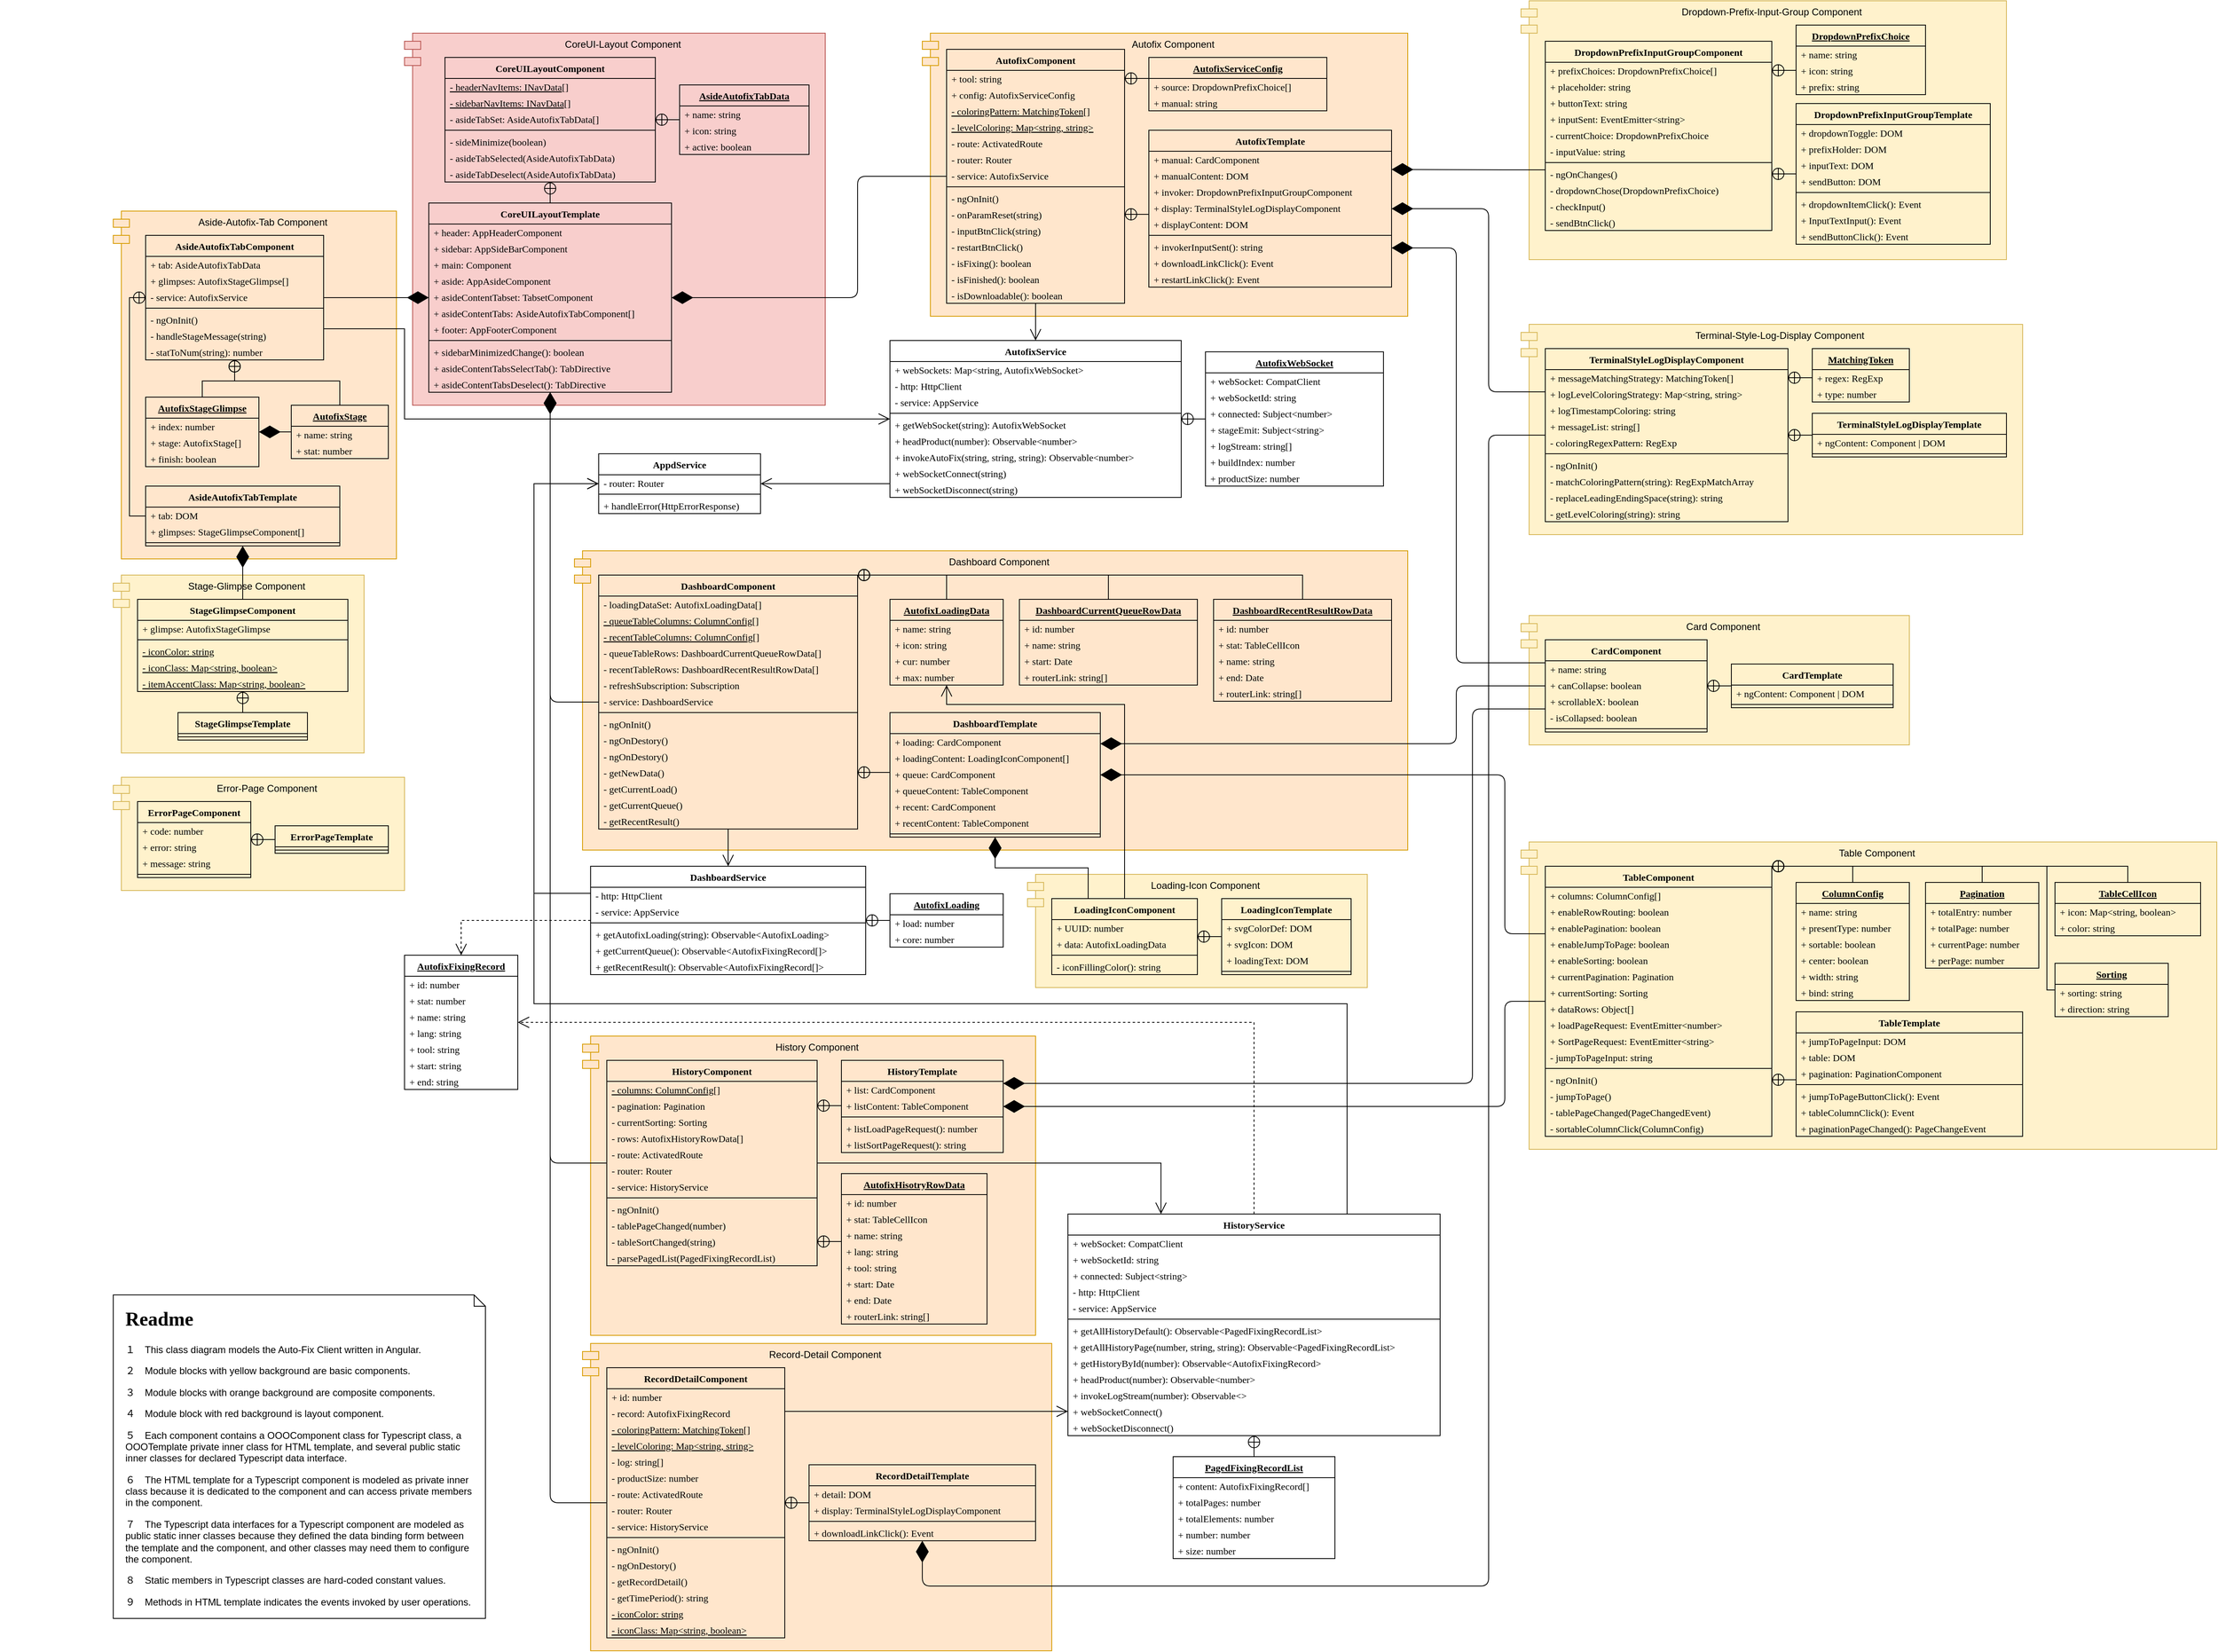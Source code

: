 <mxfile version="13.3.1" type="device"><diagram id="bXeJwqfmbuB_dQgdFl-j" name="Page-1"><mxGraphModel dx="1310" dy="967" grid="1" gridSize="10" guides="1" tooltips="1" connect="1" arrows="1" fold="1" page="1" pageScale="1" pageWidth="3300" pageHeight="2339" math="0" shadow="0"><root><mxCell id="0"/><mxCell id="1" parent="0"/><mxCell id="onLfjMxwOh2gp9zabhUN-394" value="" style="group" parent="1" vertex="1" connectable="0"><mxGeometry x="640" y="750" width="310" height="220" as="geometry"/></mxCell><mxCell id="onLfjMxwOh2gp9zabhUN-372" value="Stage-Glimpse Component" style="shape=module;align=left;spacingLeft=20;align=center;verticalAlign=top;fillColor=#fff2cc;strokeColor=#d6b656;" parent="onLfjMxwOh2gp9zabhUN-394" vertex="1"><mxGeometry width="310" height="220" as="geometry"/></mxCell><mxCell id="onLfjMxwOh2gp9zabhUN-284" value="StageGlimpseComponent" style="swimlane;fontStyle=1;align=center;verticalAlign=middle;childLayout=stackLayout;horizontal=1;startSize=26;horizontalStack=0;resizeParent=1;resizeParentMax=0;resizeLast=0;collapsible=1;marginBottom=0;fontFamily=Garamond;fillColor=none;" parent="onLfjMxwOh2gp9zabhUN-394" vertex="1"><mxGeometry x="30" y="30" width="260" height="114" as="geometry"><mxRectangle x="770" y="1010" width="240" height="26" as="alternateBounds"/></mxGeometry></mxCell><mxCell id="onLfjMxwOh2gp9zabhUN-285" value="+ glimpse: AutofixStageGlimpse" style="text;strokeColor=none;fillColor=none;align=left;verticalAlign=middle;spacingLeft=4;spacingRight=4;overflow=hidden;rotatable=0;points=[[0,0.5],[1,0.5]];portConstraint=eastwest;fontFamily=Garamond;" parent="onLfjMxwOh2gp9zabhUN-284" vertex="1"><mxGeometry y="26" width="260" height="20" as="geometry"/></mxCell><mxCell id="onLfjMxwOh2gp9zabhUN-288" value="" style="line;strokeWidth=1;fillColor=none;align=left;verticalAlign=middle;spacingTop=-1;spacingLeft=3;spacingRight=3;rotatable=0;labelPosition=right;points=[];portConstraint=eastwest;" parent="onLfjMxwOh2gp9zabhUN-284" vertex="1"><mxGeometry y="46" width="260" height="8" as="geometry"/></mxCell><mxCell id="onLfjMxwOh2gp9zabhUN-289" value="- iconColor: string" style="text;strokeColor=none;fillColor=none;align=left;verticalAlign=middle;spacingLeft=4;spacingRight=4;overflow=hidden;rotatable=0;points=[[0,0.5],[1,0.5]];portConstraint=eastwest;fontFamily=Garamond;fontStyle=4" parent="onLfjMxwOh2gp9zabhUN-284" vertex="1"><mxGeometry y="54" width="260" height="20" as="geometry"/></mxCell><mxCell id="onLfjMxwOh2gp9zabhUN-290" value="- iconClass: Map&lt;string, boolean&gt;" style="text;strokeColor=none;fillColor=none;align=left;verticalAlign=middle;spacingLeft=4;spacingRight=4;overflow=hidden;rotatable=0;points=[[0,0.5],[1,0.5]];portConstraint=eastwest;fontFamily=Garamond;fontStyle=4" parent="onLfjMxwOh2gp9zabhUN-284" vertex="1"><mxGeometry y="74" width="260" height="20" as="geometry"/></mxCell><mxCell id="onLfjMxwOh2gp9zabhUN-291" value="- itemAccentClass: Map&lt;string, boolean&gt;" style="text;strokeColor=none;fillColor=none;align=left;verticalAlign=middle;spacingLeft=4;spacingRight=4;overflow=hidden;rotatable=0;points=[[0,0.5],[1,0.5]];portConstraint=eastwest;fontFamily=Garamond;fontStyle=4" parent="onLfjMxwOh2gp9zabhUN-284" vertex="1"><mxGeometry y="94" width="260" height="20" as="geometry"/></mxCell><mxCell id="onLfjMxwOh2gp9zabhUN-292" value="StageGlimpseTemplate" style="swimlane;fontStyle=1;align=center;verticalAlign=middle;childLayout=stackLayout;horizontal=1;startSize=26;horizontalStack=0;resizeParent=1;resizeParentMax=0;resizeLast=0;collapsible=1;marginBottom=0;fontFamily=Garamond;fillColor=none;" parent="onLfjMxwOh2gp9zabhUN-394" vertex="1"><mxGeometry x="80" y="170" width="160" height="34" as="geometry"><mxRectangle x="1610" y="1560" width="240" height="26" as="alternateBounds"/></mxGeometry></mxCell><mxCell id="onLfjMxwOh2gp9zabhUN-293" value="" style="line;strokeWidth=1;fillColor=none;align=left;verticalAlign=middle;spacingTop=-1;spacingLeft=3;spacingRight=3;rotatable=0;labelPosition=right;points=[];portConstraint=eastwest;" parent="onLfjMxwOh2gp9zabhUN-292" vertex="1"><mxGeometry y="26" width="160" height="8" as="geometry"/></mxCell><mxCell id="onLfjMxwOh2gp9zabhUN-294" value="" style="endArrow=none;startArrow=circlePlus;endFill=0;startFill=0;endSize=8;html=1;entryX=0.5;entryY=0;entryDx=0;entryDy=0;exitX=0.5;exitY=1;exitDx=0;exitDy=0;" parent="onLfjMxwOh2gp9zabhUN-394" source="onLfjMxwOh2gp9zabhUN-284" target="onLfjMxwOh2gp9zabhUN-292" edge="1"><mxGeometry width="160" relative="1" as="geometry"><mxPoint x="130" y="317" as="sourcePoint"/><mxPoint x="420" y="316.5" as="targetPoint"/></mxGeometry></mxCell><mxCell id="onLfjMxwOh2gp9zabhUN-392" value="" style="group" parent="1" vertex="1" connectable="0"><mxGeometry x="640" y="300" width="350" height="430" as="geometry"/></mxCell><mxCell id="onLfjMxwOh2gp9zabhUN-374" value="Aside-Autofix-Tab Component" style="shape=module;align=left;spacingLeft=20;align=center;verticalAlign=top;fillColor=#ffe6cc;strokeColor=#d79b00;" parent="onLfjMxwOh2gp9zabhUN-392" vertex="1"><mxGeometry width="350" height="430" as="geometry"/></mxCell><mxCell id="onLfjMxwOh2gp9zabhUN-295" value="AsideAutofixTabComponent" style="swimlane;fontStyle=1;align=center;verticalAlign=middle;childLayout=stackLayout;horizontal=1;startSize=26;horizontalStack=0;resizeParent=1;resizeParentMax=0;resizeLast=0;collapsible=1;marginBottom=0;fontFamily=Garamond;fillColor=none;" parent="onLfjMxwOh2gp9zabhUN-392" vertex="1"><mxGeometry x="40" y="30" width="220" height="154" as="geometry"><mxRectangle x="40" y="30" width="240" height="26" as="alternateBounds"/></mxGeometry></mxCell><mxCell id="onLfjMxwOh2gp9zabhUN-304" value="+ tab: AsideAutofixTabData" style="text;strokeColor=none;fillColor=none;align=left;verticalAlign=middle;spacingLeft=4;spacingRight=4;overflow=hidden;rotatable=0;points=[[0,0.5],[1,0.5]];portConstraint=eastwest;fontFamily=Garamond;" parent="onLfjMxwOh2gp9zabhUN-295" vertex="1"><mxGeometry y="26" width="220" height="20" as="geometry"/></mxCell><mxCell id="onLfjMxwOh2gp9zabhUN-296" value="+ glimpses: AutofixStageGlimpse[]" style="text;strokeColor=none;fillColor=none;align=left;verticalAlign=middle;spacingLeft=4;spacingRight=4;overflow=hidden;rotatable=0;points=[[0,0.5],[1,0.5]];portConstraint=eastwest;fontFamily=Garamond;" parent="onLfjMxwOh2gp9zabhUN-295" vertex="1"><mxGeometry y="46" width="220" height="20" as="geometry"/></mxCell><mxCell id="onLfjMxwOh2gp9zabhUN-305" value="- service: AutofixService" style="text;strokeColor=none;fillColor=none;align=left;verticalAlign=middle;spacingLeft=4;spacingRight=4;overflow=hidden;rotatable=0;points=[[0,0.5],[1,0.5]];portConstraint=eastwest;fontFamily=Garamond;" parent="onLfjMxwOh2gp9zabhUN-295" vertex="1"><mxGeometry y="66" width="220" height="20" as="geometry"/></mxCell><mxCell id="onLfjMxwOh2gp9zabhUN-297" value="" style="line;strokeWidth=1;fillColor=none;align=left;verticalAlign=middle;spacingTop=-1;spacingLeft=3;spacingRight=3;rotatable=0;labelPosition=right;points=[];portConstraint=eastwest;" parent="onLfjMxwOh2gp9zabhUN-295" vertex="1"><mxGeometry y="86" width="220" height="8" as="geometry"/></mxCell><mxCell id="onLfjMxwOh2gp9zabhUN-298" value="- ngOnInit()" style="text;strokeColor=none;fillColor=none;align=left;verticalAlign=middle;spacingLeft=4;spacingRight=4;overflow=hidden;rotatable=0;points=[[0,0.5],[1,0.5]];portConstraint=eastwest;fontFamily=Garamond;fontStyle=0" parent="onLfjMxwOh2gp9zabhUN-295" vertex="1"><mxGeometry y="94" width="220" height="20" as="geometry"/></mxCell><mxCell id="onLfjMxwOh2gp9zabhUN-299" value="- handleStageMessage(string)" style="text;strokeColor=none;fillColor=none;align=left;verticalAlign=middle;spacingLeft=4;spacingRight=4;overflow=hidden;rotatable=0;points=[[0,0.5],[1,0.5]];portConstraint=eastwest;fontFamily=Garamond;fontStyle=0" parent="onLfjMxwOh2gp9zabhUN-295" vertex="1"><mxGeometry y="114" width="220" height="20" as="geometry"/></mxCell><mxCell id="onLfjMxwOh2gp9zabhUN-300" value="- statToNum(string): number" style="text;strokeColor=none;fillColor=none;align=left;verticalAlign=middle;spacingLeft=4;spacingRight=4;overflow=hidden;rotatable=0;points=[[0,0.5],[1,0.5]];portConstraint=eastwest;fontFamily=Garamond;fontStyle=0" parent="onLfjMxwOh2gp9zabhUN-295" vertex="1"><mxGeometry y="134" width="220" height="20" as="geometry"/></mxCell><mxCell id="onLfjMxwOh2gp9zabhUN-301" value="AsideAutofixTabTemplate" style="swimlane;fontStyle=1;align=center;verticalAlign=middle;childLayout=stackLayout;horizontal=1;startSize=26;horizontalStack=0;resizeParent=1;resizeParentMax=0;resizeLast=0;collapsible=1;marginBottom=0;fontFamily=Garamond;fillColor=none;" parent="onLfjMxwOh2gp9zabhUN-392" vertex="1"><mxGeometry x="40" y="340" width="240" height="74" as="geometry"><mxRectangle x="2050" y="1720" width="240" height="26" as="alternateBounds"/></mxGeometry></mxCell><mxCell id="onLfjMxwOh2gp9zabhUN-306" value="+ tab: DOM" style="text;strokeColor=none;fillColor=none;align=left;verticalAlign=middle;spacingLeft=4;spacingRight=4;overflow=hidden;rotatable=0;points=[[0,0.5],[1,0.5]];portConstraint=eastwest;fontFamily=Garamond;fontStyle=0" parent="onLfjMxwOh2gp9zabhUN-301" vertex="1"><mxGeometry y="26" width="240" height="20" as="geometry"/></mxCell><mxCell id="onLfjMxwOh2gp9zabhUN-307" value="+ glimpses: StageGlimpseComponent[]" style="text;strokeColor=none;fillColor=none;align=left;verticalAlign=middle;spacingLeft=4;spacingRight=4;overflow=hidden;rotatable=0;points=[[0,0.5],[1,0.5]];portConstraint=eastwest;fontFamily=Garamond;fontStyle=0" parent="onLfjMxwOh2gp9zabhUN-301" vertex="1"><mxGeometry y="46" width="240" height="20" as="geometry"/></mxCell><mxCell id="onLfjMxwOh2gp9zabhUN-302" value="" style="line;strokeWidth=1;fillColor=none;align=left;verticalAlign=middle;spacingTop=-1;spacingLeft=3;spacingRight=3;rotatable=0;labelPosition=right;points=[];portConstraint=eastwest;" parent="onLfjMxwOh2gp9zabhUN-301" vertex="1"><mxGeometry y="66" width="240" height="8" as="geometry"/></mxCell><mxCell id="onLfjMxwOh2gp9zabhUN-339" value="AutofixStageGlimpse" style="swimlane;fontStyle=5;align=center;verticalAlign=middle;childLayout=stackLayout;horizontal=1;startSize=26;horizontalStack=0;resizeParent=1;resizeParentMax=0;resizeLast=0;collapsible=1;marginBottom=0;fontFamily=Garamond;fillColor=none;" parent="onLfjMxwOh2gp9zabhUN-392" vertex="1"><mxGeometry x="40" y="230" width="140" height="86" as="geometry"><mxRectangle x="2220" y="1480" width="140" height="26" as="alternateBounds"/></mxGeometry></mxCell><mxCell id="onLfjMxwOh2gp9zabhUN-340" value="+ index: number" style="text;strokeColor=none;fillColor=none;align=left;verticalAlign=middle;spacingLeft=4;spacingRight=4;overflow=hidden;rotatable=0;points=[[0,0.5],[1,0.5]];portConstraint=eastwest;fontFamily=Garamond;" parent="onLfjMxwOh2gp9zabhUN-339" vertex="1"><mxGeometry y="26" width="140" height="20" as="geometry"/></mxCell><mxCell id="onLfjMxwOh2gp9zabhUN-341" value="+ stage: AutofixStage[]" style="text;strokeColor=none;fillColor=none;align=left;verticalAlign=middle;spacingLeft=4;spacingRight=4;overflow=hidden;rotatable=0;points=[[0,0.5],[1,0.5]];portConstraint=eastwest;fontFamily=Garamond;" parent="onLfjMxwOh2gp9zabhUN-339" vertex="1"><mxGeometry y="46" width="140" height="20" as="geometry"/></mxCell><mxCell id="onLfjMxwOh2gp9zabhUN-342" value="+ finish: boolean" style="text;strokeColor=none;fillColor=none;align=left;verticalAlign=middle;spacingLeft=4;spacingRight=4;overflow=hidden;rotatable=0;points=[[0,0.5],[1,0.5]];portConstraint=eastwest;fontFamily=Garamond;" parent="onLfjMxwOh2gp9zabhUN-339" vertex="1"><mxGeometry y="66" width="140" height="20" as="geometry"/></mxCell><mxCell id="onLfjMxwOh2gp9zabhUN-331" value="AutofixStage" style="swimlane;fontStyle=5;align=center;verticalAlign=middle;childLayout=stackLayout;horizontal=1;startSize=26;horizontalStack=0;resizeParent=1;resizeParentMax=0;resizeLast=0;collapsible=1;marginBottom=0;fontFamily=Garamond;fillColor=none;" parent="onLfjMxwOh2gp9zabhUN-392" vertex="1"><mxGeometry x="220" y="240" width="120" height="66" as="geometry"><mxRectangle x="2400" y="1490" width="120" height="26" as="alternateBounds"/></mxGeometry></mxCell><mxCell id="onLfjMxwOh2gp9zabhUN-334" value="+ name: string" style="text;strokeColor=none;fillColor=none;align=left;verticalAlign=middle;spacingLeft=4;spacingRight=4;overflow=hidden;rotatable=0;points=[[0,0.5],[1,0.5]];portConstraint=eastwest;fontFamily=Garamond;" parent="onLfjMxwOh2gp9zabhUN-331" vertex="1"><mxGeometry y="26" width="120" height="20" as="geometry"/></mxCell><mxCell id="onLfjMxwOh2gp9zabhUN-333" value="+ stat: number" style="text;strokeColor=none;fillColor=none;align=left;verticalAlign=middle;spacingLeft=4;spacingRight=4;overflow=hidden;rotatable=0;points=[[0,0.5],[1,0.5]];portConstraint=eastwest;fontFamily=Garamond;" parent="onLfjMxwOh2gp9zabhUN-331" vertex="1"><mxGeometry y="46" width="120" height="20" as="geometry"/></mxCell><mxCell id="onLfjMxwOh2gp9zabhUN-303" value="" style="endArrow=none;startArrow=circlePlus;endFill=0;startFill=0;endSize=8;html=1;entryX=0;entryY=0.5;entryDx=0;entryDy=0;exitX=0;exitY=0.5;exitDx=0;exitDy=0;edgeStyle=orthogonalEdgeStyle;rounded=0;" parent="onLfjMxwOh2gp9zabhUN-392" source="onLfjMxwOh2gp9zabhUN-295" target="onLfjMxwOh2gp9zabhUN-301" edge="1"><mxGeometry width="160" relative="1" as="geometry"><mxPoint y="190" as="sourcePoint"/><mxPoint x="180" y="516.5" as="targetPoint"/><Array as="points"><mxPoint x="20" y="107"/><mxPoint x="20" y="377"/></Array></mxGeometry></mxCell><mxCell id="onLfjMxwOh2gp9zabhUN-344" value="" style="endArrow=none;startArrow=circlePlus;endFill=0;startFill=0;endSize=8;html=1;entryX=0.5;entryY=0;entryDx=0;entryDy=0;rounded=0;exitX=0.5;exitY=1;exitDx=0;exitDy=0;edgeStyle=orthogonalEdgeStyle;" parent="onLfjMxwOh2gp9zabhUN-392" source="onLfjMxwOh2gp9zabhUN-295" target="onLfjMxwOh2gp9zabhUN-339" edge="1"><mxGeometry width="160" relative="1" as="geometry"><mxPoint x="140" y="80" as="sourcePoint"/><mxPoint x="150" y="547" as="targetPoint"/><Array as="points"><mxPoint x="150" y="210"/><mxPoint x="110" y="210"/></Array></mxGeometry></mxCell><mxCell id="onLfjMxwOh2gp9zabhUN-345" value="" style="endArrow=none;startArrow=circlePlus;endFill=0;startFill=0;endSize=8;html=1;entryX=0.5;entryY=0;entryDx=0;entryDy=0;rounded=0;exitX=0.5;exitY=1;exitDx=0;exitDy=0;edgeStyle=orthogonalEdgeStyle;" parent="onLfjMxwOh2gp9zabhUN-392" source="onLfjMxwOh2gp9zabhUN-295" target="onLfjMxwOh2gp9zabhUN-331" edge="1"><mxGeometry width="160" relative="1" as="geometry"><mxPoint x="160" y="60" as="sourcePoint"/><mxPoint x="220" y="400" as="targetPoint"/><Array as="points"><mxPoint x="150" y="210"/><mxPoint x="280" y="210"/></Array></mxGeometry></mxCell><mxCell id="onLfjMxwOh2gp9zabhUN-343" value="" style="endArrow=diamondThin;endFill=1;endSize=24;html=1;entryX=1;entryY=0.5;entryDx=0;entryDy=0;exitX=0;exitY=0.5;exitDx=0;exitDy=0;" parent="onLfjMxwOh2gp9zabhUN-392" source="onLfjMxwOh2gp9zabhUN-331" target="onLfjMxwOh2gp9zabhUN-339" edge="1"><mxGeometry width="160" relative="1" as="geometry"><mxPoint x="800" y="950" as="sourcePoint"/><mxPoint x="960" y="850" as="targetPoint"/></mxGeometry></mxCell><mxCell id="onLfjMxwOh2gp9zabhUN-377" value="" style="group;fillColor=#ffffff;" parent="1" vertex="1" connectable="0"><mxGeometry x="1000" y="80" width="520" height="460" as="geometry"/></mxCell><mxCell id="onLfjMxwOh2gp9zabhUN-376" value="CoreUI-Layout Component" style="shape=module;align=left;spacingLeft=20;align=center;verticalAlign=top;fillColor=#f8cecc;strokeColor=#b85450;" parent="onLfjMxwOh2gp9zabhUN-377" vertex="1"><mxGeometry width="520" height="460" as="geometry"/></mxCell><mxCell id="onLfjMxwOh2gp9zabhUN-309" value="CoreUILayoutComponent" style="swimlane;fontStyle=1;align=center;verticalAlign=middle;childLayout=stackLayout;horizontal=1;startSize=26;horizontalStack=0;resizeParent=1;resizeParentMax=0;resizeLast=0;collapsible=1;marginBottom=0;fontFamily=Garamond;fillColor=none;" parent="onLfjMxwOh2gp9zabhUN-377" vertex="1"><mxGeometry x="50" y="30" width="260" height="154" as="geometry"><mxRectangle x="1740" y="1480" width="240" height="26" as="alternateBounds"/></mxGeometry></mxCell><mxCell id="onLfjMxwOh2gp9zabhUN-310" value="- headerNavItems: INavData[]" style="text;strokeColor=none;fillColor=none;align=left;verticalAlign=middle;spacingLeft=4;spacingRight=4;overflow=hidden;rotatable=0;points=[[0,0.5],[1,0.5]];portConstraint=eastwest;fontFamily=Garamond;fontStyle=4" parent="onLfjMxwOh2gp9zabhUN-309" vertex="1"><mxGeometry y="26" width="260" height="20" as="geometry"/></mxCell><mxCell id="onLfjMxwOh2gp9zabhUN-311" value="- sidebarNavItems: INavData[]" style="text;strokeColor=none;fillColor=none;align=left;verticalAlign=middle;spacingLeft=4;spacingRight=4;overflow=hidden;rotatable=0;points=[[0,0.5],[1,0.5]];portConstraint=eastwest;fontFamily=Garamond;fontStyle=4" parent="onLfjMxwOh2gp9zabhUN-309" vertex="1"><mxGeometry y="46" width="260" height="20" as="geometry"/></mxCell><mxCell id="onLfjMxwOh2gp9zabhUN-312" value="- asideTabSet: AsideAutofixTabData[]" style="text;strokeColor=none;fillColor=none;align=left;verticalAlign=middle;spacingLeft=4;spacingRight=4;overflow=hidden;rotatable=0;points=[[0,0.5],[1,0.5]];portConstraint=eastwest;fontFamily=Garamond;" parent="onLfjMxwOh2gp9zabhUN-309" vertex="1"><mxGeometry y="66" width="260" height="20" as="geometry"/></mxCell><mxCell id="onLfjMxwOh2gp9zabhUN-313" value="" style="line;strokeWidth=1;fillColor=none;align=left;verticalAlign=middle;spacingTop=-1;spacingLeft=3;spacingRight=3;rotatable=0;labelPosition=right;points=[];portConstraint=eastwest;" parent="onLfjMxwOh2gp9zabhUN-309" vertex="1"><mxGeometry y="86" width="260" height="8" as="geometry"/></mxCell><mxCell id="onLfjMxwOh2gp9zabhUN-314" value="- sideMinimize(boolean)" style="text;strokeColor=none;fillColor=none;align=left;verticalAlign=middle;spacingLeft=4;spacingRight=4;overflow=hidden;rotatable=0;points=[[0,0.5],[1,0.5]];portConstraint=eastwest;fontFamily=Garamond;fontStyle=0" parent="onLfjMxwOh2gp9zabhUN-309" vertex="1"><mxGeometry y="94" width="260" height="20" as="geometry"/></mxCell><mxCell id="onLfjMxwOh2gp9zabhUN-315" value="- asideTabSelected(AsideAutofixTabData)" style="text;strokeColor=none;fillColor=none;align=left;verticalAlign=middle;spacingLeft=4;spacingRight=4;overflow=hidden;rotatable=0;points=[[0,0.5],[1,0.5]];portConstraint=eastwest;fontFamily=Garamond;fontStyle=0" parent="onLfjMxwOh2gp9zabhUN-309" vertex="1"><mxGeometry y="114" width="260" height="20" as="geometry"/></mxCell><mxCell id="onLfjMxwOh2gp9zabhUN-316" value="- asideTabDeselect(AsideAutofixTabData)" style="text;strokeColor=none;fillColor=none;align=left;verticalAlign=middle;spacingLeft=4;spacingRight=4;overflow=hidden;rotatable=0;points=[[0,0.5],[1,0.5]];portConstraint=eastwest;fontFamily=Garamond;fontStyle=0" parent="onLfjMxwOh2gp9zabhUN-309" vertex="1"><mxGeometry y="134" width="260" height="20" as="geometry"/></mxCell><mxCell id="onLfjMxwOh2gp9zabhUN-317" value="CoreUILayoutTemplate" style="swimlane;fontStyle=1;align=center;verticalAlign=middle;childLayout=stackLayout;horizontal=1;startSize=26;horizontalStack=0;resizeParent=1;resizeParentMax=0;resizeLast=0;collapsible=1;marginBottom=0;fontFamily=Garamond;fillColor=none;" parent="onLfjMxwOh2gp9zabhUN-377" vertex="1"><mxGeometry x="30" y="210" width="300" height="234" as="geometry"><mxRectangle x="30" y="210" width="240" height="26" as="alternateBounds"/></mxGeometry></mxCell><mxCell id="onLfjMxwOh2gp9zabhUN-318" value="+ header: AppHeaderComponent" style="text;strokeColor=none;fillColor=none;align=left;verticalAlign=middle;spacingLeft=4;spacingRight=4;overflow=hidden;rotatable=0;points=[[0,0.5],[1,0.5]];portConstraint=eastwest;fontFamily=Garamond;fontStyle=0" parent="onLfjMxwOh2gp9zabhUN-317" vertex="1"><mxGeometry y="26" width="300" height="20" as="geometry"/></mxCell><mxCell id="onLfjMxwOh2gp9zabhUN-325" value="+ sidebar: AppSideBarComponent" style="text;strokeColor=none;fillColor=none;align=left;verticalAlign=middle;spacingLeft=4;spacingRight=4;overflow=hidden;rotatable=0;points=[[0,0.5],[1,0.5]];portConstraint=eastwest;fontFamily=Garamond;fontStyle=0" parent="onLfjMxwOh2gp9zabhUN-317" vertex="1"><mxGeometry y="46" width="300" height="20" as="geometry"/></mxCell><mxCell id="onLfjMxwOh2gp9zabhUN-329" value="+ main: Component" style="text;strokeColor=none;fillColor=none;align=left;verticalAlign=middle;spacingLeft=4;spacingRight=4;overflow=hidden;rotatable=0;points=[[0,0.5],[1,0.5]];portConstraint=eastwest;fontFamily=Garamond;fontStyle=0" parent="onLfjMxwOh2gp9zabhUN-317" vertex="1"><mxGeometry y="66" width="300" height="20" as="geometry"/></mxCell><mxCell id="onLfjMxwOh2gp9zabhUN-327" value="+ aside: AppAsideComponent" style="text;strokeColor=none;fillColor=none;align=left;verticalAlign=middle;spacingLeft=4;spacingRight=4;overflow=hidden;rotatable=0;points=[[0,0.5],[1,0.5]];portConstraint=eastwest;fontFamily=Garamond;fontStyle=0" parent="onLfjMxwOh2gp9zabhUN-317" vertex="1"><mxGeometry y="86" width="300" height="20" as="geometry"/></mxCell><mxCell id="onLfjMxwOh2gp9zabhUN-328" value="+ asideContentTabset: TabsetComponent" style="text;strokeColor=none;fillColor=none;align=left;verticalAlign=middle;spacingLeft=4;spacingRight=4;overflow=hidden;rotatable=0;points=[[0,0.5],[1,0.5]];portConstraint=eastwest;fontFamily=Garamond;fontStyle=0" parent="onLfjMxwOh2gp9zabhUN-317" vertex="1"><mxGeometry y="106" width="300" height="20" as="geometry"/></mxCell><mxCell id="onLfjMxwOh2gp9zabhUN-330" value="+ asideContentTabs: AsideAutofixTabComponent[]" style="text;strokeColor=none;fillColor=none;align=left;verticalAlign=middle;spacingLeft=4;spacingRight=4;overflow=hidden;rotatable=0;points=[[0,0.5],[1,0.5]];portConstraint=eastwest;fontFamily=Garamond;fontStyle=0" parent="onLfjMxwOh2gp9zabhUN-317" vertex="1"><mxGeometry y="126" width="300" height="20" as="geometry"/></mxCell><mxCell id="onLfjMxwOh2gp9zabhUN-326" value="+ footer: AppFooterComponent" style="text;strokeColor=none;fillColor=none;align=left;verticalAlign=middle;spacingLeft=4;spacingRight=4;overflow=hidden;rotatable=0;points=[[0,0.5],[1,0.5]];portConstraint=eastwest;fontFamily=Garamond;fontStyle=0" parent="onLfjMxwOh2gp9zabhUN-317" vertex="1"><mxGeometry y="146" width="300" height="20" as="geometry"/></mxCell><mxCell id="onLfjMxwOh2gp9zabhUN-321" value="" style="line;strokeWidth=1;fillColor=none;align=left;verticalAlign=middle;spacingTop=-1;spacingLeft=3;spacingRight=3;rotatable=0;labelPosition=right;points=[];portConstraint=eastwest;" parent="onLfjMxwOh2gp9zabhUN-317" vertex="1"><mxGeometry y="166" width="300" height="8" as="geometry"/></mxCell><mxCell id="onLfjMxwOh2gp9zabhUN-322" value="+ sidebarMinimizedChange(): boolean" style="text;strokeColor=none;fillColor=none;align=left;verticalAlign=middle;spacingLeft=4;spacingRight=4;overflow=hidden;rotatable=0;points=[[0,0.5],[1,0.5]];portConstraint=eastwest;fontFamily=Garamond;fontStyle=0" parent="onLfjMxwOh2gp9zabhUN-317" vertex="1"><mxGeometry y="174" width="300" height="20" as="geometry"/></mxCell><mxCell id="onLfjMxwOh2gp9zabhUN-323" value="+ asideContentTabsSelectTab(): TabDirective" style="text;strokeColor=none;fillColor=none;align=left;verticalAlign=middle;spacingLeft=4;spacingRight=4;overflow=hidden;rotatable=0;points=[[0,0.5],[1,0.5]];portConstraint=eastwest;fontFamily=Garamond;fontStyle=0" parent="onLfjMxwOh2gp9zabhUN-317" vertex="1"><mxGeometry y="194" width="300" height="20" as="geometry"/></mxCell><mxCell id="onLfjMxwOh2gp9zabhUN-324" value="+ asideContentTabsDeselect(): TabDirective" style="text;strokeColor=none;fillColor=none;align=left;verticalAlign=middle;spacingLeft=4;spacingRight=4;overflow=hidden;rotatable=0;points=[[0,0.5],[1,0.5]];portConstraint=eastwest;fontFamily=Garamond;fontStyle=0" parent="onLfjMxwOh2gp9zabhUN-317" vertex="1"><mxGeometry y="214" width="300" height="20" as="geometry"/></mxCell><mxCell id="onLfjMxwOh2gp9zabhUN-346" value="AsideAutofixTabData" style="swimlane;fontStyle=5;align=center;verticalAlign=middle;childLayout=stackLayout;horizontal=1;startSize=26;horizontalStack=0;resizeParent=1;resizeParentMax=0;resizeLast=0;collapsible=1;marginBottom=0;fontFamily=Garamond;fillColor=none;" parent="onLfjMxwOh2gp9zabhUN-377" vertex="1"><mxGeometry x="340" y="64" width="160" height="86" as="geometry"><mxRectangle x="2050" y="2194" width="120" height="26" as="alternateBounds"/></mxGeometry></mxCell><mxCell id="onLfjMxwOh2gp9zabhUN-347" value="+ name: string" style="text;strokeColor=none;fillColor=none;align=left;verticalAlign=middle;spacingLeft=4;spacingRight=4;overflow=hidden;rotatable=0;points=[[0,0.5],[1,0.5]];portConstraint=eastwest;fontFamily=Garamond;" parent="onLfjMxwOh2gp9zabhUN-346" vertex="1"><mxGeometry y="26" width="160" height="20" as="geometry"/></mxCell><mxCell id="onLfjMxwOh2gp9zabhUN-348" value="+ icon: string" style="text;strokeColor=none;fillColor=none;align=left;verticalAlign=middle;spacingLeft=4;spacingRight=4;overflow=hidden;rotatable=0;points=[[0,0.5],[1,0.5]];portConstraint=eastwest;fontFamily=Garamond;" parent="onLfjMxwOh2gp9zabhUN-346" vertex="1"><mxGeometry y="46" width="160" height="20" as="geometry"/></mxCell><mxCell id="onLfjMxwOh2gp9zabhUN-349" value="+ active: boolean" style="text;strokeColor=none;fillColor=none;align=left;verticalAlign=middle;spacingLeft=4;spacingRight=4;overflow=hidden;rotatable=0;points=[[0,0.5],[1,0.5]];portConstraint=eastwest;fontFamily=Garamond;" parent="onLfjMxwOh2gp9zabhUN-346" vertex="1"><mxGeometry y="66" width="160" height="20" as="geometry"/></mxCell><mxCell id="onLfjMxwOh2gp9zabhUN-350" value="" style="endArrow=none;startArrow=circlePlus;endFill=0;startFill=0;endSize=8;html=1;entryX=0;entryY=0.5;entryDx=0;entryDy=0;exitX=1;exitY=0.5;exitDx=0;exitDy=0;" parent="onLfjMxwOh2gp9zabhUN-377" source="onLfjMxwOh2gp9zabhUN-309" target="onLfjMxwOh2gp9zabhUN-346" edge="1"><mxGeometry width="160" relative="1" as="geometry"><mxPoint x="330" y="40" as="sourcePoint"/><mxPoint x="600" y="-363" as="targetPoint"/></mxGeometry></mxCell><mxCell id="onLfjMxwOh2gp9zabhUN-351" value="" style="endArrow=none;startArrow=circlePlus;endFill=0;startFill=0;endSize=8;html=1;entryX=0.5;entryY=0;entryDx=0;entryDy=0;exitX=0.5;exitY=1;exitDx=0;exitDy=0;" parent="onLfjMxwOh2gp9zabhUN-377" source="onLfjMxwOh2gp9zabhUN-309" target="onLfjMxwOh2gp9zabhUN-317" edge="1"><mxGeometry width="160" relative="1" as="geometry"><mxPoint x="320" y="97" as="sourcePoint"/><mxPoint x="350" y="97" as="targetPoint"/></mxGeometry></mxCell><mxCell id="onLfjMxwOh2gp9zabhUN-33" value="AutofixService" style="swimlane;fontStyle=1;align=center;verticalAlign=middle;childLayout=stackLayout;horizontal=1;startSize=26;horizontalStack=0;resizeParent=1;resizeParentMax=0;resizeLast=0;collapsible=1;marginBottom=0;fontFamily=Garamond;" parent="1" vertex="1"><mxGeometry x="1600" y="460" width="360" height="194" as="geometry"><mxRectangle x="1600" y="460" width="240" height="26" as="alternateBounds"/></mxGeometry></mxCell><mxCell id="onLfjMxwOh2gp9zabhUN-34" value="+ webSockets: Map&lt;string, AutofixWebSocket&gt;" style="text;strokeColor=none;fillColor=none;align=left;verticalAlign=middle;spacingLeft=4;spacingRight=4;overflow=hidden;rotatable=0;points=[[0,0.5],[1,0.5]];portConstraint=eastwest;fontFamily=Garamond;" parent="onLfjMxwOh2gp9zabhUN-33" vertex="1"><mxGeometry y="26" width="360" height="20" as="geometry"/></mxCell><mxCell id="onLfjMxwOh2gp9zabhUN-35" value="- http: HttpClient" style="text;strokeColor=none;fillColor=none;align=left;verticalAlign=middle;spacingLeft=4;spacingRight=4;overflow=hidden;rotatable=0;points=[[0,0.5],[1,0.5]];portConstraint=eastwest;fontFamily=Garamond;" parent="onLfjMxwOh2gp9zabhUN-33" vertex="1"><mxGeometry y="46" width="360" height="20" as="geometry"/></mxCell><mxCell id="onLfjMxwOh2gp9zabhUN-36" value="- service: AppService" style="text;strokeColor=none;fillColor=none;align=left;verticalAlign=middle;spacingLeft=4;spacingRight=4;overflow=hidden;rotatable=0;points=[[0,0.5],[1,0.5]];portConstraint=eastwest;fontFamily=Garamond;" parent="onLfjMxwOh2gp9zabhUN-33" vertex="1"><mxGeometry y="66" width="360" height="20" as="geometry"/></mxCell><mxCell id="onLfjMxwOh2gp9zabhUN-37" value="" style="line;strokeWidth=1;fillColor=none;align=left;verticalAlign=middle;spacingTop=-1;spacingLeft=3;spacingRight=3;rotatable=0;labelPosition=right;points=[];portConstraint=eastwest;" parent="onLfjMxwOh2gp9zabhUN-33" vertex="1"><mxGeometry y="86" width="360" height="8" as="geometry"/></mxCell><mxCell id="onLfjMxwOh2gp9zabhUN-38" value="+ getWebSocket(string): AutofixWebSocket" style="text;strokeColor=none;fillColor=none;align=left;verticalAlign=middle;spacingLeft=4;spacingRight=4;overflow=hidden;rotatable=0;points=[[0,0.5],[1,0.5]];portConstraint=eastwest;fontFamily=Garamond;" parent="onLfjMxwOh2gp9zabhUN-33" vertex="1"><mxGeometry y="94" width="360" height="20" as="geometry"/></mxCell><mxCell id="onLfjMxwOh2gp9zabhUN-39" value="+ headProduct(number): Observable&lt;number&gt;" style="text;strokeColor=none;fillColor=none;align=left;verticalAlign=middle;spacingLeft=4;spacingRight=4;overflow=hidden;rotatable=0;points=[[0,0.5],[1,0.5]];portConstraint=eastwest;fontFamily=Garamond;" parent="onLfjMxwOh2gp9zabhUN-33" vertex="1"><mxGeometry y="114" width="360" height="20" as="geometry"/></mxCell><mxCell id="onLfjMxwOh2gp9zabhUN-40" value="+ invokeAutoFix(string, string, string): Observable&lt;number&gt;" style="text;strokeColor=none;fillColor=none;align=left;verticalAlign=middle;spacingLeft=4;spacingRight=4;overflow=hidden;rotatable=0;points=[[0,0.5],[1,0.5]];portConstraint=eastwest;fontFamily=Garamond;" parent="onLfjMxwOh2gp9zabhUN-33" vertex="1"><mxGeometry y="134" width="360" height="20" as="geometry"/></mxCell><mxCell id="onLfjMxwOh2gp9zabhUN-41" value="+ webSocketConnect(string)" style="text;strokeColor=none;fillColor=none;align=left;verticalAlign=middle;spacingLeft=4;spacingRight=4;overflow=hidden;rotatable=0;points=[[0,0.5],[1,0.5]];portConstraint=eastwest;fontFamily=Garamond;" parent="onLfjMxwOh2gp9zabhUN-33" vertex="1"><mxGeometry y="154" width="360" height="20" as="geometry"/></mxCell><mxCell id="onLfjMxwOh2gp9zabhUN-44" value="+ webSocketDisconnect(string)" style="text;strokeColor=none;fillColor=none;align=left;verticalAlign=middle;spacingLeft=4;spacingRight=4;overflow=hidden;rotatable=0;points=[[0,0.5],[1,0.5]];portConstraint=eastwest;fontFamily=Garamond;" parent="onLfjMxwOh2gp9zabhUN-33" vertex="1"><mxGeometry y="174" width="360" height="20" as="geometry"/></mxCell><mxCell id="onLfjMxwOh2gp9zabhUN-55" value="AutofixWebSocket" style="swimlane;fontStyle=5;align=center;verticalAlign=middle;childLayout=stackLayout;horizontal=1;startSize=26;horizontalStack=0;resizeParent=1;resizeParentMax=0;resizeLast=0;collapsible=1;marginBottom=0;fontFamily=Garamond;" parent="1" vertex="1"><mxGeometry x="1990" y="474" width="220" height="166" as="geometry"><mxRectangle x="520" y="1374" width="240" height="26" as="alternateBounds"/></mxGeometry></mxCell><mxCell id="onLfjMxwOh2gp9zabhUN-56" value="+ webSocket: CompatClient" style="text;strokeColor=none;fillColor=none;align=left;verticalAlign=middle;spacingLeft=4;spacingRight=4;overflow=hidden;rotatable=0;points=[[0,0.5],[1,0.5]];portConstraint=eastwest;fontFamily=Garamond;" parent="onLfjMxwOh2gp9zabhUN-55" vertex="1"><mxGeometry y="26" width="220" height="20" as="geometry"/></mxCell><mxCell id="onLfjMxwOh2gp9zabhUN-57" value="+ webSocketId: string" style="text;strokeColor=none;fillColor=none;align=left;verticalAlign=middle;spacingLeft=4;spacingRight=4;overflow=hidden;rotatable=0;points=[[0,0.5],[1,0.5]];portConstraint=eastwest;fontFamily=Garamond;" parent="onLfjMxwOh2gp9zabhUN-55" vertex="1"><mxGeometry y="46" width="220" height="20" as="geometry"/></mxCell><mxCell id="onLfjMxwOh2gp9zabhUN-58" value="+ connected: Subject&lt;number&gt;" style="text;strokeColor=none;fillColor=none;align=left;verticalAlign=middle;spacingLeft=4;spacingRight=4;overflow=hidden;rotatable=0;points=[[0,0.5],[1,0.5]];portConstraint=eastwest;fontFamily=Garamond;" parent="onLfjMxwOh2gp9zabhUN-55" vertex="1"><mxGeometry y="66" width="220" height="20" as="geometry"/></mxCell><mxCell id="onLfjMxwOh2gp9zabhUN-60" value="+ stageEmit: Subject&lt;string&gt;" style="text;strokeColor=none;fillColor=none;align=left;verticalAlign=middle;spacingLeft=4;spacingRight=4;overflow=hidden;rotatable=0;points=[[0,0.5],[1,0.5]];portConstraint=eastwest;fontFamily=Garamond;" parent="onLfjMxwOh2gp9zabhUN-55" vertex="1"><mxGeometry y="86" width="220" height="20" as="geometry"/></mxCell><mxCell id="onLfjMxwOh2gp9zabhUN-59" value="+ logStream: string[]" style="text;strokeColor=none;fillColor=none;align=left;verticalAlign=middle;spacingLeft=4;spacingRight=4;overflow=hidden;rotatable=0;points=[[0,0.5],[1,0.5]];portConstraint=eastwest;fontFamily=Garamond;" parent="onLfjMxwOh2gp9zabhUN-55" vertex="1"><mxGeometry y="106" width="220" height="20" as="geometry"/></mxCell><mxCell id="onLfjMxwOh2gp9zabhUN-61" value="+ buildIndex: number" style="text;strokeColor=none;fillColor=none;align=left;verticalAlign=middle;spacingLeft=4;spacingRight=4;overflow=hidden;rotatable=0;points=[[0,0.5],[1,0.5]];portConstraint=eastwest;fontFamily=Garamond;" parent="onLfjMxwOh2gp9zabhUN-55" vertex="1"><mxGeometry y="126" width="220" height="20" as="geometry"/></mxCell><mxCell id="onLfjMxwOh2gp9zabhUN-62" value="+ productSize: number" style="text;strokeColor=none;fillColor=none;align=left;verticalAlign=middle;spacingLeft=4;spacingRight=4;overflow=hidden;rotatable=0;points=[[0,0.5],[1,0.5]];portConstraint=eastwest;fontFamily=Garamond;" parent="onLfjMxwOh2gp9zabhUN-55" vertex="1"><mxGeometry y="146" width="220" height="20" as="geometry"/></mxCell><mxCell id="onLfjMxwOh2gp9zabhUN-86" value="DashboardService" style="swimlane;fontStyle=1;align=center;verticalAlign=middle;childLayout=stackLayout;horizontal=1;startSize=26;horizontalStack=0;resizeParent=1;resizeParentMax=0;resizeLast=0;collapsible=1;marginBottom=0;fontFamily=Garamond;" parent="1" vertex="1"><mxGeometry x="1230" y="1110" width="340" height="134" as="geometry"><mxRectangle x="1230" y="1110" width="240" height="26" as="alternateBounds"/></mxGeometry></mxCell><mxCell id="onLfjMxwOh2gp9zabhUN-88" value="- http: HttpClient" style="text;strokeColor=none;fillColor=none;align=left;verticalAlign=middle;spacingLeft=4;spacingRight=4;overflow=hidden;rotatable=0;points=[[0,0.5],[1,0.5]];portConstraint=eastwest;fontFamily=Garamond;" parent="onLfjMxwOh2gp9zabhUN-86" vertex="1"><mxGeometry y="26" width="340" height="20" as="geometry"/></mxCell><mxCell id="onLfjMxwOh2gp9zabhUN-89" value="- service: AppService" style="text;strokeColor=none;fillColor=none;align=left;verticalAlign=middle;spacingLeft=4;spacingRight=4;overflow=hidden;rotatable=0;points=[[0,0.5],[1,0.5]];portConstraint=eastwest;fontFamily=Garamond;" parent="onLfjMxwOh2gp9zabhUN-86" vertex="1"><mxGeometry y="46" width="340" height="20" as="geometry"/></mxCell><mxCell id="onLfjMxwOh2gp9zabhUN-90" value="" style="line;strokeWidth=1;fillColor=none;align=left;verticalAlign=middle;spacingTop=-1;spacingLeft=3;spacingRight=3;rotatable=0;labelPosition=right;points=[];portConstraint=eastwest;" parent="onLfjMxwOh2gp9zabhUN-86" vertex="1"><mxGeometry y="66" width="340" height="8" as="geometry"/></mxCell><mxCell id="onLfjMxwOh2gp9zabhUN-91" value="+ getAutofixLoading(string): Observable&lt;AutofixLoading&gt;" style="text;strokeColor=none;fillColor=none;align=left;verticalAlign=middle;spacingLeft=4;spacingRight=4;overflow=hidden;rotatable=0;points=[[0,0.5],[1,0.5]];portConstraint=eastwest;fontFamily=Garamond;" parent="onLfjMxwOh2gp9zabhUN-86" vertex="1"><mxGeometry y="74" width="340" height="20" as="geometry"/></mxCell><mxCell id="onLfjMxwOh2gp9zabhUN-92" value="+ getCurrentQueue(): Observable&lt;AutofixFixingRecord[]&gt;" style="text;strokeColor=none;fillColor=none;align=left;verticalAlign=middle;spacingLeft=4;spacingRight=4;overflow=hidden;rotatable=0;points=[[0,0.5],[1,0.5]];portConstraint=eastwest;fontFamily=Garamond;" parent="onLfjMxwOh2gp9zabhUN-86" vertex="1"><mxGeometry y="94" width="340" height="20" as="geometry"/></mxCell><mxCell id="onLfjMxwOh2gp9zabhUN-96" value="+ getRecentResult(): Observable&lt;AutofixFixingRecord[]&gt;" style="text;strokeColor=none;fillColor=none;align=left;verticalAlign=middle;spacingLeft=4;spacingRight=4;overflow=hidden;rotatable=0;points=[[0,0.5],[1,0.5]];portConstraint=eastwest;fontFamily=Garamond;" parent="onLfjMxwOh2gp9zabhUN-86" vertex="1"><mxGeometry y="114" width="340" height="20" as="geometry"/></mxCell><mxCell id="onLfjMxwOh2gp9zabhUN-158" value="AutofixLoading" style="swimlane;fontStyle=5;align=center;verticalAlign=middle;childLayout=stackLayout;horizontal=1;startSize=26;horizontalStack=0;resizeParent=1;resizeParentMax=0;resizeLast=0;collapsible=1;marginBottom=0;fontFamily=Garamond;" parent="1" vertex="1"><mxGeometry x="1600" y="1144" width="140" height="66" as="geometry"><mxRectangle x="1200" y="1634" width="240" height="26" as="alternateBounds"/></mxGeometry></mxCell><mxCell id="onLfjMxwOh2gp9zabhUN-161" value="+ load: number" style="text;strokeColor=none;fillColor=none;align=left;verticalAlign=middle;spacingLeft=4;spacingRight=4;overflow=hidden;rotatable=0;points=[[0,0.5],[1,0.5]];portConstraint=eastwest;fontFamily=Garamond;" parent="onLfjMxwOh2gp9zabhUN-158" vertex="1"><mxGeometry y="26" width="140" height="20" as="geometry"/></mxCell><mxCell id="onLfjMxwOh2gp9zabhUN-162" value="+ core: number" style="text;strokeColor=none;fillColor=none;align=left;verticalAlign=middle;spacingLeft=4;spacingRight=4;overflow=hidden;rotatable=0;points=[[0,0.5],[1,0.5]];portConstraint=eastwest;fontFamily=Garamond;" parent="onLfjMxwOh2gp9zabhUN-158" vertex="1"><mxGeometry y="46" width="140" height="20" as="geometry"/></mxCell><mxCell id="onLfjMxwOh2gp9zabhUN-404" value="AppdService" style="swimlane;fontStyle=1;align=center;verticalAlign=middle;childLayout=stackLayout;horizontal=1;startSize=26;horizontalStack=0;resizeParent=1;resizeParentMax=0;resizeLast=0;collapsible=1;marginBottom=0;fontFamily=Garamond;" parent="1" vertex="1"><mxGeometry x="1240" y="600" width="200" height="74" as="geometry"><mxRectangle x="1240" y="600" width="240" height="26" as="alternateBounds"/></mxGeometry></mxCell><mxCell id="onLfjMxwOh2gp9zabhUN-406" value="- router: Router" style="text;strokeColor=none;fillColor=none;align=left;verticalAlign=middle;spacingLeft=4;spacingRight=4;overflow=hidden;rotatable=0;points=[[0,0.5],[1,0.5]];portConstraint=eastwest;fontFamily=Garamond;" parent="onLfjMxwOh2gp9zabhUN-404" vertex="1"><mxGeometry y="26" width="200" height="20" as="geometry"/></mxCell><mxCell id="onLfjMxwOh2gp9zabhUN-407" value="" style="line;strokeWidth=1;fillColor=none;align=left;verticalAlign=middle;spacingTop=-1;spacingLeft=3;spacingRight=3;rotatable=0;labelPosition=right;points=[];portConstraint=eastwest;" parent="onLfjMxwOh2gp9zabhUN-404" vertex="1"><mxGeometry y="46" width="200" height="8" as="geometry"/></mxCell><mxCell id="onLfjMxwOh2gp9zabhUN-410" value="+ handleError(HttpErrorResponse)" style="text;strokeColor=none;fillColor=none;align=left;verticalAlign=middle;spacingLeft=4;spacingRight=4;overflow=hidden;rotatable=0;points=[[0,0.5],[1,0.5]];portConstraint=eastwest;fontFamily=Garamond;" parent="onLfjMxwOh2gp9zabhUN-404" vertex="1"><mxGeometry y="54" width="200" height="20" as="geometry"/></mxCell><mxCell id="onLfjMxwOh2gp9zabhUN-371" value="" style="group;fillColor=#ffffff;" parent="1" vertex="1" connectable="0"><mxGeometry x="1220" y="1700" width="580" height="380" as="geometry"/></mxCell><mxCell id="onLfjMxwOh2gp9zabhUN-370" value="Record-Detail Component" style="shape=module;align=left;spacingLeft=20;align=center;verticalAlign=top;fillColor=#ffe6cc;strokeColor=#d79b00;" parent="onLfjMxwOh2gp9zabhUN-371" vertex="1"><mxGeometry width="580" height="380" as="geometry"/></mxCell><mxCell id="onLfjMxwOh2gp9zabhUN-254" value="RecordDetailComponent" style="swimlane;fontStyle=1;align=center;verticalAlign=middle;childLayout=stackLayout;horizontal=1;startSize=26;horizontalStack=0;resizeParent=1;resizeParentMax=0;resizeLast=0;collapsible=1;marginBottom=0;fontFamily=Garamond;fillColor=none;" parent="onLfjMxwOh2gp9zabhUN-371" vertex="1"><mxGeometry x="30" y="30" width="220" height="334" as="geometry"><mxRectangle x="30" y="30" width="240" height="26" as="alternateBounds"/></mxGeometry></mxCell><mxCell id="onLfjMxwOh2gp9zabhUN-255" value="+ id: number" style="text;strokeColor=none;fillColor=none;align=left;verticalAlign=middle;spacingLeft=4;spacingRight=4;overflow=hidden;rotatable=0;points=[[0,0.5],[1,0.5]];portConstraint=eastwest;fontFamily=Garamond;fontStyle=0" parent="onLfjMxwOh2gp9zabhUN-254" vertex="1"><mxGeometry y="26" width="220" height="20" as="geometry"/></mxCell><mxCell id="onLfjMxwOh2gp9zabhUN-256" value="- record: AutofixFixingRecord" style="text;strokeColor=none;fillColor=none;align=left;verticalAlign=middle;spacingLeft=4;spacingRight=4;overflow=hidden;rotatable=0;points=[[0,0.5],[1,0.5]];portConstraint=eastwest;fontFamily=Garamond;fontStyle=0" parent="onLfjMxwOh2gp9zabhUN-254" vertex="1"><mxGeometry y="46" width="220" height="20" as="geometry"/></mxCell><mxCell id="onLfjMxwOh2gp9zabhUN-257" value="- coloringPattern: MatchingToken[]" style="text;strokeColor=none;fillColor=none;align=left;verticalAlign=middle;spacingLeft=4;spacingRight=4;overflow=hidden;rotatable=0;points=[[0,0.5],[1,0.5]];portConstraint=eastwest;fontFamily=Garamond;fontStyle=4" parent="onLfjMxwOh2gp9zabhUN-254" vertex="1"><mxGeometry y="66" width="220" height="20" as="geometry"/></mxCell><mxCell id="onLfjMxwOh2gp9zabhUN-258" value="- levelColoring: Map&lt;string, string&gt;" style="text;strokeColor=none;fillColor=none;align=left;verticalAlign=middle;spacingLeft=4;spacingRight=4;overflow=hidden;rotatable=0;points=[[0,0.5],[1,0.5]];portConstraint=eastwest;fontFamily=Garamond;fontStyle=4" parent="onLfjMxwOh2gp9zabhUN-254" vertex="1"><mxGeometry y="86" width="220" height="20" as="geometry"/></mxCell><mxCell id="onLfjMxwOh2gp9zabhUN-267" value="- log: string[]" style="text;strokeColor=none;fillColor=none;align=left;verticalAlign=middle;spacingLeft=4;spacingRight=4;overflow=hidden;rotatable=0;points=[[0,0.5],[1,0.5]];portConstraint=eastwest;fontFamily=Garamond;" parent="onLfjMxwOh2gp9zabhUN-254" vertex="1"><mxGeometry y="106" width="220" height="20" as="geometry"/></mxCell><mxCell id="onLfjMxwOh2gp9zabhUN-268" value="- productSize: number" style="text;strokeColor=none;fillColor=none;align=left;verticalAlign=middle;spacingLeft=4;spacingRight=4;overflow=hidden;rotatable=0;points=[[0,0.5],[1,0.5]];portConstraint=eastwest;fontFamily=Garamond;" parent="onLfjMxwOh2gp9zabhUN-254" vertex="1"><mxGeometry y="126" width="220" height="20" as="geometry"/></mxCell><mxCell id="onLfjMxwOh2gp9zabhUN-259" value="- route: ActivatedRoute" style="text;strokeColor=none;fillColor=none;align=left;verticalAlign=middle;spacingLeft=4;spacingRight=4;overflow=hidden;rotatable=0;points=[[0,0.5],[1,0.5]];portConstraint=eastwest;fontFamily=Garamond;" parent="onLfjMxwOh2gp9zabhUN-254" vertex="1"><mxGeometry y="146" width="220" height="20" as="geometry"/></mxCell><mxCell id="onLfjMxwOh2gp9zabhUN-260" value="- router: Router" style="text;strokeColor=none;fillColor=none;align=left;verticalAlign=middle;spacingLeft=4;spacingRight=4;overflow=hidden;rotatable=0;points=[[0,0.5],[1,0.5]];portConstraint=eastwest;fontFamily=Garamond;" parent="onLfjMxwOh2gp9zabhUN-254" vertex="1"><mxGeometry y="166" width="220" height="20" as="geometry"/></mxCell><mxCell id="onLfjMxwOh2gp9zabhUN-261" value="- service: HistoryService" style="text;strokeColor=none;fillColor=none;align=left;verticalAlign=middle;spacingLeft=4;spacingRight=4;overflow=hidden;rotatable=0;points=[[0,0.5],[1,0.5]];portConstraint=eastwest;fontFamily=Garamond;" parent="onLfjMxwOh2gp9zabhUN-254" vertex="1"><mxGeometry y="186" width="220" height="20" as="geometry"/></mxCell><mxCell id="onLfjMxwOh2gp9zabhUN-262" value="" style="line;strokeWidth=1;fillColor=none;align=left;verticalAlign=middle;spacingTop=-1;spacingLeft=3;spacingRight=3;rotatable=0;labelPosition=right;points=[];portConstraint=eastwest;" parent="onLfjMxwOh2gp9zabhUN-254" vertex="1"><mxGeometry y="206" width="220" height="8" as="geometry"/></mxCell><mxCell id="onLfjMxwOh2gp9zabhUN-263" value="- ngOnInit()" style="text;strokeColor=none;fillColor=none;align=left;verticalAlign=middle;spacingLeft=4;spacingRight=4;overflow=hidden;rotatable=0;points=[[0,0.5],[1,0.5]];portConstraint=eastwest;fontFamily=Garamond;" parent="onLfjMxwOh2gp9zabhUN-254" vertex="1"><mxGeometry y="214" width="220" height="20" as="geometry"/></mxCell><mxCell id="onLfjMxwOh2gp9zabhUN-264" value="- ngOnDestory()" style="text;strokeColor=none;fillColor=none;align=left;verticalAlign=middle;spacingLeft=4;spacingRight=4;overflow=hidden;rotatable=0;points=[[0,0.5],[1,0.5]];portConstraint=eastwest;fontFamily=Garamond;" parent="onLfjMxwOh2gp9zabhUN-254" vertex="1"><mxGeometry y="234" width="220" height="20" as="geometry"/></mxCell><mxCell id="onLfjMxwOh2gp9zabhUN-265" value="- getRecordDetail()" style="text;strokeColor=none;fillColor=none;align=left;verticalAlign=middle;spacingLeft=4;spacingRight=4;overflow=hidden;rotatable=0;points=[[0,0.5],[1,0.5]];portConstraint=eastwest;fontFamily=Garamond;" parent="onLfjMxwOh2gp9zabhUN-254" vertex="1"><mxGeometry y="254" width="220" height="20" as="geometry"/></mxCell><mxCell id="onLfjMxwOh2gp9zabhUN-266" value="- getTimePeriod(): string" style="text;strokeColor=none;fillColor=none;align=left;verticalAlign=middle;spacingLeft=4;spacingRight=4;overflow=hidden;rotatable=0;points=[[0,0.5],[1,0.5]];portConstraint=eastwest;fontFamily=Garamond;" parent="onLfjMxwOh2gp9zabhUN-254" vertex="1"><mxGeometry y="274" width="220" height="20" as="geometry"/></mxCell><mxCell id="onLfjMxwOh2gp9zabhUN-269" value="- iconColor: string" style="text;strokeColor=none;fillColor=none;align=left;verticalAlign=middle;spacingLeft=4;spacingRight=4;overflow=hidden;rotatable=0;points=[[0,0.5],[1,0.5]];portConstraint=eastwest;fontFamily=Garamond;fontStyle=4" parent="onLfjMxwOh2gp9zabhUN-254" vertex="1"><mxGeometry y="294" width="220" height="20" as="geometry"/></mxCell><mxCell id="onLfjMxwOh2gp9zabhUN-270" value="- iconClass: Map&lt;string, boolean&gt;" style="text;strokeColor=none;fillColor=none;align=left;verticalAlign=middle;spacingLeft=4;spacingRight=4;overflow=hidden;rotatable=0;points=[[0,0.5],[1,0.5]];portConstraint=eastwest;fontFamily=Garamond;fontStyle=4" parent="onLfjMxwOh2gp9zabhUN-254" vertex="1"><mxGeometry y="314" width="220" height="20" as="geometry"/></mxCell><mxCell id="onLfjMxwOh2gp9zabhUN-271" value="RecordDetailTemplate" style="swimlane;fontStyle=1;align=center;verticalAlign=middle;childLayout=stackLayout;horizontal=1;startSize=26;horizontalStack=0;resizeParent=1;resizeParentMax=0;resizeLast=0;collapsible=1;marginBottom=0;fontFamily=Garamond;fillColor=none;" parent="onLfjMxwOh2gp9zabhUN-371" vertex="1"><mxGeometry x="280" y="150" width="280" height="94" as="geometry"><mxRectangle x="280" y="150" width="240" height="26" as="alternateBounds"/></mxGeometry></mxCell><mxCell id="onLfjMxwOh2gp9zabhUN-272" value="+ detail: DOM" style="text;strokeColor=none;fillColor=none;align=left;verticalAlign=middle;spacingLeft=4;spacingRight=4;overflow=hidden;rotatable=0;points=[[0,0.5],[1,0.5]];portConstraint=eastwest;fontFamily=Garamond;" parent="onLfjMxwOh2gp9zabhUN-271" vertex="1"><mxGeometry y="26" width="280" height="20" as="geometry"/></mxCell><mxCell id="onLfjMxwOh2gp9zabhUN-273" value="+ display: TerminalStyleLogDisplayComponent" style="text;strokeColor=none;fillColor=none;align=left;verticalAlign=middle;spacingLeft=4;spacingRight=4;overflow=hidden;rotatable=0;points=[[0,0.5],[1,0.5]];portConstraint=eastwest;fontFamily=Garamond;" parent="onLfjMxwOh2gp9zabhUN-271" vertex="1"><mxGeometry y="46" width="280" height="20" as="geometry"/></mxCell><mxCell id="onLfjMxwOh2gp9zabhUN-274" value="" style="line;strokeWidth=1;fillColor=none;align=left;verticalAlign=middle;spacingTop=-1;spacingLeft=3;spacingRight=3;rotatable=0;labelPosition=right;points=[];portConstraint=eastwest;" parent="onLfjMxwOh2gp9zabhUN-271" vertex="1"><mxGeometry y="66" width="280" height="8" as="geometry"/></mxCell><mxCell id="onLfjMxwOh2gp9zabhUN-275" value="+ downloadLinkClick(): Event" style="text;strokeColor=none;fillColor=none;align=left;verticalAlign=middle;spacingLeft=4;spacingRight=4;overflow=hidden;rotatable=0;points=[[0,0.5],[1,0.5]];portConstraint=eastwest;fontFamily=Garamond;" parent="onLfjMxwOh2gp9zabhUN-271" vertex="1"><mxGeometry y="74" width="280" height="20" as="geometry"/></mxCell><mxCell id="onLfjMxwOh2gp9zabhUN-282" value="" style="endArrow=none;startArrow=circlePlus;endFill=0;startFill=0;endSize=8;html=1;rounded=0;entryX=0;entryY=0.5;entryDx=0;entryDy=0;exitX=1;exitY=0.5;exitDx=0;exitDy=0;" parent="onLfjMxwOh2gp9zabhUN-371" source="onLfjMxwOh2gp9zabhUN-254" target="onLfjMxwOh2gp9zabhUN-271" edge="1"><mxGeometry width="160" relative="1" as="geometry"><mxPoint x="320" y="310" as="sourcePoint"/><mxPoint x="830" y="260" as="targetPoint"/></mxGeometry></mxCell><mxCell id="onLfjMxwOh2gp9zabhUN-369" value="" style="group;fillColor=#ffffff;" parent="1" vertex="1" connectable="0"><mxGeometry x="1220" y="1320" width="560" height="370" as="geometry"/></mxCell><mxCell id="onLfjMxwOh2gp9zabhUN-368" value="History Component" style="shape=module;align=left;spacingLeft=20;align=center;verticalAlign=top;fillColor=#ffe6cc;strokeColor=#d79b00;" parent="onLfjMxwOh2gp9zabhUN-369" vertex="1"><mxGeometry width="560" height="370" as="geometry"/></mxCell><mxCell id="onLfjMxwOh2gp9zabhUN-186" value="HistoryComponent" style="swimlane;fontStyle=1;align=center;verticalAlign=middle;childLayout=stackLayout;horizontal=1;startSize=26;horizontalStack=0;resizeParent=1;resizeParentMax=0;resizeLast=0;collapsible=1;marginBottom=0;fontFamily=Garamond;fillColor=none;" parent="onLfjMxwOh2gp9zabhUN-369" vertex="1"><mxGeometry x="30" y="30" width="260" height="254" as="geometry"><mxRectangle x="30" y="30" width="240" height="26" as="alternateBounds"/></mxGeometry></mxCell><mxCell id="onLfjMxwOh2gp9zabhUN-187" value="- columns: ColumnConfig[]" style="text;strokeColor=none;fillColor=none;align=left;verticalAlign=middle;spacingLeft=4;spacingRight=4;overflow=hidden;rotatable=0;points=[[0,0.5],[1,0.5]];portConstraint=eastwest;fontFamily=Garamond;fontStyle=4" parent="onLfjMxwOh2gp9zabhUN-186" vertex="1"><mxGeometry y="26" width="260" height="20" as="geometry"/></mxCell><mxCell id="onLfjMxwOh2gp9zabhUN-188" value="- pagination: Pagination" style="text;strokeColor=none;fillColor=none;align=left;verticalAlign=middle;spacingLeft=4;spacingRight=4;overflow=hidden;rotatable=0;points=[[0,0.5],[1,0.5]];portConstraint=eastwest;fontFamily=Garamond;fontStyle=0" parent="onLfjMxwOh2gp9zabhUN-186" vertex="1"><mxGeometry y="46" width="260" height="20" as="geometry"/></mxCell><mxCell id="onLfjMxwOh2gp9zabhUN-189" value="- currentSorting: Sorting" style="text;strokeColor=none;fillColor=none;align=left;verticalAlign=middle;spacingLeft=4;spacingRight=4;overflow=hidden;rotatable=0;points=[[0,0.5],[1,0.5]];portConstraint=eastwest;fontFamily=Garamond;fontStyle=0" parent="onLfjMxwOh2gp9zabhUN-186" vertex="1"><mxGeometry y="66" width="260" height="20" as="geometry"/></mxCell><mxCell id="onLfjMxwOh2gp9zabhUN-190" value="- rows: AutofixHistoryRowData[]" style="text;strokeColor=none;fillColor=none;align=left;verticalAlign=middle;spacingLeft=4;spacingRight=4;overflow=hidden;rotatable=0;points=[[0,0.5],[1,0.5]];portConstraint=eastwest;fontFamily=Garamond;" parent="onLfjMxwOh2gp9zabhUN-186" vertex="1"><mxGeometry y="86" width="260" height="20" as="geometry"/></mxCell><mxCell id="onLfjMxwOh2gp9zabhUN-192" value="- route: ActivatedRoute" style="text;strokeColor=none;fillColor=none;align=left;verticalAlign=middle;spacingLeft=4;spacingRight=4;overflow=hidden;rotatable=0;points=[[0,0.5],[1,0.5]];portConstraint=eastwest;fontFamily=Garamond;" parent="onLfjMxwOh2gp9zabhUN-186" vertex="1"><mxGeometry y="106" width="260" height="20" as="geometry"/></mxCell><mxCell id="onLfjMxwOh2gp9zabhUN-219" value="- router: Router" style="text;strokeColor=none;fillColor=none;align=left;verticalAlign=middle;spacingLeft=4;spacingRight=4;overflow=hidden;rotatable=0;points=[[0,0.5],[1,0.5]];portConstraint=eastwest;fontFamily=Garamond;" parent="onLfjMxwOh2gp9zabhUN-186" vertex="1"><mxGeometry y="126" width="260" height="20" as="geometry"/></mxCell><mxCell id="onLfjMxwOh2gp9zabhUN-193" value="- service: HistoryService" style="text;strokeColor=none;fillColor=none;align=left;verticalAlign=middle;spacingLeft=4;spacingRight=4;overflow=hidden;rotatable=0;points=[[0,0.5],[1,0.5]];portConstraint=eastwest;fontFamily=Garamond;" parent="onLfjMxwOh2gp9zabhUN-186" vertex="1"><mxGeometry y="146" width="260" height="20" as="geometry"/></mxCell><mxCell id="onLfjMxwOh2gp9zabhUN-194" value="" style="line;strokeWidth=1;fillColor=none;align=left;verticalAlign=middle;spacingTop=-1;spacingLeft=3;spacingRight=3;rotatable=0;labelPosition=right;points=[];portConstraint=eastwest;" parent="onLfjMxwOh2gp9zabhUN-186" vertex="1"><mxGeometry y="166" width="260" height="8" as="geometry"/></mxCell><mxCell id="onLfjMxwOh2gp9zabhUN-195" value="- ngOnInit()" style="text;strokeColor=none;fillColor=none;align=left;verticalAlign=middle;spacingLeft=4;spacingRight=4;overflow=hidden;rotatable=0;points=[[0,0.5],[1,0.5]];portConstraint=eastwest;fontFamily=Garamond;" parent="onLfjMxwOh2gp9zabhUN-186" vertex="1"><mxGeometry y="174" width="260" height="20" as="geometry"/></mxCell><mxCell id="onLfjMxwOh2gp9zabhUN-196" value="- tablePageChanged(number)" style="text;strokeColor=none;fillColor=none;align=left;verticalAlign=middle;spacingLeft=4;spacingRight=4;overflow=hidden;rotatable=0;points=[[0,0.5],[1,0.5]];portConstraint=eastwest;fontFamily=Garamond;" parent="onLfjMxwOh2gp9zabhUN-186" vertex="1"><mxGeometry y="194" width="260" height="20" as="geometry"/></mxCell><mxCell id="onLfjMxwOh2gp9zabhUN-197" value="- tableSortChanged(string)" style="text;strokeColor=none;fillColor=none;align=left;verticalAlign=middle;spacingLeft=4;spacingRight=4;overflow=hidden;rotatable=0;points=[[0,0.5],[1,0.5]];portConstraint=eastwest;fontFamily=Garamond;" parent="onLfjMxwOh2gp9zabhUN-186" vertex="1"><mxGeometry y="214" width="260" height="20" as="geometry"/></mxCell><mxCell id="onLfjMxwOh2gp9zabhUN-199" value="- parsePagedList(PagedFixingRecordList)" style="text;strokeColor=none;fillColor=none;align=left;verticalAlign=middle;spacingLeft=4;spacingRight=4;overflow=hidden;rotatable=0;points=[[0,0.5],[1,0.5]];portConstraint=eastwest;fontFamily=Garamond;" parent="onLfjMxwOh2gp9zabhUN-186" vertex="1"><mxGeometry y="234" width="260" height="20" as="geometry"/></mxCell><mxCell id="onLfjMxwOh2gp9zabhUN-201" value="HistoryTemplate" style="swimlane;fontStyle=1;align=center;verticalAlign=middle;childLayout=stackLayout;horizontal=1;startSize=26;horizontalStack=0;resizeParent=1;resizeParentMax=0;resizeLast=0;collapsible=1;marginBottom=0;fontFamily=Garamond;fillColor=none;" parent="onLfjMxwOh2gp9zabhUN-369" vertex="1"><mxGeometry x="320" y="30" width="200" height="114" as="geometry"><mxRectangle x="320" y="30" width="150" height="26" as="alternateBounds"/></mxGeometry></mxCell><mxCell id="onLfjMxwOh2gp9zabhUN-208" value="+ list: CardComponent" style="text;strokeColor=none;fillColor=none;align=left;verticalAlign=middle;spacingLeft=4;spacingRight=4;overflow=hidden;rotatable=0;points=[[0,0.5],[1,0.5]];portConstraint=eastwest;fontFamily=Garamond;" parent="onLfjMxwOh2gp9zabhUN-201" vertex="1"><mxGeometry y="26" width="200" height="20" as="geometry"/></mxCell><mxCell id="onLfjMxwOh2gp9zabhUN-216" value="+ listContent: TableComponent" style="text;strokeColor=none;fillColor=none;align=left;verticalAlign=middle;spacingLeft=4;spacingRight=4;overflow=hidden;rotatable=0;points=[[0,0.5],[1,0.5]];portConstraint=eastwest;fontFamily=Garamond;" parent="onLfjMxwOh2gp9zabhUN-201" vertex="1"><mxGeometry y="46" width="200" height="20" as="geometry"/></mxCell><mxCell id="onLfjMxwOh2gp9zabhUN-209" value="" style="line;strokeWidth=1;fillColor=none;align=left;verticalAlign=middle;spacingTop=-1;spacingLeft=3;spacingRight=3;rotatable=0;labelPosition=right;points=[];portConstraint=eastwest;" parent="onLfjMxwOh2gp9zabhUN-201" vertex="1"><mxGeometry y="66" width="200" height="8" as="geometry"/></mxCell><mxCell id="onLfjMxwOh2gp9zabhUN-217" value="+ listLoadPageRequest(): number" style="text;strokeColor=none;fillColor=none;align=left;verticalAlign=middle;spacingLeft=4;spacingRight=4;overflow=hidden;rotatable=0;points=[[0,0.5],[1,0.5]];portConstraint=eastwest;fontFamily=Garamond;" parent="onLfjMxwOh2gp9zabhUN-201" vertex="1"><mxGeometry y="74" width="200" height="20" as="geometry"/></mxCell><mxCell id="onLfjMxwOh2gp9zabhUN-218" value="+ listSortPageRequest(): string" style="text;strokeColor=none;fillColor=none;align=left;verticalAlign=middle;spacingLeft=4;spacingRight=4;overflow=hidden;rotatable=0;points=[[0,0.5],[1,0.5]];portConstraint=eastwest;fontFamily=Garamond;" parent="onLfjMxwOh2gp9zabhUN-201" vertex="1"><mxGeometry y="94" width="200" height="20" as="geometry"/></mxCell><mxCell id="onLfjMxwOh2gp9zabhUN-277" value="" style="endArrow=none;startArrow=circlePlus;endFill=0;startFill=0;endSize=8;html=1;entryX=0;entryY=0.5;entryDx=0;entryDy=0;exitX=1;exitY=0.5;exitDx=0;exitDy=0;edgeStyle=orthogonalEdgeStyle;rounded=0;" parent="onLfjMxwOh2gp9zabhUN-369" source="onLfjMxwOh2gp9zabhUN-188" target="onLfjMxwOh2gp9zabhUN-201" edge="1"><mxGeometry width="160" relative="1" as="geometry"><mxPoint x="300" y="60" as="sourcePoint"/><mxPoint x="560" y="250" as="targetPoint"/><Array as="points"><mxPoint x="320" y="86"/></Array></mxGeometry></mxCell><mxCell id="onLfjMxwOh2gp9zabhUN-221" value="AutofixHisotryRowData" style="swimlane;fontStyle=5;align=center;verticalAlign=middle;childLayout=stackLayout;horizontal=1;startSize=26;horizontalStack=0;resizeParent=1;resizeParentMax=0;resizeLast=0;collapsible=1;marginBottom=0;fontFamily=Garamond;fillColor=none;" parent="onLfjMxwOh2gp9zabhUN-369" vertex="1"><mxGeometry x="320" y="170" width="180" height="186" as="geometry"><mxRectangle x="370" y="1740" width="240" height="26" as="alternateBounds"/></mxGeometry></mxCell><mxCell id="onLfjMxwOh2gp9zabhUN-222" value="+ id: number" style="text;strokeColor=none;fillColor=none;align=left;verticalAlign=middle;spacingLeft=4;spacingRight=4;overflow=hidden;rotatable=0;points=[[0,0.5],[1,0.5]];portConstraint=eastwest;fontFamily=Garamond;" parent="onLfjMxwOh2gp9zabhUN-221" vertex="1"><mxGeometry y="26" width="180" height="20" as="geometry"/></mxCell><mxCell id="onLfjMxwOh2gp9zabhUN-223" value="+ stat: TableCellIcon" style="text;strokeColor=none;fillColor=none;align=left;verticalAlign=middle;spacingLeft=4;spacingRight=4;overflow=hidden;rotatable=0;points=[[0,0.5],[1,0.5]];portConstraint=eastwest;fontFamily=Garamond;" parent="onLfjMxwOh2gp9zabhUN-221" vertex="1"><mxGeometry y="46" width="180" height="20" as="geometry"/></mxCell><mxCell id="onLfjMxwOh2gp9zabhUN-224" value="+ name: string" style="text;strokeColor=none;fillColor=none;align=left;verticalAlign=middle;spacingLeft=4;spacingRight=4;overflow=hidden;rotatable=0;points=[[0,0.5],[1,0.5]];portConstraint=eastwest;fontFamily=Garamond;" parent="onLfjMxwOh2gp9zabhUN-221" vertex="1"><mxGeometry y="66" width="180" height="20" as="geometry"/></mxCell><mxCell id="onLfjMxwOh2gp9zabhUN-225" value="+ lang: string" style="text;strokeColor=none;fillColor=none;align=left;verticalAlign=middle;spacingLeft=4;spacingRight=4;overflow=hidden;rotatable=0;points=[[0,0.5],[1,0.5]];portConstraint=eastwest;fontFamily=Garamond;" parent="onLfjMxwOh2gp9zabhUN-221" vertex="1"><mxGeometry y="86" width="180" height="20" as="geometry"/></mxCell><mxCell id="onLfjMxwOh2gp9zabhUN-226" value="+ tool: string" style="text;strokeColor=none;fillColor=none;align=left;verticalAlign=middle;spacingLeft=4;spacingRight=4;overflow=hidden;rotatable=0;points=[[0,0.5],[1,0.5]];portConstraint=eastwest;fontFamily=Garamond;" parent="onLfjMxwOh2gp9zabhUN-221" vertex="1"><mxGeometry y="106" width="180" height="20" as="geometry"/></mxCell><mxCell id="onLfjMxwOh2gp9zabhUN-227" value="+ start: Date" style="text;strokeColor=none;fillColor=none;align=left;verticalAlign=middle;spacingLeft=4;spacingRight=4;overflow=hidden;rotatable=0;points=[[0,0.5],[1,0.5]];portConstraint=eastwest;fontFamily=Garamond;" parent="onLfjMxwOh2gp9zabhUN-221" vertex="1"><mxGeometry y="126" width="180" height="20" as="geometry"/></mxCell><mxCell id="onLfjMxwOh2gp9zabhUN-228" value="+ end: Date" style="text;strokeColor=none;fillColor=none;align=left;verticalAlign=middle;spacingLeft=4;spacingRight=4;overflow=hidden;rotatable=0;points=[[0,0.5],[1,0.5]];portConstraint=eastwest;fontFamily=Garamond;" parent="onLfjMxwOh2gp9zabhUN-221" vertex="1"><mxGeometry y="146" width="180" height="20" as="geometry"/></mxCell><mxCell id="onLfjMxwOh2gp9zabhUN-229" value="+ routerLink: string[]" style="text;strokeColor=none;fillColor=none;align=left;verticalAlign=middle;spacingLeft=4;spacingRight=4;overflow=hidden;rotatable=0;points=[[0,0.5],[1,0.5]];portConstraint=eastwest;fontFamily=Garamond;" parent="onLfjMxwOh2gp9zabhUN-221" vertex="1"><mxGeometry y="166" width="180" height="20" as="geometry"/></mxCell><mxCell id="onLfjMxwOh2gp9zabhUN-279" value="" style="endArrow=none;startArrow=circlePlus;endFill=0;startFill=0;endSize=8;html=1;exitX=1;exitY=0.5;exitDx=0;exitDy=0;rounded=0;entryX=0;entryY=0.5;entryDx=0;entryDy=0;edgeStyle=orthogonalEdgeStyle;" parent="onLfjMxwOh2gp9zabhUN-369" source="onLfjMxwOh2gp9zabhUN-197" target="onLfjMxwOh2gp9zabhUN-221" edge="1"><mxGeometry width="160" relative="1" as="geometry"><mxPoint x="300" y="96" as="sourcePoint"/><mxPoint x="310" y="260" as="targetPoint"/><Array as="points"><mxPoint x="320" y="254"/></Array></mxGeometry></mxCell><mxCell id="onLfjMxwOh2gp9zabhUN-363" value="" style="group;fillColor=#ffffff;" parent="1" vertex="1" connectable="0"><mxGeometry x="1640" y="80" width="600" height="350" as="geometry"/></mxCell><mxCell id="onLfjMxwOh2gp9zabhUN-362" value="Autofix Component" style="shape=module;align=left;spacingLeft=20;align=center;verticalAlign=top;fillColor=#ffe6cc;strokeColor=#d79b00;" parent="onLfjMxwOh2gp9zabhUN-363" vertex="1"><mxGeometry width="600" height="350" as="geometry"/></mxCell><mxCell id="onLfjMxwOh2gp9zabhUN-16" value="AutofixTemplate" style="swimlane;fontStyle=1;align=center;verticalAlign=middle;childLayout=stackLayout;horizontal=1;startSize=26;horizontalStack=0;resizeParent=1;resizeParentMax=0;resizeLast=0;collapsible=1;marginBottom=0;fontFamily=Garamond;fillColor=none;" parent="onLfjMxwOh2gp9zabhUN-363" vertex="1"><mxGeometry x="280" y="120" width="300" height="194" as="geometry"><mxRectangle x="280" y="120" width="240" height="26" as="alternateBounds"/></mxGeometry></mxCell><mxCell id="onLfjMxwOh2gp9zabhUN-17" value="+ manual: CardComponent" style="text;strokeColor=none;fillColor=none;align=left;verticalAlign=middle;spacingLeft=4;spacingRight=4;overflow=hidden;rotatable=0;points=[[0,0.5],[1,0.5]];portConstraint=eastwest;fontFamily=Garamond;" parent="onLfjMxwOh2gp9zabhUN-16" vertex="1"><mxGeometry y="26" width="300" height="20" as="geometry"/></mxCell><mxCell id="onLfjMxwOh2gp9zabhUN-18" value="+ manualContent: DOM" style="text;strokeColor=none;fillColor=none;align=left;verticalAlign=middle;spacingLeft=4;spacingRight=4;overflow=hidden;rotatable=0;points=[[0,0.5],[1,0.5]];portConstraint=eastwest;fontFamily=Garamond;" parent="onLfjMxwOh2gp9zabhUN-16" vertex="1"><mxGeometry y="46" width="300" height="20" as="geometry"/></mxCell><mxCell id="onLfjMxwOh2gp9zabhUN-19" value="+ invoker: DropdownPrefixInputGroupComponent" style="text;strokeColor=none;fillColor=none;align=left;verticalAlign=middle;spacingLeft=4;spacingRight=4;overflow=hidden;rotatable=0;points=[[0,0.5],[1,0.5]];portConstraint=eastwest;fontFamily=Garamond;fontStyle=0" parent="onLfjMxwOh2gp9zabhUN-16" vertex="1"><mxGeometry y="66" width="300" height="20" as="geometry"/></mxCell><mxCell id="onLfjMxwOh2gp9zabhUN-28" value="+ display: TerminalStyleLogDisplayComponent" style="text;strokeColor=none;fillColor=none;align=left;verticalAlign=middle;spacingLeft=4;spacingRight=4;overflow=hidden;rotatable=0;points=[[0,0.5],[1,0.5]];portConstraint=eastwest;fontFamily=Garamond;fontStyle=0" parent="onLfjMxwOh2gp9zabhUN-16" vertex="1"><mxGeometry y="86" width="300" height="20" as="geometry"/></mxCell><mxCell id="onLfjMxwOh2gp9zabhUN-29" value="+ displayContent: DOM" style="text;strokeColor=none;fillColor=none;align=left;verticalAlign=middle;spacingLeft=4;spacingRight=4;overflow=hidden;rotatable=0;points=[[0,0.5],[1,0.5]];portConstraint=eastwest;fontFamily=Garamond;fontStyle=0" parent="onLfjMxwOh2gp9zabhUN-16" vertex="1"><mxGeometry y="106" width="300" height="20" as="geometry"/></mxCell><mxCell id="onLfjMxwOh2gp9zabhUN-20" value="" style="line;strokeWidth=1;fillColor=none;align=left;verticalAlign=middle;spacingTop=-1;spacingLeft=3;spacingRight=3;rotatable=0;labelPosition=right;points=[];portConstraint=eastwest;" parent="onLfjMxwOh2gp9zabhUN-16" vertex="1"><mxGeometry y="126" width="300" height="8" as="geometry"/></mxCell><mxCell id="onLfjMxwOh2gp9zabhUN-30" value="+ invokerInputSent(): string" style="text;strokeColor=none;fillColor=none;align=left;verticalAlign=middle;spacingLeft=4;spacingRight=4;overflow=hidden;rotatable=0;points=[[0,0.5],[1,0.5]];portConstraint=eastwest;fontFamily=Garamond;fontStyle=0" parent="onLfjMxwOh2gp9zabhUN-16" vertex="1"><mxGeometry y="134" width="300" height="20" as="geometry"/></mxCell><mxCell id="onLfjMxwOh2gp9zabhUN-31" value="+ downloadLinkClick(): Event" style="text;strokeColor=none;fillColor=none;align=left;verticalAlign=middle;spacingLeft=4;spacingRight=4;overflow=hidden;rotatable=0;points=[[0,0.5],[1,0.5]];portConstraint=eastwest;fontFamily=Garamond;fontStyle=0" parent="onLfjMxwOh2gp9zabhUN-16" vertex="1"><mxGeometry y="154" width="300" height="20" as="geometry"/></mxCell><mxCell id="onLfjMxwOh2gp9zabhUN-32" value="+ restartLinkClick(): Event" style="text;strokeColor=none;fillColor=none;align=left;verticalAlign=middle;spacingLeft=4;spacingRight=4;overflow=hidden;rotatable=0;points=[[0,0.5],[1,0.5]];portConstraint=eastwest;fontFamily=Garamond;fontStyle=0" parent="onLfjMxwOh2gp9zabhUN-16" vertex="1"><mxGeometry y="174" width="300" height="20" as="geometry"/></mxCell><mxCell id="onLfjMxwOh2gp9zabhUN-1" value="AutofixComponent" style="swimlane;fontStyle=1;align=center;verticalAlign=middle;childLayout=stackLayout;horizontal=1;startSize=26;horizontalStack=0;resizeParent=1;resizeParentMax=0;resizeLast=0;collapsible=1;marginBottom=0;fontFamily=Garamond;fillColor=none;" parent="onLfjMxwOh2gp9zabhUN-363" vertex="1"><mxGeometry x="30" y="20" width="220" height="314" as="geometry"><mxRectangle x="30" y="20" width="240" height="26" as="alternateBounds"/></mxGeometry></mxCell><mxCell id="onLfjMxwOh2gp9zabhUN-2" value="+ tool: string" style="text;strokeColor=none;fillColor=none;align=left;verticalAlign=middle;spacingLeft=4;spacingRight=4;overflow=hidden;rotatable=0;points=[[0,0.5],[1,0.5]];portConstraint=eastwest;fontFamily=Garamond;" parent="onLfjMxwOh2gp9zabhUN-1" vertex="1"><mxGeometry y="26" width="220" height="20" as="geometry"/></mxCell><mxCell id="onLfjMxwOh2gp9zabhUN-3" value="+ config: AutofixServiceConfig" style="text;strokeColor=none;fillColor=none;align=left;verticalAlign=middle;spacingLeft=4;spacingRight=4;overflow=hidden;rotatable=0;points=[[0,0.5],[1,0.5]];portConstraint=eastwest;fontFamily=Garamond;" parent="onLfjMxwOh2gp9zabhUN-1" vertex="1"><mxGeometry y="46" width="220" height="20" as="geometry"/></mxCell><mxCell id="onLfjMxwOh2gp9zabhUN-119" value="- coloringPattern: MatchingToken[]" style="text;strokeColor=none;fillColor=none;align=left;verticalAlign=middle;spacingLeft=4;spacingRight=4;overflow=hidden;rotatable=0;points=[[0,0.5],[1,0.5]];portConstraint=eastwest;fontFamily=Garamond;fontStyle=4" parent="onLfjMxwOh2gp9zabhUN-1" vertex="1"><mxGeometry y="66" width="220" height="20" as="geometry"/></mxCell><mxCell id="onLfjMxwOh2gp9zabhUN-120" value="- levelColoring: Map&lt;string, string&gt;" style="text;strokeColor=none;fillColor=none;align=left;verticalAlign=middle;spacingLeft=4;spacingRight=4;overflow=hidden;rotatable=0;points=[[0,0.5],[1,0.5]];portConstraint=eastwest;fontFamily=Garamond;fontStyle=4" parent="onLfjMxwOh2gp9zabhUN-1" vertex="1"><mxGeometry y="86" width="220" height="20" as="geometry"/></mxCell><mxCell id="onLfjMxwOh2gp9zabhUN-118" value="- route: ActivatedRoute" style="text;strokeColor=none;fillColor=none;align=left;verticalAlign=middle;spacingLeft=4;spacingRight=4;overflow=hidden;rotatable=0;points=[[0,0.5],[1,0.5]];portConstraint=eastwest;fontFamily=Garamond;" parent="onLfjMxwOh2gp9zabhUN-1" vertex="1"><mxGeometry y="106" width="220" height="20" as="geometry"/></mxCell><mxCell id="onLfjMxwOh2gp9zabhUN-117" value="- router: Router" style="text;strokeColor=none;fillColor=none;align=left;verticalAlign=middle;spacingLeft=4;spacingRight=4;overflow=hidden;rotatable=0;points=[[0,0.5],[1,0.5]];portConstraint=eastwest;fontFamily=Garamond;" parent="onLfjMxwOh2gp9zabhUN-1" vertex="1"><mxGeometry y="126" width="220" height="20" as="geometry"/></mxCell><mxCell id="onLfjMxwOh2gp9zabhUN-12" value="- service: AutofixService" style="text;strokeColor=none;fillColor=none;align=left;verticalAlign=middle;spacingLeft=4;spacingRight=4;overflow=hidden;rotatable=0;points=[[0,0.5],[1,0.5]];portConstraint=eastwest;fontFamily=Garamond;" parent="onLfjMxwOh2gp9zabhUN-1" vertex="1"><mxGeometry y="146" width="220" height="20" as="geometry"/></mxCell><mxCell id="onLfjMxwOh2gp9zabhUN-7" value="" style="line;strokeWidth=1;fillColor=none;align=left;verticalAlign=middle;spacingTop=-1;spacingLeft=3;spacingRight=3;rotatable=0;labelPosition=right;points=[];portConstraint=eastwest;" parent="onLfjMxwOh2gp9zabhUN-1" vertex="1"><mxGeometry y="166" width="220" height="8" as="geometry"/></mxCell><mxCell id="onLfjMxwOh2gp9zabhUN-8" value="- ngOnInit()" style="text;strokeColor=none;fillColor=none;align=left;verticalAlign=middle;spacingLeft=4;spacingRight=4;overflow=hidden;rotatable=0;points=[[0,0.5],[1,0.5]];portConstraint=eastwest;fontFamily=Garamond;" parent="onLfjMxwOh2gp9zabhUN-1" vertex="1"><mxGeometry y="174" width="220" height="20" as="geometry"/></mxCell><mxCell id="onLfjMxwOh2gp9zabhUN-9" value="- onParamReset(string)" style="text;strokeColor=none;fillColor=none;align=left;verticalAlign=middle;spacingLeft=4;spacingRight=4;overflow=hidden;rotatable=0;points=[[0,0.5],[1,0.5]];portConstraint=eastwest;fontFamily=Garamond;" parent="onLfjMxwOh2gp9zabhUN-1" vertex="1"><mxGeometry y="194" width="220" height="20" as="geometry"/></mxCell><mxCell id="onLfjMxwOh2gp9zabhUN-10" value="- inputBtnClick(string)" style="text;strokeColor=none;fillColor=none;align=left;verticalAlign=middle;spacingLeft=4;spacingRight=4;overflow=hidden;rotatable=0;points=[[0,0.5],[1,0.5]];portConstraint=eastwest;fontFamily=Garamond;" parent="onLfjMxwOh2gp9zabhUN-1" vertex="1"><mxGeometry y="214" width="220" height="20" as="geometry"/></mxCell><mxCell id="onLfjMxwOh2gp9zabhUN-11" value="- restartBtnClick()" style="text;strokeColor=none;fillColor=none;align=left;verticalAlign=middle;spacingLeft=4;spacingRight=4;overflow=hidden;rotatable=0;points=[[0,0.5],[1,0.5]];portConstraint=eastwest;fontFamily=Garamond;" parent="onLfjMxwOh2gp9zabhUN-1" vertex="1"><mxGeometry y="234" width="220" height="20" as="geometry"/></mxCell><mxCell id="onLfjMxwOh2gp9zabhUN-13" value="- isFixing(): boolean" style="text;strokeColor=none;fillColor=none;align=left;verticalAlign=middle;spacingLeft=4;spacingRight=4;overflow=hidden;rotatable=0;points=[[0,0.5],[1,0.5]];portConstraint=eastwest;fontFamily=Garamond;" parent="onLfjMxwOh2gp9zabhUN-1" vertex="1"><mxGeometry y="254" width="220" height="20" as="geometry"/></mxCell><mxCell id="onLfjMxwOh2gp9zabhUN-14" value="- isFinished(): boolean" style="text;strokeColor=none;fillColor=none;align=left;verticalAlign=middle;spacingLeft=4;spacingRight=4;overflow=hidden;rotatable=0;points=[[0,0.5],[1,0.5]];portConstraint=eastwest;fontFamily=Garamond;" parent="onLfjMxwOh2gp9zabhUN-1" vertex="1"><mxGeometry y="274" width="220" height="20" as="geometry"/></mxCell><mxCell id="onLfjMxwOh2gp9zabhUN-15" value="- isDownloadable(): boolean" style="text;strokeColor=none;fillColor=none;align=left;verticalAlign=middle;spacingLeft=4;spacingRight=4;overflow=hidden;rotatable=0;points=[[0,0.5],[1,0.5]];portConstraint=eastwest;fontFamily=Garamond;" parent="onLfjMxwOh2gp9zabhUN-1" vertex="1"><mxGeometry y="294" width="220" height="20" as="geometry"/></mxCell><mxCell id="onLfjMxwOh2gp9zabhUN-64" value="" style="endArrow=none;startArrow=circlePlus;endFill=0;startFill=0;endSize=8;html=1;entryX=0;entryY=0.5;entryDx=0;entryDy=0;rounded=0;exitX=1;exitY=0.5;exitDx=0;exitDy=0;edgeStyle=orthogonalEdgeStyle;" parent="onLfjMxwOh2gp9zabhUN-363" source="onLfjMxwOh2gp9zabhUN-9" target="onLfjMxwOh2gp9zabhUN-16" edge="1"><mxGeometry width="160" relative="1" as="geometry"><mxPoint x="260" y="217" as="sourcePoint"/><mxPoint x="340" y="63" as="targetPoint"/><Array as="points"><mxPoint x="280" y="224"/></Array></mxGeometry></mxCell><mxCell id="onLfjMxwOh2gp9zabhUN-45" value="AutofixServiceConfig" style="swimlane;fontStyle=5;align=center;verticalAlign=middle;childLayout=stackLayout;horizontal=1;startSize=26;horizontalStack=0;resizeParent=1;resizeParentMax=0;resizeLast=0;collapsible=1;marginBottom=0;fontFamily=Garamond;fillColor=none;" parent="onLfjMxwOh2gp9zabhUN-363" vertex="1"><mxGeometry x="280" y="30" width="220" height="66" as="geometry"><mxRectangle x="400" y="980" width="240" height="26" as="alternateBounds"/></mxGeometry></mxCell><mxCell id="onLfjMxwOh2gp9zabhUN-46" value="+ source: DropdownPrefixChoice[]" style="text;strokeColor=none;fillColor=none;align=left;verticalAlign=middle;spacingLeft=4;spacingRight=4;overflow=hidden;rotatable=0;points=[[0,0.5],[1,0.5]];portConstraint=eastwest;fontFamily=Garamond;" parent="onLfjMxwOh2gp9zabhUN-45" vertex="1"><mxGeometry y="26" width="220" height="20" as="geometry"/></mxCell><mxCell id="onLfjMxwOh2gp9zabhUN-47" value="+ manual: string" style="text;strokeColor=none;fillColor=none;align=left;verticalAlign=middle;spacingLeft=4;spacingRight=4;overflow=hidden;rotatable=0;points=[[0,0.5],[1,0.5]];portConstraint=eastwest;fontFamily=Garamond;" parent="onLfjMxwOh2gp9zabhUN-45" vertex="1"><mxGeometry y="46" width="220" height="20" as="geometry"/></mxCell><mxCell id="onLfjMxwOh2gp9zabhUN-63" value="" style="endArrow=none;startArrow=circlePlus;endFill=0;startFill=0;endSize=8;html=1;entryX=0;entryY=0.5;entryDx=0;entryDy=0;exitX=1;exitY=0.5;exitDx=0;exitDy=0;rounded=0;edgeStyle=orthogonalEdgeStyle;" parent="onLfjMxwOh2gp9zabhUN-363" source="onLfjMxwOh2gp9zabhUN-2" target="onLfjMxwOh2gp9zabhUN-45" edge="1"><mxGeometry width="160" relative="1" as="geometry"><mxPoint x="260" y="119" as="sourcePoint"/><mxPoint x="440" y="200" as="targetPoint"/><Array as="points"><mxPoint x="280" y="56"/></Array></mxGeometry></mxCell><mxCell id="onLfjMxwOh2gp9zabhUN-367" value="" style="group;" parent="1" vertex="1" connectable="0"><mxGeometry x="1210" y="720" width="1030" height="370" as="geometry"/></mxCell><mxCell id="onLfjMxwOh2gp9zabhUN-366" value="Dashboard Component" style="shape=module;align=left;spacingLeft=20;align=center;verticalAlign=top;fillColor=#ffe6cc;strokeColor=#d79b00;" parent="onLfjMxwOh2gp9zabhUN-367" vertex="1"><mxGeometry width="1030" height="370" as="geometry"/></mxCell><mxCell id="onLfjMxwOh2gp9zabhUN-109" value="DashboardComponent" style="swimlane;fontStyle=1;align=center;verticalAlign=middle;childLayout=stackLayout;horizontal=1;startSize=26;horizontalStack=0;resizeParent=1;resizeParentMax=0;resizeLast=0;collapsible=1;marginBottom=0;fontFamily=Garamond;fillColor=none;" parent="onLfjMxwOh2gp9zabhUN-367" vertex="1"><mxGeometry x="30" y="30" width="320" height="314" as="geometry"><mxRectangle x="30" y="30" width="240" height="26" as="alternateBounds"/></mxGeometry></mxCell><mxCell id="onLfjMxwOh2gp9zabhUN-110" value="- loadingDataSet: AutofixLoadingData[]" style="text;strokeColor=none;fillColor=none;align=left;verticalAlign=middle;spacingLeft=4;spacingRight=4;overflow=hidden;rotatable=0;points=[[0,0.5],[1,0.5]];portConstraint=eastwest;fontFamily=Garamond;" parent="onLfjMxwOh2gp9zabhUN-109" vertex="1"><mxGeometry y="26" width="320" height="20" as="geometry"/></mxCell><mxCell id="onLfjMxwOh2gp9zabhUN-111" value="- queueTableColumns: ColumnConfig[]" style="text;strokeColor=none;fillColor=none;align=left;verticalAlign=middle;spacingLeft=4;spacingRight=4;overflow=hidden;rotatable=0;points=[[0,0.5],[1,0.5]];portConstraint=eastwest;fontFamily=Garamond;fontStyle=4" parent="onLfjMxwOh2gp9zabhUN-109" vertex="1"><mxGeometry y="46" width="320" height="20" as="geometry"/></mxCell><mxCell id="onLfjMxwOh2gp9zabhUN-112" value="- recentTableColumns: ColumnConfig[]" style="text;strokeColor=none;fillColor=none;align=left;verticalAlign=middle;spacingLeft=4;spacingRight=4;overflow=hidden;rotatable=0;points=[[0,0.5],[1,0.5]];portConstraint=eastwest;fontFamily=Garamond;fontStyle=4" parent="onLfjMxwOh2gp9zabhUN-109" vertex="1"><mxGeometry y="66" width="320" height="20" as="geometry"/></mxCell><mxCell id="onLfjMxwOh2gp9zabhUN-113" value="- queueTableRows: DashboardCurrentQueueRowData[]" style="text;strokeColor=none;fillColor=none;align=left;verticalAlign=middle;spacingLeft=4;spacingRight=4;overflow=hidden;rotatable=0;points=[[0,0.5],[1,0.5]];portConstraint=eastwest;fontFamily=Garamond;" parent="onLfjMxwOh2gp9zabhUN-109" vertex="1"><mxGeometry y="86" width="320" height="20" as="geometry"/></mxCell><mxCell id="onLfjMxwOh2gp9zabhUN-114" value="- recentTableRows: DashboardRecentResultRowData[]" style="text;strokeColor=none;fillColor=none;align=left;verticalAlign=middle;spacingLeft=4;spacingRight=4;overflow=hidden;rotatable=0;points=[[0,0.5],[1,0.5]];portConstraint=eastwest;fontFamily=Garamond;" parent="onLfjMxwOh2gp9zabhUN-109" vertex="1"><mxGeometry y="106" width="320" height="20" as="geometry"/></mxCell><mxCell id="onLfjMxwOh2gp9zabhUN-115" value="- refreshSubscription: Subscription" style="text;strokeColor=none;fillColor=none;align=left;verticalAlign=middle;spacingLeft=4;spacingRight=4;overflow=hidden;rotatable=0;points=[[0,0.5],[1,0.5]];portConstraint=eastwest;fontFamily=Garamond;" parent="onLfjMxwOh2gp9zabhUN-109" vertex="1"><mxGeometry y="126" width="320" height="20" as="geometry"/></mxCell><mxCell id="onLfjMxwOh2gp9zabhUN-121" value="- service: DashboardService" style="text;strokeColor=none;fillColor=none;align=left;verticalAlign=middle;spacingLeft=4;spacingRight=4;overflow=hidden;rotatable=0;points=[[0,0.5],[1,0.5]];portConstraint=eastwest;fontFamily=Garamond;" parent="onLfjMxwOh2gp9zabhUN-109" vertex="1"><mxGeometry y="146" width="320" height="20" as="geometry"/></mxCell><mxCell id="onLfjMxwOh2gp9zabhUN-116" value="" style="line;strokeWidth=1;fillColor=none;align=left;verticalAlign=middle;spacingTop=-1;spacingLeft=3;spacingRight=3;rotatable=0;labelPosition=right;points=[];portConstraint=eastwest;" parent="onLfjMxwOh2gp9zabhUN-109" vertex="1"><mxGeometry y="166" width="320" height="8" as="geometry"/></mxCell><mxCell id="onLfjMxwOh2gp9zabhUN-122" value="- ngOnInit()" style="text;strokeColor=none;fillColor=none;align=left;verticalAlign=middle;spacingLeft=4;spacingRight=4;overflow=hidden;rotatable=0;points=[[0,0.5],[1,0.5]];portConstraint=eastwest;fontFamily=Garamond;" parent="onLfjMxwOh2gp9zabhUN-109" vertex="1"><mxGeometry y="174" width="320" height="20" as="geometry"/></mxCell><mxCell id="onLfjMxwOh2gp9zabhUN-414" value="- ngOnDestory()" style="text;strokeColor=none;fillColor=none;align=left;verticalAlign=middle;spacingLeft=4;spacingRight=4;overflow=hidden;rotatable=0;points=[[0,0.5],[1,0.5]];portConstraint=eastwest;fontFamily=Garamond;" parent="onLfjMxwOh2gp9zabhUN-109" vertex="1"><mxGeometry y="194" width="320" height="20" as="geometry"/></mxCell><mxCell id="onLfjMxwOh2gp9zabhUN-123" value="- ngOnDestory()" style="text;strokeColor=none;fillColor=none;align=left;verticalAlign=middle;spacingLeft=4;spacingRight=4;overflow=hidden;rotatable=0;points=[[0,0.5],[1,0.5]];portConstraint=eastwest;fontFamily=Garamond;" parent="onLfjMxwOh2gp9zabhUN-109" vertex="1"><mxGeometry y="214" width="320" height="20" as="geometry"/></mxCell><mxCell id="onLfjMxwOh2gp9zabhUN-124" value="- getNewData()" style="text;strokeColor=none;fillColor=none;align=left;verticalAlign=middle;spacingLeft=4;spacingRight=4;overflow=hidden;rotatable=0;points=[[0,0.5],[1,0.5]];portConstraint=eastwest;fontFamily=Garamond;" parent="onLfjMxwOh2gp9zabhUN-109" vertex="1"><mxGeometry y="234" width="320" height="20" as="geometry"/></mxCell><mxCell id="onLfjMxwOh2gp9zabhUN-125" value="- getCurrentLoad()" style="text;strokeColor=none;fillColor=none;align=left;verticalAlign=middle;spacingLeft=4;spacingRight=4;overflow=hidden;rotatable=0;points=[[0,0.5],[1,0.5]];portConstraint=eastwest;fontFamily=Garamond;" parent="onLfjMxwOh2gp9zabhUN-109" vertex="1"><mxGeometry y="254" width="320" height="20" as="geometry"/></mxCell><mxCell id="onLfjMxwOh2gp9zabhUN-126" value="- getCurrentQueue()" style="text;strokeColor=none;fillColor=none;align=left;verticalAlign=middle;spacingLeft=4;spacingRight=4;overflow=hidden;rotatable=0;points=[[0,0.5],[1,0.5]];portConstraint=eastwest;fontFamily=Garamond;" parent="onLfjMxwOh2gp9zabhUN-109" vertex="1"><mxGeometry y="274" width="320" height="20" as="geometry"/></mxCell><mxCell id="onLfjMxwOh2gp9zabhUN-127" value="- getRecentResult()" style="text;strokeColor=none;fillColor=none;align=left;verticalAlign=middle;spacingLeft=4;spacingRight=4;overflow=hidden;rotatable=0;points=[[0,0.5],[1,0.5]];portConstraint=eastwest;fontFamily=Garamond;" parent="onLfjMxwOh2gp9zabhUN-109" vertex="1"><mxGeometry y="294" width="320" height="20" as="geometry"/></mxCell><mxCell id="onLfjMxwOh2gp9zabhUN-143" value="DashboardRecentResultRowData" style="swimlane;fontStyle=5;align=center;verticalAlign=middle;childLayout=stackLayout;horizontal=1;startSize=26;horizontalStack=0;resizeParent=1;resizeParentMax=0;resizeLast=0;collapsible=1;marginBottom=0;fontFamily=Garamond;fillColor=none;" parent="onLfjMxwOh2gp9zabhUN-367" vertex="1"><mxGeometry x="790" y="60" width="220" height="126" as="geometry"><mxRectangle x="520" y="1374" width="240" height="26" as="alternateBounds"/></mxGeometry></mxCell><mxCell id="onLfjMxwOh2gp9zabhUN-144" value="+ id: number" style="text;strokeColor=none;fillColor=none;align=left;verticalAlign=middle;spacingLeft=4;spacingRight=4;overflow=hidden;rotatable=0;points=[[0,0.5],[1,0.5]];portConstraint=eastwest;fontFamily=Garamond;" parent="onLfjMxwOh2gp9zabhUN-143" vertex="1"><mxGeometry y="26" width="220" height="20" as="geometry"/></mxCell><mxCell id="onLfjMxwOh2gp9zabhUN-148" value="+ stat: TableCellIcon" style="text;strokeColor=none;fillColor=none;align=left;verticalAlign=middle;spacingLeft=4;spacingRight=4;overflow=hidden;rotatable=0;points=[[0,0.5],[1,0.5]];portConstraint=eastwest;fontFamily=Garamond;" parent="onLfjMxwOh2gp9zabhUN-143" vertex="1"><mxGeometry y="46" width="220" height="20" as="geometry"/></mxCell><mxCell id="onLfjMxwOh2gp9zabhUN-145" value="+ name: string" style="text;strokeColor=none;fillColor=none;align=left;verticalAlign=middle;spacingLeft=4;spacingRight=4;overflow=hidden;rotatable=0;points=[[0,0.5],[1,0.5]];portConstraint=eastwest;fontFamily=Garamond;" parent="onLfjMxwOh2gp9zabhUN-143" vertex="1"><mxGeometry y="66" width="220" height="20" as="geometry"/></mxCell><mxCell id="onLfjMxwOh2gp9zabhUN-146" value="+ end: Date" style="text;strokeColor=none;fillColor=none;align=left;verticalAlign=middle;spacingLeft=4;spacingRight=4;overflow=hidden;rotatable=0;points=[[0,0.5],[1,0.5]];portConstraint=eastwest;fontFamily=Garamond;" parent="onLfjMxwOh2gp9zabhUN-143" vertex="1"><mxGeometry y="86" width="220" height="20" as="geometry"/></mxCell><mxCell id="onLfjMxwOh2gp9zabhUN-147" value="+ routerLink: string[]" style="text;strokeColor=none;fillColor=none;align=left;verticalAlign=middle;spacingLeft=4;spacingRight=4;overflow=hidden;rotatable=0;points=[[0,0.5],[1,0.5]];portConstraint=eastwest;fontFamily=Garamond;" parent="onLfjMxwOh2gp9zabhUN-143" vertex="1"><mxGeometry y="106" width="220" height="20" as="geometry"/></mxCell><mxCell id="onLfjMxwOh2gp9zabhUN-153" value="" style="endArrow=none;startArrow=circlePlus;endFill=0;startFill=0;endSize=8;html=1;exitX=1;exitY=0;exitDx=0;exitDy=0;entryX=0.5;entryY=0;entryDx=0;entryDy=0;edgeStyle=orthogonalEdgeStyle;rounded=0;" parent="onLfjMxwOh2gp9zabhUN-367" source="onLfjMxwOh2gp9zabhUN-109" target="onLfjMxwOh2gp9zabhUN-143" edge="1"><mxGeometry width="160" relative="1" as="geometry"><mxPoint x="470" y="-93.5" as="sourcePoint"/><mxPoint x="630" y="-93.5" as="targetPoint"/><Array as="points"><mxPoint x="900" y="30"/></Array></mxGeometry></mxCell><mxCell id="onLfjMxwOh2gp9zabhUN-138" value="DashboardCurrentQueueRowData" style="swimlane;fontStyle=5;align=center;verticalAlign=middle;childLayout=stackLayout;horizontal=1;startSize=26;horizontalStack=0;resizeParent=1;resizeParentMax=0;resizeLast=0;collapsible=1;marginBottom=0;fontFamily=Garamond;fillColor=none;" parent="onLfjMxwOh2gp9zabhUN-367" vertex="1"><mxGeometry x="550" y="60" width="220" height="106" as="geometry"><mxRectangle x="520" y="1374" width="240" height="26" as="alternateBounds"/></mxGeometry></mxCell><mxCell id="onLfjMxwOh2gp9zabhUN-139" value="+ id: number" style="text;strokeColor=none;fillColor=none;align=left;verticalAlign=middle;spacingLeft=4;spacingRight=4;overflow=hidden;rotatable=0;points=[[0,0.5],[1,0.5]];portConstraint=eastwest;fontFamily=Garamond;" parent="onLfjMxwOh2gp9zabhUN-138" vertex="1"><mxGeometry y="26" width="220" height="20" as="geometry"/></mxCell><mxCell id="onLfjMxwOh2gp9zabhUN-140" value="+ name: string" style="text;strokeColor=none;fillColor=none;align=left;verticalAlign=middle;spacingLeft=4;spacingRight=4;overflow=hidden;rotatable=0;points=[[0,0.5],[1,0.5]];portConstraint=eastwest;fontFamily=Garamond;" parent="onLfjMxwOh2gp9zabhUN-138" vertex="1"><mxGeometry y="46" width="220" height="20" as="geometry"/></mxCell><mxCell id="onLfjMxwOh2gp9zabhUN-141" value="+ start: Date" style="text;strokeColor=none;fillColor=none;align=left;verticalAlign=middle;spacingLeft=4;spacingRight=4;overflow=hidden;rotatable=0;points=[[0,0.5],[1,0.5]];portConstraint=eastwest;fontFamily=Garamond;" parent="onLfjMxwOh2gp9zabhUN-138" vertex="1"><mxGeometry y="66" width="220" height="20" as="geometry"/></mxCell><mxCell id="onLfjMxwOh2gp9zabhUN-142" value="+ routerLink: string[]" style="text;strokeColor=none;fillColor=none;align=left;verticalAlign=middle;spacingLeft=4;spacingRight=4;overflow=hidden;rotatable=0;points=[[0,0.5],[1,0.5]];portConstraint=eastwest;fontFamily=Garamond;" parent="onLfjMxwOh2gp9zabhUN-138" vertex="1"><mxGeometry y="86" width="220" height="20" as="geometry"/></mxCell><mxCell id="onLfjMxwOh2gp9zabhUN-154" value="" style="endArrow=none;startArrow=circlePlus;endFill=0;startFill=0;endSize=8;html=1;exitX=1;exitY=0;exitDx=0;exitDy=0;entryX=0.5;entryY=0;entryDx=0;entryDy=0;rounded=0;edgeStyle=orthogonalEdgeStyle;" parent="onLfjMxwOh2gp9zabhUN-367" source="onLfjMxwOh2gp9zabhUN-109" target="onLfjMxwOh2gp9zabhUN-138" edge="1"><mxGeometry width="160" relative="1" as="geometry"><mxPoint x="360" y="40" as="sourcePoint"/><mxPoint x="910" y="70" as="targetPoint"/><Array as="points"><mxPoint x="660" y="30"/></Array></mxGeometry></mxCell><mxCell id="onLfjMxwOh2gp9zabhUN-130" value="AutofixLoadingData" style="swimlane;fontStyle=5;align=center;verticalAlign=middle;childLayout=stackLayout;horizontal=1;startSize=26;horizontalStack=0;resizeParent=1;resizeParentMax=0;resizeLast=0;collapsible=1;marginBottom=0;fontFamily=Garamond;fillColor=none;" parent="onLfjMxwOh2gp9zabhUN-367" vertex="1"><mxGeometry x="390" y="60" width="140" height="106" as="geometry"><mxRectangle x="1200" y="1310" width="240" height="26" as="alternateBounds"/></mxGeometry></mxCell><mxCell id="onLfjMxwOh2gp9zabhUN-134" value="+ name: string" style="text;strokeColor=none;fillColor=none;align=left;verticalAlign=middle;spacingLeft=4;spacingRight=4;overflow=hidden;rotatable=0;points=[[0,0.5],[1,0.5]];portConstraint=eastwest;fontFamily=Garamond;" parent="onLfjMxwOh2gp9zabhUN-130" vertex="1"><mxGeometry y="26" width="140" height="20" as="geometry"/></mxCell><mxCell id="onLfjMxwOh2gp9zabhUN-135" value="+ icon: string" style="text;strokeColor=none;fillColor=none;align=left;verticalAlign=middle;spacingLeft=4;spacingRight=4;overflow=hidden;rotatable=0;points=[[0,0.5],[1,0.5]];portConstraint=eastwest;fontFamily=Garamond;" parent="onLfjMxwOh2gp9zabhUN-130" vertex="1"><mxGeometry y="46" width="140" height="20" as="geometry"/></mxCell><mxCell id="onLfjMxwOh2gp9zabhUN-136" value="+ cur: number" style="text;strokeColor=none;fillColor=none;align=left;verticalAlign=middle;spacingLeft=4;spacingRight=4;overflow=hidden;rotatable=0;points=[[0,0.5],[1,0.5]];portConstraint=eastwest;fontFamily=Garamond;" parent="onLfjMxwOh2gp9zabhUN-130" vertex="1"><mxGeometry y="66" width="140" height="20" as="geometry"/></mxCell><mxCell id="onLfjMxwOh2gp9zabhUN-137" value="+ max: number" style="text;strokeColor=none;fillColor=none;align=left;verticalAlign=middle;spacingLeft=4;spacingRight=4;overflow=hidden;rotatable=0;points=[[0,0.5],[1,0.5]];portConstraint=eastwest;fontFamily=Garamond;" parent="onLfjMxwOh2gp9zabhUN-130" vertex="1"><mxGeometry y="86" width="140" height="20" as="geometry"/></mxCell><mxCell id="onLfjMxwOh2gp9zabhUN-155" value="" style="endArrow=none;startArrow=circlePlus;endFill=0;startFill=0;endSize=8;html=1;exitX=1;exitY=0;exitDx=0;exitDy=0;entryX=0.5;entryY=0;entryDx=0;entryDy=0;rounded=0;edgeStyle=orthogonalEdgeStyle;" parent="onLfjMxwOh2gp9zabhUN-367" source="onLfjMxwOh2gp9zabhUN-109" target="onLfjMxwOh2gp9zabhUN-130" edge="1"><mxGeometry width="160" relative="1" as="geometry"><mxPoint x="360" y="40" as="sourcePoint"/><mxPoint x="670" y="70" as="targetPoint"/><Array as="points"><mxPoint x="460" y="30"/></Array></mxGeometry></mxCell><mxCell id="onLfjMxwOh2gp9zabhUN-97" value="DashboardTemplate" style="swimlane;fontStyle=1;align=center;verticalAlign=middle;childLayout=stackLayout;horizontal=1;startSize=26;horizontalStack=0;resizeParent=1;resizeParentMax=0;resizeLast=0;collapsible=1;marginBottom=0;fontFamily=Garamond;fillColor=none;" parent="onLfjMxwOh2gp9zabhUN-367" vertex="1"><mxGeometry x="390" y="200" width="260" height="154" as="geometry"><mxRectangle x="390" y="200" width="240" height="26" as="alternateBounds"/></mxGeometry></mxCell><mxCell id="onLfjMxwOh2gp9zabhUN-98" value="+ loading: CardComponent" style="text;strokeColor=none;fillColor=none;align=left;verticalAlign=middle;spacingLeft=4;spacingRight=4;overflow=hidden;rotatable=0;points=[[0,0.5],[1,0.5]];portConstraint=eastwest;fontFamily=Garamond;" parent="onLfjMxwOh2gp9zabhUN-97" vertex="1"><mxGeometry y="26" width="260" height="20" as="geometry"/></mxCell><mxCell id="onLfjMxwOh2gp9zabhUN-104" value="+ loadingContent: LoadingIconComponent[]" style="text;strokeColor=none;fillColor=none;align=left;verticalAlign=middle;spacingLeft=4;spacingRight=4;overflow=hidden;rotatable=0;points=[[0,0.5],[1,0.5]];portConstraint=eastwest;fontFamily=Garamond;" parent="onLfjMxwOh2gp9zabhUN-97" vertex="1"><mxGeometry y="46" width="260" height="20" as="geometry"/></mxCell><mxCell id="onLfjMxwOh2gp9zabhUN-105" value="+ queue: CardComponent" style="text;strokeColor=none;fillColor=none;align=left;verticalAlign=middle;spacingLeft=4;spacingRight=4;overflow=hidden;rotatable=0;points=[[0,0.5],[1,0.5]];portConstraint=eastwest;fontFamily=Garamond;" parent="onLfjMxwOh2gp9zabhUN-97" vertex="1"><mxGeometry y="66" width="260" height="20" as="geometry"/></mxCell><mxCell id="onLfjMxwOh2gp9zabhUN-106" value="+ queueContent: TableComponent" style="text;strokeColor=none;fillColor=none;align=left;verticalAlign=middle;spacingLeft=4;spacingRight=4;overflow=hidden;rotatable=0;points=[[0,0.5],[1,0.5]];portConstraint=eastwest;fontFamily=Garamond;" parent="onLfjMxwOh2gp9zabhUN-97" vertex="1"><mxGeometry y="86" width="260" height="20" as="geometry"/></mxCell><mxCell id="onLfjMxwOh2gp9zabhUN-107" value="+ recent: CardComponent" style="text;strokeColor=none;fillColor=none;align=left;verticalAlign=middle;spacingLeft=4;spacingRight=4;overflow=hidden;rotatable=0;points=[[0,0.5],[1,0.5]];portConstraint=eastwest;fontFamily=Garamond;" parent="onLfjMxwOh2gp9zabhUN-97" vertex="1"><mxGeometry y="106" width="260" height="20" as="geometry"/></mxCell><mxCell id="onLfjMxwOh2gp9zabhUN-108" value="+ recentContent: TableComponent" style="text;strokeColor=none;fillColor=none;align=left;verticalAlign=middle;spacingLeft=4;spacingRight=4;overflow=hidden;rotatable=0;points=[[0,0.5],[1,0.5]];portConstraint=eastwest;fontFamily=Garamond;" parent="onLfjMxwOh2gp9zabhUN-97" vertex="1"><mxGeometry y="126" width="260" height="20" as="geometry"/></mxCell><mxCell id="onLfjMxwOh2gp9zabhUN-100" value="" style="line;strokeWidth=1;fillColor=none;align=left;verticalAlign=middle;spacingTop=-1;spacingLeft=3;spacingRight=3;rotatable=0;labelPosition=right;points=[];portConstraint=eastwest;" parent="onLfjMxwOh2gp9zabhUN-97" vertex="1"><mxGeometry y="146" width="260" height="8" as="geometry"/></mxCell><mxCell id="onLfjMxwOh2gp9zabhUN-156" value="" style="endArrow=none;startArrow=circlePlus;endFill=0;startFill=0;endSize=8;html=1;entryX=0;entryY=0.5;entryDx=0;entryDy=0;edgeStyle=orthogonalEdgeStyle;rounded=0;exitX=1;exitY=0.5;exitDx=0;exitDy=0;" parent="onLfjMxwOh2gp9zabhUN-367" source="onLfjMxwOh2gp9zabhUN-124" target="onLfjMxwOh2gp9zabhUN-97" edge="1"><mxGeometry width="160" relative="1" as="geometry"><mxPoint x="380" y="400" as="sourcePoint"/><mxPoint x="600" y="-90" as="targetPoint"/><Array as="points"><mxPoint x="390" y="274"/></Array></mxGeometry></mxCell><mxCell id="onLfjMxwOh2gp9zabhUN-365" value="" style="group;fillColor=#ffffff;" parent="1" vertex="1" connectable="0"><mxGeometry x="1770" y="1120" width="420" height="140" as="geometry"/></mxCell><mxCell id="onLfjMxwOh2gp9zabhUN-364" value="Loading-Icon Component" style="shape=module;align=left;spacingLeft=20;align=center;verticalAlign=top;fillColor=#fff2cc;strokeColor=#d6b656;" parent="onLfjMxwOh2gp9zabhUN-365" vertex="1"><mxGeometry width="420" height="140" as="geometry"/></mxCell><mxCell id="onLfjMxwOh2gp9zabhUN-67" value="LoadingIconComponent" style="swimlane;fontStyle=1;align=center;verticalAlign=middle;childLayout=stackLayout;horizontal=1;startSize=26;horizontalStack=0;resizeParent=1;resizeParentMax=0;resizeLast=0;collapsible=1;marginBottom=0;fontFamily=Garamond;fillColor=none;" parent="onLfjMxwOh2gp9zabhUN-365" vertex="1"><mxGeometry x="30" y="30" width="180" height="94" as="geometry"><mxRectangle x="1520" y="1470" width="240" height="26" as="alternateBounds"/></mxGeometry></mxCell><mxCell id="onLfjMxwOh2gp9zabhUN-68" value="+ UUID: number" style="text;strokeColor=none;fillColor=none;align=left;verticalAlign=middle;spacingLeft=4;spacingRight=4;overflow=hidden;rotatable=0;points=[[0,0.5],[1,0.5]];portConstraint=eastwest;fontFamily=Garamond;" parent="onLfjMxwOh2gp9zabhUN-67" vertex="1"><mxGeometry y="26" width="180" height="20" as="geometry"/></mxCell><mxCell id="onLfjMxwOh2gp9zabhUN-69" value="+ data: AutofixLoadingData" style="text;strokeColor=none;fillColor=none;align=left;verticalAlign=middle;spacingLeft=4;spacingRight=4;overflow=hidden;rotatable=0;points=[[0,0.5],[1,0.5]];portConstraint=eastwest;fontFamily=Garamond;" parent="onLfjMxwOh2gp9zabhUN-67" vertex="1"><mxGeometry y="46" width="180" height="20" as="geometry"/></mxCell><mxCell id="onLfjMxwOh2gp9zabhUN-71" value="" style="line;strokeWidth=1;fillColor=none;align=left;verticalAlign=middle;spacingTop=-1;spacingLeft=3;spacingRight=3;rotatable=0;labelPosition=right;points=[];portConstraint=eastwest;" parent="onLfjMxwOh2gp9zabhUN-67" vertex="1"><mxGeometry y="66" width="180" height="8" as="geometry"/></mxCell><mxCell id="onLfjMxwOh2gp9zabhUN-78" value="- iconFillingColor(): string" style="text;strokeColor=none;fillColor=none;align=left;verticalAlign=middle;spacingLeft=4;spacingRight=4;overflow=hidden;rotatable=0;points=[[0,0.5],[1,0.5]];portConstraint=eastwest;fontFamily=Garamond;" parent="onLfjMxwOh2gp9zabhUN-67" vertex="1"><mxGeometry y="74" width="180" height="20" as="geometry"/></mxCell><mxCell id="onLfjMxwOh2gp9zabhUN-79" value="LoadingIconTemplate" style="swimlane;fontStyle=1;align=center;verticalAlign=middle;childLayout=stackLayout;horizontal=1;startSize=26;horizontalStack=0;resizeParent=1;resizeParentMax=0;resizeLast=0;collapsible=1;marginBottom=0;fontFamily=Garamond;fillColor=none;" parent="onLfjMxwOh2gp9zabhUN-365" vertex="1"><mxGeometry x="240" y="30" width="160" height="94" as="geometry"><mxRectangle x="1350" y="1046" width="240" height="26" as="alternateBounds"/></mxGeometry></mxCell><mxCell id="onLfjMxwOh2gp9zabhUN-84" value="+ svgColorDef: DOM" style="text;strokeColor=none;fillColor=none;align=left;verticalAlign=middle;spacingLeft=4;spacingRight=4;overflow=hidden;rotatable=0;points=[[0,0.5],[1,0.5]];portConstraint=eastwest;fontFamily=Garamond;" parent="onLfjMxwOh2gp9zabhUN-79" vertex="1"><mxGeometry y="26" width="160" height="20" as="geometry"/></mxCell><mxCell id="onLfjMxwOh2gp9zabhUN-80" value="+ svgIcon: DOM" style="text;strokeColor=none;fillColor=none;align=left;verticalAlign=middle;spacingLeft=4;spacingRight=4;overflow=hidden;rotatable=0;points=[[0,0.5],[1,0.5]];portConstraint=eastwest;fontFamily=Garamond;" parent="onLfjMxwOh2gp9zabhUN-79" vertex="1"><mxGeometry y="46" width="160" height="20" as="geometry"/></mxCell><mxCell id="onLfjMxwOh2gp9zabhUN-81" value="+ loadingText: DOM" style="text;strokeColor=none;fillColor=none;align=left;verticalAlign=middle;spacingLeft=4;spacingRight=4;overflow=hidden;rotatable=0;points=[[0,0.5],[1,0.5]];portConstraint=eastwest;fontFamily=Garamond;" parent="onLfjMxwOh2gp9zabhUN-79" vertex="1"><mxGeometry y="66" width="160" height="20" as="geometry"/></mxCell><mxCell id="onLfjMxwOh2gp9zabhUN-82" value="" style="line;strokeWidth=1;fillColor=none;align=left;verticalAlign=middle;spacingTop=-1;spacingLeft=3;spacingRight=3;rotatable=0;labelPosition=right;points=[];portConstraint=eastwest;" parent="onLfjMxwOh2gp9zabhUN-79" vertex="1"><mxGeometry y="86" width="160" height="8" as="geometry"/></mxCell><mxCell id="onLfjMxwOh2gp9zabhUN-85" value="" style="endArrow=none;startArrow=circlePlus;endFill=0;startFill=0;endSize=8;html=1;entryX=0;entryY=0.5;entryDx=0;entryDy=0;rounded=0;exitX=1;exitY=0.5;exitDx=0;exitDy=0;" parent="onLfjMxwOh2gp9zabhUN-365" source="onLfjMxwOh2gp9zabhUN-67" target="onLfjMxwOh2gp9zabhUN-79" edge="1"><mxGeometry width="160" relative="1" as="geometry"><mxPoint x="210" y="190" as="sourcePoint"/><mxPoint x="-530" y="417" as="targetPoint"/></mxGeometry></mxCell><mxCell id="onLfjMxwOh2gp9zabhUN-65" value="" style="endArrow=none;startArrow=circlePlus;endFill=0;startFill=0;endSize=8;html=1;entryX=0;entryY=0.5;entryDx=0;entryDy=0;exitX=1;exitY=0.5;exitDx=0;exitDy=0;rounded=0;" parent="1" source="onLfjMxwOh2gp9zabhUN-33" target="onLfjMxwOh2gp9zabhUN-55" edge="1"><mxGeometry width="160" relative="1" as="geometry"><mxPoint x="1900" y="780" as="sourcePoint"/><mxPoint x="1930" y="793" as="targetPoint"/></mxGeometry></mxCell><mxCell id="onLfjMxwOh2gp9zabhUN-66" value="" style="endArrow=open;endFill=1;endSize=12;html=1;exitX=0.5;exitY=1;exitDx=0;exitDy=0;entryX=0.5;entryY=0;entryDx=0;entryDy=0;" parent="1" source="onLfjMxwOh2gp9zabhUN-1" target="onLfjMxwOh2gp9zabhUN-33" edge="1"><mxGeometry width="160" relative="1" as="geometry"><mxPoint x="1670" y="450" as="sourcePoint"/><mxPoint x="1880" y="480" as="targetPoint"/></mxGeometry></mxCell><mxCell id="onLfjMxwOh2gp9zabhUN-128" value="" style="endArrow=open;endFill=1;endSize=12;html=1;exitX=0.5;exitY=1;exitDx=0;exitDy=0;entryX=0.5;entryY=0;entryDx=0;entryDy=0;" parent="1" source="onLfjMxwOh2gp9zabhUN-109" target="onLfjMxwOh2gp9zabhUN-86" edge="1"><mxGeometry width="160" relative="1" as="geometry"><mxPoint x="1120" y="1100" as="sourcePoint"/><mxPoint x="1180" y="1120" as="targetPoint"/></mxGeometry></mxCell><mxCell id="onLfjMxwOh2gp9zabhUN-129" value="" style="endArrow=diamondThin;endFill=1;endSize=24;html=1;exitX=0.25;exitY=0;exitDx=0;exitDy=0;entryX=0.5;entryY=1;entryDx=0;entryDy=0;edgeStyle=orthogonalEdgeStyle;rounded=0;" parent="1" source="onLfjMxwOh2gp9zabhUN-67" target="onLfjMxwOh2gp9zabhUN-97" edge="1"><mxGeometry width="160" relative="1" as="geometry"><mxPoint x="1980" y="950" as="sourcePoint"/><mxPoint x="1990" y="820" as="targetPoint"/></mxGeometry></mxCell><mxCell id="onLfjMxwOh2gp9zabhUN-157" value="" style="endArrow=open;endFill=1;endSize=12;html=1;entryX=0.5;entryY=1;entryDx=0;entryDy=0;exitX=0.5;exitY=0;exitDx=0;exitDy=0;edgeStyle=orthogonalEdgeStyle;rounded=0;" parent="1" source="onLfjMxwOh2gp9zabhUN-67" target="onLfjMxwOh2gp9zabhUN-130" edge="1"><mxGeometry width="160" relative="1" as="geometry"><mxPoint x="1860" y="1140" as="sourcePoint"/><mxPoint x="1730" y="1170" as="targetPoint"/><Array as="points"><mxPoint x="1890" y="910"/><mxPoint x="1670" y="910"/></Array></mxGeometry></mxCell><mxCell id="onLfjMxwOh2gp9zabhUN-171" value="" style="endArrow=none;startArrow=circlePlus;endFill=0;startFill=0;endSize=8;html=1;entryX=0;entryY=0.5;entryDx=0;entryDy=0;exitX=1;exitY=0.5;exitDx=0;exitDy=0;rounded=0;" parent="1" source="onLfjMxwOh2gp9zabhUN-86" target="onLfjMxwOh2gp9zabhUN-158" edge="1"><mxGeometry width="160" relative="1" as="geometry"><mxPoint x="1570" y="1044" as="sourcePoint"/><mxPoint x="1610" y="1047" as="targetPoint"/></mxGeometry></mxCell><mxCell id="onLfjMxwOh2gp9zabhUN-278" value="" style="endArrow=open;endFill=1;endSize=12;html=1;exitX=1;exitY=0.5;exitDx=0;exitDy=0;rounded=0;entryX=0.25;entryY=0;entryDx=0;entryDy=0;edgeStyle=orthogonalEdgeStyle;" parent="1" source="onLfjMxwOh2gp9zabhUN-186" target="onLfjMxwOh2gp9zabhUN-239" edge="1"><mxGeometry width="160" relative="1" as="geometry"><mxPoint x="1490" y="1500" as="sourcePoint"/><mxPoint x="1740" y="1567" as="targetPoint"/></mxGeometry></mxCell><mxCell id="onLfjMxwOh2gp9zabhUN-281" value="" style="endArrow=none;startArrow=circlePlus;endFill=0;startFill=0;endSize=8;html=1;rounded=0;entryX=0.5;entryY=0;entryDx=0;entryDy=0;exitX=0.5;exitY=1;exitDx=0;exitDy=0;" parent="1" source="onLfjMxwOh2gp9zabhUN-239" target="onLfjMxwOh2gp9zabhUN-230" edge="1"><mxGeometry width="160" relative="1" as="geometry"><mxPoint x="1810" y="1890" as="sourcePoint"/><mxPoint x="1880" y="1929" as="targetPoint"/></mxGeometry></mxCell><mxCell id="onLfjMxwOh2gp9zabhUN-283" value="" style="endArrow=open;endFill=1;endSize=12;html=1;exitX=1;exitY=0.25;exitDx=0;exitDy=0;rounded=0;entryX=0;entryY=0.5;entryDx=0;entryDy=0;edgeStyle=orthogonalEdgeStyle;" parent="1" source="onLfjMxwOh2gp9zabhUN-254" target="onLfjMxwOh2gp9zabhUN-247" edge="1"><mxGeometry width="160" relative="1" as="geometry"><mxPoint x="1640" y="1780" as="sourcePoint"/><mxPoint x="1750" y="1804" as="targetPoint"/><Array as="points"><mxPoint x="1470" y="1784"/></Array></mxGeometry></mxCell><mxCell id="onLfjMxwOh2gp9zabhUN-308" value="" style="endArrow=diamondThin;endFill=1;endSize=24;html=1;entryX=0.5;entryY=1;entryDx=0;entryDy=0;exitX=0.5;exitY=0;exitDx=0;exitDy=0;" parent="1" source="onLfjMxwOh2gp9zabhUN-284" target="onLfjMxwOh2gp9zabhUN-301" edge="1"><mxGeometry width="160" relative="1" as="geometry"><mxPoint x="810" y="570" as="sourcePoint"/><mxPoint x="970" y="570" as="targetPoint"/></mxGeometry></mxCell><mxCell id="onLfjMxwOh2gp9zabhUN-352" value="" style="endArrow=diamondThin;endFill=1;endSize=24;html=1;entryX=0;entryY=0.5;entryDx=0;entryDy=0;exitX=1;exitY=0.5;exitDx=0;exitDy=0;" parent="1" source="onLfjMxwOh2gp9zabhUN-295" target="onLfjMxwOh2gp9zabhUN-317" edge="1"><mxGeometry width="160" relative="1" as="geometry"><mxPoint x="890" y="290" as="sourcePoint"/><mxPoint x="1140" y="483" as="targetPoint"/></mxGeometry></mxCell><mxCell id="onLfjMxwOh2gp9zabhUN-355" value="" style="group;fillColor=none;strokeColor=none;" parent="1" vertex="1" connectable="0"><mxGeometry x="2380" y="800" width="480" height="160" as="geometry"/></mxCell><mxCell id="onLfjMxwOh2gp9zabhUN-354" value="Card Component" style="shape=module;align=left;spacingLeft=20;align=center;verticalAlign=top;fillColor=#fff2cc;strokeColor=#d6b656;" parent="onLfjMxwOh2gp9zabhUN-355" vertex="1"><mxGeometry width="480" height="160" as="geometry"/></mxCell><mxCell id="L2JBqumHWBVP1hmsQb5o-5" value="CardComponent" style="swimlane;fontStyle=1;align=center;verticalAlign=middle;childLayout=stackLayout;horizontal=1;startSize=26;horizontalStack=0;resizeParent=1;resizeParentMax=0;resizeLast=0;collapsible=1;marginBottom=0;fontFamily=Garamond;fillColor=none;" parent="onLfjMxwOh2gp9zabhUN-355" vertex="1"><mxGeometry x="30" y="30" width="200" height="114" as="geometry"><mxRectangle x="30" y="30" width="130" height="26" as="alternateBounds"/></mxGeometry></mxCell><mxCell id="L2JBqumHWBVP1hmsQb5o-6" value="+ name: string" style="text;strokeColor=none;fillColor=none;align=left;verticalAlign=middle;spacingLeft=4;spacingRight=4;overflow=hidden;rotatable=0;points=[[0,0.5],[1,0.5]];portConstraint=eastwest;fontFamily=Garamond;" parent="L2JBqumHWBVP1hmsQb5o-5" vertex="1"><mxGeometry y="26" width="200" height="20" as="geometry"/></mxCell><mxCell id="L2JBqumHWBVP1hmsQb5o-9" value="+ canCollapse: boolean" style="text;strokeColor=none;fillColor=none;align=left;verticalAlign=middle;spacingLeft=4;spacingRight=4;overflow=hidden;rotatable=0;points=[[0,0.5],[1,0.5]];portConstraint=eastwest;fontFamily=Garamond;" parent="L2JBqumHWBVP1hmsQb5o-5" vertex="1"><mxGeometry y="46" width="200" height="20" as="geometry"/></mxCell><mxCell id="L2JBqumHWBVP1hmsQb5o-10" value="+ scrollableX: boolean" style="text;strokeColor=none;fillColor=none;align=left;verticalAlign=middle;spacingLeft=4;spacingRight=4;overflow=hidden;rotatable=0;points=[[0,0.5],[1,0.5]];portConstraint=eastwest;fontFamily=Garamond;" parent="L2JBqumHWBVP1hmsQb5o-5" vertex="1"><mxGeometry y="66" width="200" height="20" as="geometry"/></mxCell><mxCell id="L2JBqumHWBVP1hmsQb5o-11" value="- isCollapsed: boolean" style="text;strokeColor=none;fillColor=none;align=left;verticalAlign=middle;spacingLeft=4;spacingRight=4;overflow=hidden;rotatable=0;points=[[0,0.5],[1,0.5]];portConstraint=eastwest;fontFamily=Garamond;" parent="L2JBqumHWBVP1hmsQb5o-5" vertex="1"><mxGeometry y="86" width="200" height="20" as="geometry"/></mxCell><mxCell id="L2JBqumHWBVP1hmsQb5o-7" value="" style="line;strokeWidth=1;fillColor=none;align=left;verticalAlign=middle;spacingTop=-1;spacingLeft=3;spacingRight=3;rotatable=0;labelPosition=right;points=[];portConstraint=eastwest;" parent="L2JBqumHWBVP1hmsQb5o-5" vertex="1"><mxGeometry y="106" width="200" height="8" as="geometry"/></mxCell><mxCell id="L2JBqumHWBVP1hmsQb5o-107" value="CardTemplate" style="swimlane;fontStyle=1;align=center;verticalAlign=middle;childLayout=stackLayout;horizontal=1;startSize=26;horizontalStack=0;resizeParent=1;resizeParentMax=0;resizeLast=0;collapsible=1;marginBottom=0;fontFamily=Garamond;fillColor=none;" parent="onLfjMxwOh2gp9zabhUN-355" vertex="1"><mxGeometry x="260" y="60" width="200" height="54" as="geometry"><mxRectangle x="360" y="80" width="110" height="26" as="alternateBounds"/></mxGeometry></mxCell><mxCell id="L2JBqumHWBVP1hmsQb5o-112" value="+ ngContent: Component | DOM" style="text;strokeColor=none;fillColor=none;align=left;verticalAlign=middle;spacingLeft=4;spacingRight=4;overflow=hidden;rotatable=0;points=[[0,0.5],[1,0.5]];portConstraint=eastwest;fontFamily=Garamond;" parent="L2JBqumHWBVP1hmsQb5o-107" vertex="1"><mxGeometry y="26" width="200" height="20" as="geometry"/></mxCell><mxCell id="L2JBqumHWBVP1hmsQb5o-113" value="" style="line;strokeWidth=1;fillColor=none;align=left;verticalAlign=middle;spacingTop=-1;spacingLeft=3;spacingRight=3;rotatable=0;labelPosition=right;points=[];portConstraint=eastwest;" parent="L2JBqumHWBVP1hmsQb5o-107" vertex="1"><mxGeometry y="46" width="200" height="8" as="geometry"/></mxCell><mxCell id="L2JBqumHWBVP1hmsQb5o-114" value="" style="endArrow=none;startArrow=circlePlus;endFill=0;startFill=0;endSize=8;html=1;fontFamily=Garamond;exitX=1;exitY=0.5;exitDx=0;exitDy=0;entryX=0;entryY=0.5;entryDx=0;entryDy=0;" parent="onLfjMxwOh2gp9zabhUN-355" source="L2JBqumHWBVP1hmsQb5o-5" target="L2JBqumHWBVP1hmsQb5o-107" edge="1"><mxGeometry width="160" relative="1" as="geometry"><mxPoint x="40" y="200" as="sourcePoint"/><mxPoint x="250" y="43" as="targetPoint"/></mxGeometry></mxCell><mxCell id="onLfjMxwOh2gp9zabhUN-357" value="" style="group;" parent="1" vertex="1" connectable="0"><mxGeometry x="2380" y="40" width="600" height="320" as="geometry"/></mxCell><mxCell id="onLfjMxwOh2gp9zabhUN-356" value="Dropdown-Prefix-Input-Group Component" style="shape=module;align=left;spacingLeft=20;align=center;verticalAlign=top;fillColor=#fff2cc;strokeColor=#d6b656;" parent="onLfjMxwOh2gp9zabhUN-357" vertex="1"><mxGeometry width="600" height="320" as="geometry"/></mxCell><mxCell id="L2JBqumHWBVP1hmsQb5o-13" value="DropdownPrefixInputGroupComponent" style="swimlane;fontStyle=1;align=center;verticalAlign=middle;childLayout=stackLayout;horizontal=1;startSize=26;horizontalStack=0;resizeParent=1;resizeParentMax=0;resizeLast=0;collapsible=1;marginBottom=0;fontFamily=Garamond;fillColor=none;" parent="onLfjMxwOh2gp9zabhUN-357" vertex="1"><mxGeometry x="30" y="50" width="280" height="234" as="geometry"><mxRectangle x="30" y="50" width="250" height="26" as="alternateBounds"/></mxGeometry></mxCell><mxCell id="L2JBqumHWBVP1hmsQb5o-14" value="+ prefixChoices: DropdownPrefixChoice[]" style="text;strokeColor=none;fillColor=none;align=left;verticalAlign=middle;spacingLeft=4;spacingRight=4;overflow=hidden;rotatable=0;points=[[0,0.5],[1,0.5]];portConstraint=eastwest;fontFamily=Garamond;" parent="L2JBqumHWBVP1hmsQb5o-13" vertex="1"><mxGeometry y="26" width="280" height="20" as="geometry"/></mxCell><mxCell id="L2JBqumHWBVP1hmsQb5o-15" value="+ placeholder: string" style="text;strokeColor=none;fillColor=none;align=left;verticalAlign=middle;spacingLeft=4;spacingRight=4;overflow=hidden;rotatable=0;points=[[0,0.5],[1,0.5]];portConstraint=eastwest;fontFamily=Garamond;" parent="L2JBqumHWBVP1hmsQb5o-13" vertex="1"><mxGeometry y="46" width="280" height="20" as="geometry"/></mxCell><mxCell id="L2JBqumHWBVP1hmsQb5o-16" value="+ buttonText: string" style="text;strokeColor=none;fillColor=none;align=left;verticalAlign=middle;spacingLeft=4;spacingRight=4;overflow=hidden;rotatable=0;points=[[0,0.5],[1,0.5]];portConstraint=eastwest;fontFamily=Garamond;" parent="L2JBqumHWBVP1hmsQb5o-13" vertex="1"><mxGeometry y="66" width="280" height="20" as="geometry"/></mxCell><mxCell id="L2JBqumHWBVP1hmsQb5o-18" value="+ inputSent: EventEmitter&lt;string&gt;" style="text;strokeColor=none;fillColor=none;align=left;verticalAlign=middle;spacingLeft=4;spacingRight=4;overflow=hidden;rotatable=0;points=[[0,0.5],[1,0.5]];portConstraint=eastwest;fontFamily=Garamond;" parent="L2JBqumHWBVP1hmsQb5o-13" vertex="1"><mxGeometry y="86" width="280" height="20" as="geometry"/></mxCell><mxCell id="L2JBqumHWBVP1hmsQb5o-17" value="- currentChoice: DropdownPrefixChoice" style="text;strokeColor=none;fillColor=none;align=left;verticalAlign=middle;spacingLeft=4;spacingRight=4;overflow=hidden;rotatable=0;points=[[0,0.5],[1,0.5]];portConstraint=eastwest;fontFamily=Garamond;" parent="L2JBqumHWBVP1hmsQb5o-13" vertex="1"><mxGeometry y="106" width="280" height="20" as="geometry"/></mxCell><mxCell id="L2JBqumHWBVP1hmsQb5o-20" value="- inputValue: string" style="text;strokeColor=none;fillColor=none;align=left;verticalAlign=middle;spacingLeft=4;spacingRight=4;overflow=hidden;rotatable=0;points=[[0,0.5],[1,0.5]];portConstraint=eastwest;fontFamily=Garamond;" parent="L2JBqumHWBVP1hmsQb5o-13" vertex="1"><mxGeometry y="126" width="280" height="20" as="geometry"/></mxCell><mxCell id="L2JBqumHWBVP1hmsQb5o-19" value="" style="line;strokeWidth=1;fillColor=none;align=left;verticalAlign=middle;spacingTop=-1;spacingLeft=3;spacingRight=3;rotatable=0;labelPosition=right;points=[];portConstraint=eastwest;" parent="L2JBqumHWBVP1hmsQb5o-13" vertex="1"><mxGeometry y="146" width="280" height="8" as="geometry"/></mxCell><mxCell id="L2JBqumHWBVP1hmsQb5o-24" value="- ngOnChanges()" style="text;strokeColor=none;fillColor=none;align=left;verticalAlign=middle;spacingLeft=4;spacingRight=4;overflow=hidden;rotatable=0;points=[[0,0.5],[1,0.5]];portConstraint=eastwest;fontFamily=Garamond;" parent="L2JBqumHWBVP1hmsQb5o-13" vertex="1"><mxGeometry y="154" width="280" height="20" as="geometry"/></mxCell><mxCell id="L2JBqumHWBVP1hmsQb5o-23" value="- dropdownChose(DropdownPrefixChoice)" style="text;strokeColor=none;fillColor=none;align=left;verticalAlign=middle;spacingLeft=4;spacingRight=4;overflow=hidden;rotatable=0;points=[[0,0.5],[1,0.5]];portConstraint=eastwest;fontFamily=Garamond;" parent="L2JBqumHWBVP1hmsQb5o-13" vertex="1"><mxGeometry y="174" width="280" height="20" as="geometry"/></mxCell><mxCell id="L2JBqumHWBVP1hmsQb5o-22" value="- checkInput()" style="text;strokeColor=none;fillColor=none;align=left;verticalAlign=middle;spacingLeft=4;spacingRight=4;overflow=hidden;rotatable=0;points=[[0,0.5],[1,0.5]];portConstraint=eastwest;fontFamily=Garamond;" parent="L2JBqumHWBVP1hmsQb5o-13" vertex="1"><mxGeometry y="194" width="280" height="20" as="geometry"/></mxCell><mxCell id="L2JBqumHWBVP1hmsQb5o-21" value="- sendBtnClick()" style="text;strokeColor=none;fillColor=none;align=left;verticalAlign=middle;spacingLeft=4;spacingRight=4;overflow=hidden;rotatable=0;points=[[0,0.5],[1,0.5]];portConstraint=eastwest;fontFamily=Garamond;" parent="L2JBqumHWBVP1hmsQb5o-13" vertex="1"><mxGeometry y="214" width="280" height="20" as="geometry"/></mxCell><mxCell id="L2JBqumHWBVP1hmsQb5o-44" value="DropdownPrefixChoice" style="swimlane;fontStyle=5;childLayout=stackLayout;horizontal=1;startSize=26;fillColor=none;horizontalStack=0;resizeParent=1;resizeParentMax=0;resizeLast=0;collapsible=1;marginBottom=0;fontFamily=Garamond;" parent="onLfjMxwOh2gp9zabhUN-357" vertex="1"><mxGeometry x="340" y="30" width="160" height="86" as="geometry"><mxRectangle x="440" y="200" width="160" height="26" as="alternateBounds"/></mxGeometry></mxCell><mxCell id="L2JBqumHWBVP1hmsQb5o-45" value="+ name: string" style="text;strokeColor=none;fillColor=none;align=left;verticalAlign=middle;spacingLeft=4;spacingRight=4;overflow=hidden;rotatable=0;points=[[0,0.5],[1,0.5]];portConstraint=eastwest;fontFamily=Garamond;" parent="L2JBqumHWBVP1hmsQb5o-44" vertex="1"><mxGeometry y="26" width="160" height="20" as="geometry"/></mxCell><mxCell id="L2JBqumHWBVP1hmsQb5o-46" value="+ icon: string" style="text;strokeColor=none;fillColor=none;align=left;verticalAlign=middle;spacingLeft=4;spacingRight=4;overflow=hidden;rotatable=0;points=[[0,0.5],[1,0.5]];portConstraint=eastwest;fontFamily=Garamond;" parent="L2JBqumHWBVP1hmsQb5o-44" vertex="1"><mxGeometry y="46" width="160" height="20" as="geometry"/></mxCell><mxCell id="L2JBqumHWBVP1hmsQb5o-47" value="+ prefix: string" style="text;strokeColor=none;fillColor=none;align=left;verticalAlign=middle;spacingLeft=4;spacingRight=4;overflow=hidden;rotatable=0;points=[[0,0.5],[1,0.5]];portConstraint=eastwest;fontFamily=Garamond;" parent="L2JBqumHWBVP1hmsQb5o-44" vertex="1"><mxGeometry y="66" width="160" height="20" as="geometry"/></mxCell><mxCell id="L2JBqumHWBVP1hmsQb5o-128" value="" style="endArrow=none;startArrow=circlePlus;endFill=0;startFill=0;endSize=8;html=1;fontFamily=Garamond;entryX=0;entryY=0.5;entryDx=0;entryDy=0;rounded=0;exitX=1;exitY=0.5;exitDx=0;exitDy=0;edgeStyle=orthogonalEdgeStyle;" parent="onLfjMxwOh2gp9zabhUN-357" source="L2JBqumHWBVP1hmsQb5o-14" target="L2JBqumHWBVP1hmsQb5o-44" edge="1"><mxGeometry width="160" relative="1" as="geometry"><mxPoint x="320" y="90" as="sourcePoint"/><mxPoint x="360" y="133" as="targetPoint"/><Array as="points"><mxPoint x="340" y="86"/></Array></mxGeometry></mxCell><mxCell id="L2JBqumHWBVP1hmsQb5o-115" value="DropdownPrefixInputGroupTemplate" style="swimlane;fontStyle=1;align=center;verticalAlign=middle;childLayout=stackLayout;horizontal=1;startSize=26;horizontalStack=0;resizeParent=1;resizeParentMax=0;resizeLast=0;collapsible=1;marginBottom=0;fontFamily=Garamond;fillColor=none;" parent="onLfjMxwOh2gp9zabhUN-357" vertex="1"><mxGeometry x="340" y="127" width="240" height="174" as="geometry"><mxRectangle x="950" y="157" width="240" height="26" as="alternateBounds"/></mxGeometry></mxCell><mxCell id="L2JBqumHWBVP1hmsQb5o-116" value="+ dropdownToggle: DOM" style="text;strokeColor=none;fillColor=none;align=left;verticalAlign=middle;spacingLeft=4;spacingRight=4;overflow=hidden;rotatable=0;points=[[0,0.5],[1,0.5]];portConstraint=eastwest;fontFamily=Garamond;" parent="L2JBqumHWBVP1hmsQb5o-115" vertex="1"><mxGeometry y="26" width="240" height="20" as="geometry"/></mxCell><mxCell id="L2JBqumHWBVP1hmsQb5o-117" value="+ prefixHolder: DOM" style="text;strokeColor=none;fillColor=none;align=left;verticalAlign=middle;spacingLeft=4;spacingRight=4;overflow=hidden;rotatable=0;points=[[0,0.5],[1,0.5]];portConstraint=eastwest;fontFamily=Garamond;" parent="L2JBqumHWBVP1hmsQb5o-115" vertex="1"><mxGeometry y="46" width="240" height="20" as="geometry"/></mxCell><mxCell id="L2JBqumHWBVP1hmsQb5o-118" value="+ inputText: DOM" style="text;strokeColor=none;fillColor=none;align=left;verticalAlign=middle;spacingLeft=4;spacingRight=4;overflow=hidden;rotatable=0;points=[[0,0.5],[1,0.5]];portConstraint=eastwest;fontFamily=Garamond;" parent="L2JBqumHWBVP1hmsQb5o-115" vertex="1"><mxGeometry y="66" width="240" height="20" as="geometry"/></mxCell><mxCell id="L2JBqumHWBVP1hmsQb5o-119" value="+ sendButton: DOM" style="text;strokeColor=none;fillColor=none;align=left;verticalAlign=middle;spacingLeft=4;spacingRight=4;overflow=hidden;rotatable=0;points=[[0,0.5],[1,0.5]];portConstraint=eastwest;fontFamily=Garamond;" parent="L2JBqumHWBVP1hmsQb5o-115" vertex="1"><mxGeometry y="86" width="240" height="20" as="geometry"/></mxCell><mxCell id="L2JBqumHWBVP1hmsQb5o-122" value="" style="line;strokeWidth=1;fillColor=none;align=left;verticalAlign=middle;spacingTop=-1;spacingLeft=3;spacingRight=3;rotatable=0;labelPosition=right;points=[];portConstraint=eastwest;" parent="L2JBqumHWBVP1hmsQb5o-115" vertex="1"><mxGeometry y="106" width="240" height="8" as="geometry"/></mxCell><mxCell id="L2JBqumHWBVP1hmsQb5o-129" value="+ dropdownItemClick(): Event" style="text;strokeColor=none;fillColor=none;align=left;verticalAlign=middle;spacingLeft=4;spacingRight=4;overflow=hidden;rotatable=0;points=[[0,0.5],[1,0.5]];portConstraint=eastwest;fontFamily=Garamond;" parent="L2JBqumHWBVP1hmsQb5o-115" vertex="1"><mxGeometry y="114" width="240" height="20" as="geometry"/></mxCell><mxCell id="L2JBqumHWBVP1hmsQb5o-130" value="+ InputTextInput(): Event" style="text;strokeColor=none;fillColor=none;align=left;verticalAlign=middle;spacingLeft=4;spacingRight=4;overflow=hidden;rotatable=0;points=[[0,0.5],[1,0.5]];portConstraint=eastwest;fontFamily=Garamond;" parent="L2JBqumHWBVP1hmsQb5o-115" vertex="1"><mxGeometry y="134" width="240" height="20" as="geometry"/></mxCell><mxCell id="L2JBqumHWBVP1hmsQb5o-131" value="+ sendButtonClick(): Event" style="text;strokeColor=none;fillColor=none;align=left;verticalAlign=middle;spacingLeft=4;spacingRight=4;overflow=hidden;rotatable=0;points=[[0,0.5],[1,0.5]];portConstraint=eastwest;fontFamily=Garamond;" parent="L2JBqumHWBVP1hmsQb5o-115" vertex="1"><mxGeometry y="154" width="240" height="20" as="geometry"/></mxCell><mxCell id="L2JBqumHWBVP1hmsQb5o-127" value="" style="endArrow=none;startArrow=circlePlus;endFill=0;startFill=0;endSize=8;html=1;fontFamily=Garamond;rounded=0;exitX=1;exitY=0.5;exitDx=0;exitDy=0;entryX=0;entryY=0.5;entryDx=0;entryDy=0;edgeStyle=orthogonalEdgeStyle;" parent="onLfjMxwOh2gp9zabhUN-357" source="L2JBqumHWBVP1hmsQb5o-24" target="L2JBqumHWBVP1hmsQb5o-115" edge="1"><mxGeometry width="160" relative="1" as="geometry"><mxPoint x="320" y="210" as="sourcePoint"/><mxPoint x="340" y="217" as="targetPoint"/></mxGeometry></mxCell><mxCell id="onLfjMxwOh2gp9zabhUN-359" value="" style="group;" parent="1" vertex="1" connectable="0"><mxGeometry x="2380" y="440" width="620" height="260" as="geometry"/></mxCell><mxCell id="onLfjMxwOh2gp9zabhUN-358" value="Terminal-Style-Log-Display Component" style="shape=module;align=left;spacingLeft=20;align=center;verticalAlign=top;fillColor=#fff2cc;strokeColor=#d6b656;" parent="onLfjMxwOh2gp9zabhUN-359" vertex="1"><mxGeometry width="620" height="260" as="geometry"/></mxCell><mxCell id="L2JBqumHWBVP1hmsQb5o-88" value="TerminalStyleLogDisplayComponent" style="swimlane;fontStyle=1;align=center;verticalAlign=middle;childLayout=stackLayout;horizontal=1;startSize=26;horizontalStack=0;resizeParent=1;resizeParentMax=0;resizeLast=0;collapsible=1;marginBottom=0;fontFamily=Garamond;fillColor=none;" parent="onLfjMxwOh2gp9zabhUN-359" vertex="1"><mxGeometry x="30" y="30" width="300" height="214" as="geometry"><mxRectangle x="30" y="30" width="240" height="26" as="alternateBounds"/></mxGeometry></mxCell><mxCell id="L2JBqumHWBVP1hmsQb5o-89" value="+ messageMatchingStrategy: MatchingToken[]" style="text;strokeColor=none;fillColor=none;align=left;verticalAlign=middle;spacingLeft=4;spacingRight=4;overflow=hidden;rotatable=0;points=[[0,0.5],[1,0.5]];portConstraint=eastwest;fontFamily=Garamond;" parent="L2JBqumHWBVP1hmsQb5o-88" vertex="1"><mxGeometry y="26" width="300" height="20" as="geometry"/></mxCell><mxCell id="L2JBqumHWBVP1hmsQb5o-90" value="+ logLevelColoringStrategy: Map&lt;string, string&gt;" style="text;strokeColor=none;fillColor=none;align=left;verticalAlign=middle;spacingLeft=4;spacingRight=4;overflow=hidden;rotatable=0;points=[[0,0.5],[1,0.5]];portConstraint=eastwest;fontFamily=Garamond;" parent="L2JBqumHWBVP1hmsQb5o-88" vertex="1"><mxGeometry y="46" width="300" height="20" as="geometry"/></mxCell><mxCell id="L2JBqumHWBVP1hmsQb5o-91" value="+ logTimestampColoring: string" style="text;strokeColor=none;fillColor=none;align=left;verticalAlign=middle;spacingLeft=4;spacingRight=4;overflow=hidden;rotatable=0;points=[[0,0.5],[1,0.5]];portConstraint=eastwest;fontFamily=Garamond;" parent="L2JBqumHWBVP1hmsQb5o-88" vertex="1"><mxGeometry y="66" width="300" height="20" as="geometry"/></mxCell><mxCell id="L2JBqumHWBVP1hmsQb5o-92" value="+ messageList: string[]" style="text;strokeColor=none;fillColor=none;align=left;verticalAlign=middle;spacingLeft=4;spacingRight=4;overflow=hidden;rotatable=0;points=[[0,0.5],[1,0.5]];portConstraint=eastwest;fontFamily=Garamond;" parent="L2JBqumHWBVP1hmsQb5o-88" vertex="1"><mxGeometry y="86" width="300" height="20" as="geometry"/></mxCell><mxCell id="L2JBqumHWBVP1hmsQb5o-93" value="- coloringRegexPattern: RegExp" style="text;strokeColor=none;fillColor=none;align=left;verticalAlign=middle;spacingLeft=4;spacingRight=4;overflow=hidden;rotatable=0;points=[[0,0.5],[1,0.5]];portConstraint=eastwest;fontFamily=Garamond;" parent="L2JBqumHWBVP1hmsQb5o-88" vertex="1"><mxGeometry y="106" width="300" height="20" as="geometry"/></mxCell><mxCell id="L2JBqumHWBVP1hmsQb5o-94" value="" style="line;strokeWidth=1;fillColor=none;align=left;verticalAlign=middle;spacingTop=-1;spacingLeft=3;spacingRight=3;rotatable=0;labelPosition=right;points=[];portConstraint=eastwest;" parent="L2JBqumHWBVP1hmsQb5o-88" vertex="1"><mxGeometry y="126" width="300" height="8" as="geometry"/></mxCell><mxCell id="L2JBqumHWBVP1hmsQb5o-98" value="- ngOnInit()" style="text;strokeColor=none;fillColor=none;align=left;verticalAlign=middle;spacingLeft=4;spacingRight=4;overflow=hidden;rotatable=0;points=[[0,0.5],[1,0.5]];portConstraint=eastwest;fontFamily=Garamond;" parent="L2JBqumHWBVP1hmsQb5o-88" vertex="1"><mxGeometry y="134" width="300" height="20" as="geometry"/></mxCell><mxCell id="L2JBqumHWBVP1hmsQb5o-99" value="- matchColoringPattern(string): RegExpMatchArray" style="text;strokeColor=none;fillColor=none;align=left;verticalAlign=middle;spacingLeft=4;spacingRight=4;overflow=hidden;rotatable=0;points=[[0,0.5],[1,0.5]];portConstraint=eastwest;fontFamily=Garamond;" parent="L2JBqumHWBVP1hmsQb5o-88" vertex="1"><mxGeometry y="154" width="300" height="20" as="geometry"/></mxCell><mxCell id="L2JBqumHWBVP1hmsQb5o-100" value="- replaceLeadingEndingSpace(string): string" style="text;strokeColor=none;fillColor=none;align=left;verticalAlign=middle;spacingLeft=4;spacingRight=4;overflow=hidden;rotatable=0;points=[[0,0.5],[1,0.5]];portConstraint=eastwest;fontFamily=Garamond;" parent="L2JBqumHWBVP1hmsQb5o-88" vertex="1"><mxGeometry y="174" width="300" height="20" as="geometry"/></mxCell><mxCell id="L2JBqumHWBVP1hmsQb5o-101" value="- getLevelColoring(string): string" style="text;strokeColor=none;fillColor=none;align=left;verticalAlign=middle;spacingLeft=4;spacingRight=4;overflow=hidden;rotatable=0;points=[[0,0.5],[1,0.5]];portConstraint=eastwest;fontFamily=Garamond;" parent="L2JBqumHWBVP1hmsQb5o-88" vertex="1"><mxGeometry y="194" width="300" height="20" as="geometry"/></mxCell><mxCell id="L2JBqumHWBVP1hmsQb5o-95" value="MatchingToken" style="swimlane;fontStyle=5;childLayout=stackLayout;horizontal=1;startSize=26;fillColor=none;horizontalStack=0;resizeParent=1;resizeParentMax=0;resizeLast=0;collapsible=1;marginBottom=0;fontFamily=Garamond;" parent="onLfjMxwOh2gp9zabhUN-359" vertex="1"><mxGeometry x="360" y="30" width="120" height="66" as="geometry"><mxRectangle x="480" y="880" width="120" height="26" as="alternateBounds"/></mxGeometry></mxCell><mxCell id="L2JBqumHWBVP1hmsQb5o-96" value="+ regex: RegExp" style="text;strokeColor=none;fillColor=none;align=left;verticalAlign=middle;spacingLeft=4;spacingRight=4;overflow=hidden;rotatable=0;points=[[0,0.5],[1,0.5]];portConstraint=eastwest;fontFamily=Garamond;" parent="L2JBqumHWBVP1hmsQb5o-95" vertex="1"><mxGeometry y="26" width="120" height="20" as="geometry"/></mxCell><mxCell id="L2JBqumHWBVP1hmsQb5o-97" value="+ type: number" style="text;strokeColor=none;fillColor=none;align=left;verticalAlign=middle;spacingLeft=4;spacingRight=4;overflow=hidden;rotatable=0;points=[[0,0.5],[1,0.5]];portConstraint=eastwest;fontFamily=Garamond;" parent="L2JBqumHWBVP1hmsQb5o-95" vertex="1"><mxGeometry y="46" width="120" height="20" as="geometry"/></mxCell><mxCell id="L2JBqumHWBVP1hmsQb5o-170" value="" style="endArrow=none;startArrow=circlePlus;endFill=0;startFill=0;endSize=8;html=1;fontFamily=Garamond;entryX=0;entryY=0.5;entryDx=0;entryDy=0;exitX=1;exitY=0.5;exitDx=0;exitDy=0;rounded=0;edgeStyle=orthogonalEdgeStyle;" parent="onLfjMxwOh2gp9zabhUN-359" source="L2JBqumHWBVP1hmsQb5o-89" target="L2JBqumHWBVP1hmsQb5o-95" edge="1"><mxGeometry width="160" relative="1" as="geometry"><mxPoint x="280" y="53" as="sourcePoint"/><mxPoint x="400" y="157" as="targetPoint"/><Array as="points"><mxPoint x="360" y="66"/></Array></mxGeometry></mxCell><mxCell id="L2JBqumHWBVP1hmsQb5o-157" value="TerminalStyleLogDisplayTemplate" style="swimlane;fontStyle=1;align=center;verticalAlign=middle;childLayout=stackLayout;horizontal=1;startSize=26;horizontalStack=0;resizeParent=1;resizeParentMax=0;resizeLast=0;collapsible=1;marginBottom=0;fontFamily=Garamond;fillColor=none;" parent="onLfjMxwOh2gp9zabhUN-359" vertex="1"><mxGeometry x="360" y="110" width="240" height="54" as="geometry"><mxRectangle x="480" y="960" width="230" height="26" as="alternateBounds"/></mxGeometry></mxCell><mxCell id="L2JBqumHWBVP1hmsQb5o-163" value="+ ngContent: Component | DOM" style="text;strokeColor=none;fillColor=none;align=left;verticalAlign=middle;spacingLeft=4;spacingRight=4;overflow=hidden;rotatable=0;points=[[0,0.5],[1,0.5]];portConstraint=eastwest;fontFamily=Garamond;" parent="L2JBqumHWBVP1hmsQb5o-157" vertex="1"><mxGeometry y="26" width="240" height="20" as="geometry"/></mxCell><mxCell id="L2JBqumHWBVP1hmsQb5o-164" value="" style="line;strokeWidth=1;fillColor=none;align=left;verticalAlign=middle;spacingTop=-1;spacingLeft=3;spacingRight=3;rotatable=0;labelPosition=right;points=[];portConstraint=eastwest;" parent="L2JBqumHWBVP1hmsQb5o-157" vertex="1"><mxGeometry y="46" width="240" height="8" as="geometry"/></mxCell><mxCell id="L2JBqumHWBVP1hmsQb5o-169" value="" style="endArrow=none;startArrow=circlePlus;endFill=0;startFill=0;endSize=8;html=1;fontFamily=Garamond;entryX=0;entryY=0.5;entryDx=0;entryDy=0;exitX=1;exitY=0.5;exitDx=0;exitDy=0;rounded=0;" parent="onLfjMxwOh2gp9zabhUN-359" source="L2JBqumHWBVP1hmsQb5o-88" target="L2JBqumHWBVP1hmsQb5o-157" edge="1"><mxGeometry width="160" relative="1" as="geometry"><mxPoint x="340" y="-33" as="sourcePoint"/><mxPoint x="420" y="-40" as="targetPoint"/></mxGeometry></mxCell><mxCell id="onLfjMxwOh2gp9zabhUN-361" value="" style="group;fillColor=none;strokeColor=none;" parent="1" vertex="1" connectable="0"><mxGeometry x="2380" y="1080" width="860" height="380" as="geometry"/></mxCell><mxCell id="onLfjMxwOh2gp9zabhUN-360" value="Table Component" style="shape=module;align=left;spacingLeft=20;align=center;verticalAlign=top;fillColor=#fff2cc;strokeColor=#d6b656;" parent="onLfjMxwOh2gp9zabhUN-361" vertex="1"><mxGeometry width="860" height="380" as="geometry"/></mxCell><mxCell id="L2JBqumHWBVP1hmsQb5o-52" value="TableComponent" style="swimlane;fontStyle=1;align=center;verticalAlign=middle;childLayout=stackLayout;horizontal=1;startSize=26;horizontalStack=0;resizeParent=1;resizeParentMax=0;resizeLast=0;collapsible=1;marginBottom=0;fontFamily=Garamond;fillColor=none;" parent="onLfjMxwOh2gp9zabhUN-361" vertex="1"><mxGeometry x="30" y="30" width="280" height="334" as="geometry"><mxRectangle x="30" y="30" width="130" height="26" as="alternateBounds"/></mxGeometry></mxCell><mxCell id="L2JBqumHWBVP1hmsQb5o-53" value="+ columns: ColumnConfig[]" style="text;strokeColor=none;fillColor=none;align=left;verticalAlign=middle;spacingLeft=4;spacingRight=4;overflow=hidden;rotatable=0;points=[[0,0.5],[1,0.5]];portConstraint=eastwest;fontFamily=Garamond;" parent="L2JBqumHWBVP1hmsQb5o-52" vertex="1"><mxGeometry y="26" width="280" height="20" as="geometry"/></mxCell><mxCell id="L2JBqumHWBVP1hmsQb5o-54" value="+ enableRowRouting: boolean" style="text;strokeColor=none;fillColor=none;align=left;verticalAlign=middle;spacingLeft=4;spacingRight=4;overflow=hidden;rotatable=0;points=[[0,0.5],[1,0.5]];portConstraint=eastwest;fontFamily=Garamond;" parent="L2JBqumHWBVP1hmsQb5o-52" vertex="1"><mxGeometry y="46" width="280" height="20" as="geometry"/></mxCell><mxCell id="L2JBqumHWBVP1hmsQb5o-55" value="+ enablePagination: boolean" style="text;strokeColor=none;fillColor=none;align=left;verticalAlign=middle;spacingLeft=4;spacingRight=4;overflow=hidden;rotatable=0;points=[[0,0.5],[1,0.5]];portConstraint=eastwest;fontFamily=Garamond;" parent="L2JBqumHWBVP1hmsQb5o-52" vertex="1"><mxGeometry y="66" width="280" height="20" as="geometry"/></mxCell><mxCell id="L2JBqumHWBVP1hmsQb5o-56" value="+ enableJumpToPage: boolean" style="text;strokeColor=none;fillColor=none;align=left;verticalAlign=middle;spacingLeft=4;spacingRight=4;overflow=hidden;rotatable=0;points=[[0,0.5],[1,0.5]];portConstraint=eastwest;fontFamily=Garamond;" parent="L2JBqumHWBVP1hmsQb5o-52" vertex="1"><mxGeometry y="86" width="280" height="20" as="geometry"/></mxCell><mxCell id="L2JBqumHWBVP1hmsQb5o-57" value="+ enableSorting: boolean" style="text;strokeColor=none;fillColor=none;align=left;verticalAlign=middle;spacingLeft=4;spacingRight=4;overflow=hidden;rotatable=0;points=[[0,0.5],[1,0.5]];portConstraint=eastwest;fontFamily=Garamond;" parent="L2JBqumHWBVP1hmsQb5o-52" vertex="1"><mxGeometry y="106" width="280" height="20" as="geometry"/></mxCell><mxCell id="L2JBqumHWBVP1hmsQb5o-60" value="+ currentPagination: Pagination" style="text;strokeColor=none;fillColor=none;align=left;verticalAlign=middle;spacingLeft=4;spacingRight=4;overflow=hidden;rotatable=0;points=[[0,0.5],[1,0.5]];portConstraint=eastwest;fontFamily=Garamond;" parent="L2JBqumHWBVP1hmsQb5o-52" vertex="1"><mxGeometry y="126" width="280" height="20" as="geometry"/></mxCell><mxCell id="L2JBqumHWBVP1hmsQb5o-59" value="+ currentSorting: Sorting" style="text;strokeColor=none;fillColor=none;align=left;verticalAlign=middle;spacingLeft=4;spacingRight=4;overflow=hidden;rotatable=0;points=[[0,0.5],[1,0.5]];portConstraint=eastwest;fontFamily=Garamond;" parent="L2JBqumHWBVP1hmsQb5o-52" vertex="1"><mxGeometry y="146" width="280" height="20" as="geometry"/></mxCell><mxCell id="L2JBqumHWBVP1hmsQb5o-61" value="+ dataRows: Object[]" style="text;strokeColor=none;fillColor=none;align=left;verticalAlign=middle;spacingLeft=4;spacingRight=4;overflow=hidden;rotatable=0;points=[[0,0.5],[1,0.5]];portConstraint=eastwest;fontFamily=Garamond;" parent="L2JBqumHWBVP1hmsQb5o-52" vertex="1"><mxGeometry y="166" width="280" height="20" as="geometry"/></mxCell><mxCell id="L2JBqumHWBVP1hmsQb5o-62" value="+ loadPageRequest: EventEmitter&lt;number&gt;" style="text;strokeColor=none;fillColor=none;align=left;verticalAlign=middle;spacingLeft=4;spacingRight=4;overflow=hidden;rotatable=0;points=[[0,0.5],[1,0.5]];portConstraint=eastwest;fontFamily=Garamond;" parent="L2JBqumHWBVP1hmsQb5o-52" vertex="1"><mxGeometry y="186" width="280" height="20" as="geometry"/></mxCell><mxCell id="L2JBqumHWBVP1hmsQb5o-63" value="+ SortPageRequest: EventEmitter&lt;string&gt;" style="text;strokeColor=none;fillColor=none;align=left;verticalAlign=middle;spacingLeft=4;spacingRight=4;overflow=hidden;rotatable=0;points=[[0,0.5],[1,0.5]];portConstraint=eastwest;fontFamily=Garamond;" parent="L2JBqumHWBVP1hmsQb5o-52" vertex="1"><mxGeometry y="206" width="280" height="20" as="geometry"/></mxCell><mxCell id="L2JBqumHWBVP1hmsQb5o-64" value="- jumpToPageInput: string" style="text;strokeColor=none;fillColor=none;align=left;verticalAlign=middle;spacingLeft=4;spacingRight=4;overflow=hidden;rotatable=0;points=[[0,0.5],[1,0.5]];portConstraint=eastwest;fontFamily=Garamond;" parent="L2JBqumHWBVP1hmsQb5o-52" vertex="1"><mxGeometry y="226" width="280" height="20" as="geometry"/></mxCell><mxCell id="L2JBqumHWBVP1hmsQb5o-58" value="" style="line;strokeWidth=1;fillColor=none;align=left;verticalAlign=middle;spacingTop=-1;spacingLeft=3;spacingRight=3;rotatable=0;labelPosition=right;points=[];portConstraint=eastwest;" parent="L2JBqumHWBVP1hmsQb5o-52" vertex="1"><mxGeometry y="246" width="280" height="8" as="geometry"/></mxCell><mxCell id="L2JBqumHWBVP1hmsQb5o-65" value="- ngOnInit()" style="text;strokeColor=none;fillColor=none;align=left;verticalAlign=middle;spacingLeft=4;spacingRight=4;overflow=hidden;rotatable=0;points=[[0,0.5],[1,0.5]];portConstraint=eastwest;fontFamily=Garamond;" parent="L2JBqumHWBVP1hmsQb5o-52" vertex="1"><mxGeometry y="254" width="280" height="20" as="geometry"/></mxCell><mxCell id="L2JBqumHWBVP1hmsQb5o-66" value="- jumpToPage()" style="text;strokeColor=none;fillColor=none;align=left;verticalAlign=middle;spacingLeft=4;spacingRight=4;overflow=hidden;rotatable=0;points=[[0,0.5],[1,0.5]];portConstraint=eastwest;fontFamily=Garamond;" parent="L2JBqumHWBVP1hmsQb5o-52" vertex="1"><mxGeometry y="274" width="280" height="20" as="geometry"/></mxCell><mxCell id="L2JBqumHWBVP1hmsQb5o-67" value="- tablePageChanged(PageChangedEvent)" style="text;strokeColor=none;fillColor=none;align=left;verticalAlign=middle;spacingLeft=4;spacingRight=4;overflow=hidden;rotatable=0;points=[[0,0.5],[1,0.5]];portConstraint=eastwest;fontFamily=Garamond;" parent="L2JBqumHWBVP1hmsQb5o-52" vertex="1"><mxGeometry y="294" width="280" height="20" as="geometry"/></mxCell><mxCell id="L2JBqumHWBVP1hmsQb5o-68" value="- sortableColumnClick(ColumnConfig)" style="text;strokeColor=none;fillColor=none;align=left;verticalAlign=middle;spacingLeft=4;spacingRight=4;overflow=hidden;rotatable=0;points=[[0,0.5],[1,0.5]];portConstraint=eastwest;fontFamily=Garamond;" parent="L2JBqumHWBVP1hmsQb5o-52" vertex="1"><mxGeometry y="314" width="280" height="20" as="geometry"/></mxCell><mxCell id="L2JBqumHWBVP1hmsQb5o-69" value="ColumnConfig" style="swimlane;fontStyle=5;childLayout=stackLayout;horizontal=1;startSize=26;fillColor=none;horizontalStack=0;resizeParent=1;resizeParentMax=0;resizeLast=0;collapsible=1;marginBottom=0;fontFamily=Garamond;" parent="onLfjMxwOh2gp9zabhUN-361" vertex="1"><mxGeometry x="340" y="50" width="140" height="146" as="geometry"><mxRectangle x="560" y="750" width="110" height="26" as="alternateBounds"/></mxGeometry></mxCell><mxCell id="L2JBqumHWBVP1hmsQb5o-70" value="+ name: string" style="text;strokeColor=none;fillColor=none;align=left;verticalAlign=middle;spacingLeft=4;spacingRight=4;overflow=hidden;rotatable=0;points=[[0,0.5],[1,0.5]];portConstraint=eastwest;fontFamily=Garamond;" parent="L2JBqumHWBVP1hmsQb5o-69" vertex="1"><mxGeometry y="26" width="140" height="20" as="geometry"/></mxCell><mxCell id="L2JBqumHWBVP1hmsQb5o-71" value="+ presentType: number" style="text;strokeColor=none;fillColor=none;align=left;verticalAlign=middle;spacingLeft=4;spacingRight=4;overflow=hidden;rotatable=0;points=[[0,0.5],[1,0.5]];portConstraint=eastwest;fontFamily=Garamond;" parent="L2JBqumHWBVP1hmsQb5o-69" vertex="1"><mxGeometry y="46" width="140" height="20" as="geometry"/></mxCell><mxCell id="L2JBqumHWBVP1hmsQb5o-72" value="+ sortable: boolean" style="text;strokeColor=none;fillColor=none;align=left;verticalAlign=middle;spacingLeft=4;spacingRight=4;overflow=hidden;rotatable=0;points=[[0,0.5],[1,0.5]];portConstraint=eastwest;fontFamily=Garamond;" parent="L2JBqumHWBVP1hmsQb5o-69" vertex="1"><mxGeometry y="66" width="140" height="20" as="geometry"/></mxCell><mxCell id="L2JBqumHWBVP1hmsQb5o-73" value="+ center: boolean" style="text;strokeColor=none;fillColor=none;align=left;verticalAlign=middle;spacingLeft=4;spacingRight=4;overflow=hidden;rotatable=0;points=[[0,0.5],[1,0.5]];portConstraint=eastwest;fontFamily=Garamond;" parent="L2JBqumHWBVP1hmsQb5o-69" vertex="1"><mxGeometry y="86" width="140" height="20" as="geometry"/></mxCell><mxCell id="L2JBqumHWBVP1hmsQb5o-74" value="+ width: string" style="text;strokeColor=none;fillColor=none;align=left;verticalAlign=middle;spacingLeft=4;spacingRight=4;overflow=hidden;rotatable=0;points=[[0,0.5],[1,0.5]];portConstraint=eastwest;fontFamily=Garamond;" parent="L2JBqumHWBVP1hmsQb5o-69" vertex="1"><mxGeometry y="106" width="140" height="20" as="geometry"/></mxCell><mxCell id="L2JBqumHWBVP1hmsQb5o-75" value="+ bind: string" style="text;strokeColor=none;fillColor=none;align=left;verticalAlign=middle;spacingLeft=4;spacingRight=4;overflow=hidden;rotatable=0;points=[[0,0.5],[1,0.5]];portConstraint=eastwest;fontFamily=Garamond;" parent="L2JBqumHWBVP1hmsQb5o-69" vertex="1"><mxGeometry y="126" width="140" height="20" as="geometry"/></mxCell><mxCell id="L2JBqumHWBVP1hmsQb5o-153" value="" style="endArrow=none;startArrow=circlePlus;endFill=0;startFill=0;endSize=8;html=1;fontFamily=Garamond;entryX=0.5;entryY=0;entryDx=0;entryDy=0;edgeStyle=orthogonalEdgeStyle;rounded=0;exitX=1;exitY=0;exitDx=0;exitDy=0;" parent="onLfjMxwOh2gp9zabhUN-361" source="L2JBqumHWBVP1hmsQb5o-52" target="L2JBqumHWBVP1hmsQb5o-69" edge="1"><mxGeometry width="160" relative="1" as="geometry"><mxPoint x="230" y="30" as="sourcePoint"/><mxPoint x="280" y="-223" as="targetPoint"/><Array as="points"><mxPoint x="410" y="30"/></Array></mxGeometry></mxCell><mxCell id="L2JBqumHWBVP1hmsQb5o-76" value="Pagination" style="swimlane;fontStyle=5;childLayout=stackLayout;horizontal=1;startSize=26;fillColor=none;horizontalStack=0;resizeParent=1;resizeParentMax=0;resizeLast=0;collapsible=1;marginBottom=0;fontFamily=Garamond;" parent="onLfjMxwOh2gp9zabhUN-361" vertex="1"><mxGeometry x="500" y="50" width="140" height="106" as="geometry"><mxRectangle x="560" y="674" width="90" height="26" as="alternateBounds"/></mxGeometry></mxCell><mxCell id="L2JBqumHWBVP1hmsQb5o-78" value="+ totalEntry: number" style="text;strokeColor=none;fillColor=none;align=left;verticalAlign=middle;spacingLeft=4;spacingRight=4;overflow=hidden;rotatable=0;points=[[0,0.5],[1,0.5]];portConstraint=eastwest;fontFamily=Garamond;" parent="L2JBqumHWBVP1hmsQb5o-76" vertex="1"><mxGeometry y="26" width="140" height="20" as="geometry"/></mxCell><mxCell id="L2JBqumHWBVP1hmsQb5o-79" value="+ totalPage: number" style="text;strokeColor=none;fillColor=none;align=left;verticalAlign=middle;spacingLeft=4;spacingRight=4;overflow=hidden;rotatable=0;points=[[0,0.5],[1,0.5]];portConstraint=eastwest;fontFamily=Garamond;" parent="L2JBqumHWBVP1hmsQb5o-76" vertex="1"><mxGeometry y="46" width="140" height="20" as="geometry"/></mxCell><mxCell id="L2JBqumHWBVP1hmsQb5o-77" value="+ currentPage: number" style="text;strokeColor=none;fillColor=none;align=left;verticalAlign=middle;spacingLeft=4;spacingRight=4;overflow=hidden;rotatable=0;points=[[0,0.5],[1,0.5]];portConstraint=eastwest;fontFamily=Garamond;" parent="L2JBqumHWBVP1hmsQb5o-76" vertex="1"><mxGeometry y="66" width="140" height="20" as="geometry"/></mxCell><mxCell id="L2JBqumHWBVP1hmsQb5o-80" value="+ perPage: number" style="text;strokeColor=none;fillColor=none;align=left;verticalAlign=middle;spacingLeft=4;spacingRight=4;overflow=hidden;rotatable=0;points=[[0,0.5],[1,0.5]];portConstraint=eastwest;fontFamily=Garamond;" parent="L2JBqumHWBVP1hmsQb5o-76" vertex="1"><mxGeometry y="86" width="140" height="20" as="geometry"/></mxCell><mxCell id="L2JBqumHWBVP1hmsQb5o-154" value="" style="endArrow=none;startArrow=circlePlus;endFill=0;startFill=0;endSize=8;html=1;fontFamily=Garamond;entryX=0.5;entryY=0;entryDx=0;entryDy=0;edgeStyle=orthogonalEdgeStyle;rounded=0;exitX=1;exitY=0;exitDx=0;exitDy=0;" parent="onLfjMxwOh2gp9zabhUN-361" source="L2JBqumHWBVP1hmsQb5o-52" target="L2JBqumHWBVP1hmsQb5o-76" edge="1"><mxGeometry width="160" relative="1" as="geometry"><mxPoint x="180" y="10" as="sourcePoint"/><mxPoint x="520" y="44" as="targetPoint"/><Array as="points"><mxPoint x="570" y="30"/></Array></mxGeometry></mxCell><mxCell id="L2JBqumHWBVP1hmsQb5o-132" value="TableTemplate" style="swimlane;fontStyle=1;align=center;verticalAlign=middle;childLayout=stackLayout;horizontal=1;startSize=26;horizontalStack=0;resizeParent=1;resizeParentMax=0;resizeLast=0;collapsible=1;marginBottom=0;fontFamily=Garamond;fillColor=none;" parent="onLfjMxwOh2gp9zabhUN-361" vertex="1"><mxGeometry x="340" y="210" width="280" height="154" as="geometry"><mxRectangle x="480" y="580" width="130" height="26" as="alternateBounds"/></mxGeometry></mxCell><mxCell id="L2JBqumHWBVP1hmsQb5o-141" value="+ jumpToPageInput: DOM" style="text;strokeColor=none;fillColor=none;align=left;verticalAlign=middle;spacingLeft=4;spacingRight=4;overflow=hidden;rotatable=0;points=[[0,0.5],[1,0.5]];portConstraint=eastwest;fontFamily=Garamond;" parent="L2JBqumHWBVP1hmsQb5o-132" vertex="1"><mxGeometry y="26" width="280" height="20" as="geometry"/></mxCell><mxCell id="L2JBqumHWBVP1hmsQb5o-142" value="+ table: DOM" style="text;strokeColor=none;fillColor=none;align=left;verticalAlign=middle;spacingLeft=4;spacingRight=4;overflow=hidden;rotatable=0;points=[[0,0.5],[1,0.5]];portConstraint=eastwest;fontFamily=Garamond;" parent="L2JBqumHWBVP1hmsQb5o-132" vertex="1"><mxGeometry y="46" width="280" height="20" as="geometry"/></mxCell><mxCell id="L2JBqumHWBVP1hmsQb5o-143" value="+ pagination: PaginationComponent" style="text;strokeColor=none;fillColor=none;align=left;verticalAlign=middle;spacingLeft=4;spacingRight=4;overflow=hidden;rotatable=0;points=[[0,0.5],[1,0.5]];portConstraint=eastwest;fontFamily=Garamond;" parent="L2JBqumHWBVP1hmsQb5o-132" vertex="1"><mxGeometry y="66" width="280" height="20" as="geometry"/></mxCell><mxCell id="L2JBqumHWBVP1hmsQb5o-144" value="" style="line;strokeWidth=1;fillColor=none;align=left;verticalAlign=middle;spacingTop=-1;spacingLeft=3;spacingRight=3;rotatable=0;labelPosition=right;points=[];portConstraint=eastwest;" parent="L2JBqumHWBVP1hmsQb5o-132" vertex="1"><mxGeometry y="86" width="280" height="8" as="geometry"/></mxCell><mxCell id="L2JBqumHWBVP1hmsQb5o-146" value="+ jumpToPageButtonClick(): Event " style="text;strokeColor=none;fillColor=none;align=left;verticalAlign=middle;spacingLeft=4;spacingRight=4;overflow=hidden;rotatable=0;points=[[0,0.5],[1,0.5]];portConstraint=eastwest;fontFamily=Garamond;" parent="L2JBqumHWBVP1hmsQb5o-132" vertex="1"><mxGeometry y="94" width="280" height="20" as="geometry"/></mxCell><mxCell id="L2JBqumHWBVP1hmsQb5o-148" value="+ tableColumnClick(): Event" style="text;strokeColor=none;fillColor=none;align=left;verticalAlign=middle;spacingLeft=4;spacingRight=4;overflow=hidden;rotatable=0;points=[[0,0.5],[1,0.5]];portConstraint=eastwest;fontFamily=Garamond;" parent="L2JBqumHWBVP1hmsQb5o-132" vertex="1"><mxGeometry y="114" width="280" height="20" as="geometry"/></mxCell><mxCell id="L2JBqumHWBVP1hmsQb5o-147" value="+ paginationPageChanged(): PageChangeEvent" style="text;strokeColor=none;fillColor=none;align=left;verticalAlign=middle;spacingLeft=4;spacingRight=4;overflow=hidden;rotatable=0;points=[[0,0.5],[1,0.5]];portConstraint=eastwest;fontFamily=Garamond;" parent="L2JBqumHWBVP1hmsQb5o-132" vertex="1"><mxGeometry y="134" width="280" height="20" as="geometry"/></mxCell><mxCell id="L2JBqumHWBVP1hmsQb5o-152" value="" style="endArrow=none;startArrow=circlePlus;endFill=0;startFill=0;endSize=8;html=1;fontFamily=Garamond;entryX=0;entryY=0.5;entryDx=0;entryDy=0;exitX=1;exitY=0.5;exitDx=0;exitDy=0;edgeStyle=orthogonalEdgeStyle;rounded=0;" parent="onLfjMxwOh2gp9zabhUN-361" source="L2JBqumHWBVP1hmsQb5o-65" target="L2JBqumHWBVP1hmsQb5o-132" edge="1"><mxGeometry width="160" relative="1" as="geometry"><mxPoint x="200" y="50" as="sourcePoint"/><mxPoint x="380" y="30" as="targetPoint"/><Array as="points"><mxPoint x="340" y="294"/></Array></mxGeometry></mxCell><mxCell id="onLfjMxwOh2gp9zabhUN-149" value="TableCellIcon" style="swimlane;fontStyle=5;childLayout=stackLayout;horizontal=1;startSize=26;fillColor=none;horizontalStack=0;resizeParent=1;resizeParentMax=0;resizeLast=0;collapsible=1;marginBottom=0;fontFamily=Garamond;" parent="onLfjMxwOh2gp9zabhUN-361" vertex="1"><mxGeometry x="660" y="50" width="180" height="66" as="geometry"><mxRectangle x="560" y="560" width="70" height="26" as="alternateBounds"/></mxGeometry></mxCell><mxCell id="onLfjMxwOh2gp9zabhUN-150" value="+ icon: Map&lt;string, boolean&gt;" style="text;strokeColor=none;fillColor=none;align=left;verticalAlign=middle;spacingLeft=4;spacingRight=4;overflow=hidden;rotatable=0;points=[[0,0.5],[1,0.5]];portConstraint=eastwest;fontFamily=Garamond;" parent="onLfjMxwOh2gp9zabhUN-149" vertex="1"><mxGeometry y="26" width="180" height="20" as="geometry"/></mxCell><mxCell id="onLfjMxwOh2gp9zabhUN-151" value="+ color: string" style="text;strokeColor=none;fillColor=none;align=left;verticalAlign=middle;spacingLeft=4;spacingRight=4;overflow=hidden;rotatable=0;points=[[0,0.5],[1,0.5]];portConstraint=eastwest;fontFamily=Garamond;" parent="onLfjMxwOh2gp9zabhUN-149" vertex="1"><mxGeometry y="46" width="180" height="20" as="geometry"/></mxCell><mxCell id="L2JBqumHWBVP1hmsQb5o-83" value="Sorting" style="swimlane;fontStyle=5;childLayout=stackLayout;horizontal=1;startSize=26;fillColor=none;horizontalStack=0;resizeParent=1;resizeParentMax=0;resizeLast=0;collapsible=1;marginBottom=0;fontFamily=Garamond;" parent="onLfjMxwOh2gp9zabhUN-361" vertex="1"><mxGeometry x="660" y="150" width="140" height="66" as="geometry"><mxRectangle x="750" y="440" width="70" height="26" as="alternateBounds"/></mxGeometry></mxCell><mxCell id="L2JBqumHWBVP1hmsQb5o-84" value="+ sorting: string" style="text;strokeColor=none;fillColor=none;align=left;verticalAlign=middle;spacingLeft=4;spacingRight=4;overflow=hidden;rotatable=0;points=[[0,0.5],[1,0.5]];portConstraint=eastwest;fontFamily=Garamond;" parent="L2JBqumHWBVP1hmsQb5o-83" vertex="1"><mxGeometry y="26" width="140" height="20" as="geometry"/></mxCell><mxCell id="L2JBqumHWBVP1hmsQb5o-85" value="+ direction: string" style="text;strokeColor=none;fillColor=none;align=left;verticalAlign=middle;spacingLeft=4;spacingRight=4;overflow=hidden;rotatable=0;points=[[0,0.5],[1,0.5]];portConstraint=eastwest;fontFamily=Garamond;" parent="L2JBqumHWBVP1hmsQb5o-83" vertex="1"><mxGeometry y="46" width="140" height="20" as="geometry"/></mxCell><mxCell id="L2JBqumHWBVP1hmsQb5o-155" value="" style="endArrow=none;startArrow=circlePlus;endFill=0;startFill=0;endSize=8;html=1;fontFamily=Garamond;entryX=0;entryY=0.5;entryDx=0;entryDy=0;edgeStyle=orthogonalEdgeStyle;rounded=0;exitX=1;exitY=0;exitDx=0;exitDy=0;" parent="onLfjMxwOh2gp9zabhUN-361" source="L2JBqumHWBVP1hmsQb5o-52" target="L2JBqumHWBVP1hmsQb5o-83" edge="1"><mxGeometry width="160" relative="1" as="geometry"><mxPoint x="200" as="sourcePoint"/><mxPoint x="570" y="30" as="targetPoint"/><Array as="points"><mxPoint x="650" y="30"/><mxPoint x="650" y="183"/><mxPoint x="660" y="183"/></Array></mxGeometry></mxCell><mxCell id="onLfjMxwOh2gp9zabhUN-152" value="" style="endArrow=none;startArrow=circlePlus;endFill=0;startFill=0;endSize=8;html=1;fontFamily=Garamond;entryX=0.5;entryY=0;entryDx=0;entryDy=0;edgeStyle=orthogonalEdgeStyle;rounded=0;exitX=1;exitY=0;exitDx=0;exitDy=0;" parent="onLfjMxwOh2gp9zabhUN-361" source="L2JBqumHWBVP1hmsQb5o-52" target="onLfjMxwOh2gp9zabhUN-149" edge="1"><mxGeometry width="160" relative="1" as="geometry"><mxPoint x="320" y="40" as="sourcePoint"/><mxPoint x="740" y="60" as="targetPoint"/><Array as="points"><mxPoint x="750" y="30"/></Array></mxGeometry></mxCell><mxCell id="onLfjMxwOh2gp9zabhUN-230" value="PagedFixingRecordList" style="swimlane;fontStyle=5;align=center;verticalAlign=middle;childLayout=stackLayout;horizontal=1;startSize=26;horizontalStack=0;resizeParent=1;resizeParentMax=0;resizeLast=0;collapsible=1;marginBottom=0;fontFamily=Garamond;" parent="1" vertex="1"><mxGeometry x="1950" y="1840" width="200" height="126" as="geometry"><mxRectangle x="400" y="980" width="240" height="26" as="alternateBounds"/></mxGeometry></mxCell><mxCell id="onLfjMxwOh2gp9zabhUN-231" value="+ content: AutofixFixingRecord[]" style="text;strokeColor=none;fillColor=none;align=left;verticalAlign=middle;spacingLeft=4;spacingRight=4;overflow=hidden;rotatable=0;points=[[0,0.5],[1,0.5]];portConstraint=eastwest;fontFamily=Garamond;" parent="onLfjMxwOh2gp9zabhUN-230" vertex="1"><mxGeometry y="26" width="200" height="20" as="geometry"/></mxCell><mxCell id="onLfjMxwOh2gp9zabhUN-232" value="+ totalPages: number" style="text;strokeColor=none;fillColor=none;align=left;verticalAlign=middle;spacingLeft=4;spacingRight=4;overflow=hidden;rotatable=0;points=[[0,0.5],[1,0.5]];portConstraint=eastwest;fontFamily=Garamond;" parent="onLfjMxwOh2gp9zabhUN-230" vertex="1"><mxGeometry y="46" width="200" height="20" as="geometry"/></mxCell><mxCell id="onLfjMxwOh2gp9zabhUN-233" value="+ totalElements: number" style="text;strokeColor=none;fillColor=none;align=left;verticalAlign=middle;spacingLeft=4;spacingRight=4;overflow=hidden;rotatable=0;points=[[0,0.5],[1,0.5]];portConstraint=eastwest;fontFamily=Garamond;" parent="onLfjMxwOh2gp9zabhUN-230" vertex="1"><mxGeometry y="66" width="200" height="20" as="geometry"/></mxCell><mxCell id="onLfjMxwOh2gp9zabhUN-234" value="+ number: number" style="text;strokeColor=none;fillColor=none;align=left;verticalAlign=middle;spacingLeft=4;spacingRight=4;overflow=hidden;rotatable=0;points=[[0,0.5],[1,0.5]];portConstraint=eastwest;fontFamily=Garamond;" parent="onLfjMxwOh2gp9zabhUN-230" vertex="1"><mxGeometry y="86" width="200" height="20" as="geometry"/></mxCell><mxCell id="onLfjMxwOh2gp9zabhUN-235" value="+ size: number" style="text;strokeColor=none;fillColor=none;align=left;verticalAlign=middle;spacingLeft=4;spacingRight=4;overflow=hidden;rotatable=0;points=[[0,0.5],[1,0.5]];portConstraint=eastwest;fontFamily=Garamond;" parent="onLfjMxwOh2gp9zabhUN-230" vertex="1"><mxGeometry y="106" width="200" height="20" as="geometry"/></mxCell><mxCell id="onLfjMxwOh2gp9zabhUN-239" value="HistoryService" style="swimlane;fontStyle=1;align=center;verticalAlign=middle;childLayout=stackLayout;horizontal=1;startSize=26;horizontalStack=0;resizeParent=1;resizeParentMax=0;resizeLast=0;collapsible=1;marginBottom=0;fontFamily=Garamond;" parent="1" vertex="1"><mxGeometry x="1820" y="1540" width="460" height="274" as="geometry"><mxRectangle x="600" y="1700" width="240" height="26" as="alternateBounds"/></mxGeometry></mxCell><mxCell id="onLfjMxwOh2gp9zabhUN-240" value="+ webSocket: CompatClient" style="text;strokeColor=none;fillColor=none;align=left;verticalAlign=middle;spacingLeft=4;spacingRight=4;overflow=hidden;rotatable=0;points=[[0,0.5],[1,0.5]];portConstraint=eastwest;fontFamily=Garamond;" parent="onLfjMxwOh2gp9zabhUN-239" vertex="1"><mxGeometry y="26" width="460" height="20" as="geometry"/></mxCell><mxCell id="onLfjMxwOh2gp9zabhUN-249" value="+ webSocketId: string" style="text;strokeColor=none;fillColor=none;align=left;verticalAlign=middle;spacingLeft=4;spacingRight=4;overflow=hidden;rotatable=0;points=[[0,0.5],[1,0.5]];portConstraint=eastwest;fontFamily=Garamond;" parent="onLfjMxwOh2gp9zabhUN-239" vertex="1"><mxGeometry y="46" width="460" height="20" as="geometry"/></mxCell><mxCell id="onLfjMxwOh2gp9zabhUN-250" value="+ connected: Subject&lt;string&gt;" style="text;strokeColor=none;fillColor=none;align=left;verticalAlign=middle;spacingLeft=4;spacingRight=4;overflow=hidden;rotatable=0;points=[[0,0.5],[1,0.5]];portConstraint=eastwest;fontFamily=Garamond;" parent="onLfjMxwOh2gp9zabhUN-239" vertex="1"><mxGeometry y="66" width="460" height="20" as="geometry"/></mxCell><mxCell id="onLfjMxwOh2gp9zabhUN-241" value="- http: HttpClient" style="text;strokeColor=none;fillColor=none;align=left;verticalAlign=middle;spacingLeft=4;spacingRight=4;overflow=hidden;rotatable=0;points=[[0,0.5],[1,0.5]];portConstraint=eastwest;fontFamily=Garamond;" parent="onLfjMxwOh2gp9zabhUN-239" vertex="1"><mxGeometry y="86" width="460" height="20" as="geometry"/></mxCell><mxCell id="onLfjMxwOh2gp9zabhUN-242" value="- service: AppService" style="text;strokeColor=none;fillColor=none;align=left;verticalAlign=middle;spacingLeft=4;spacingRight=4;overflow=hidden;rotatable=0;points=[[0,0.5],[1,0.5]];portConstraint=eastwest;fontFamily=Garamond;" parent="onLfjMxwOh2gp9zabhUN-239" vertex="1"><mxGeometry y="106" width="460" height="20" as="geometry"/></mxCell><mxCell id="onLfjMxwOh2gp9zabhUN-243" value="" style="line;strokeWidth=1;fillColor=none;align=left;verticalAlign=middle;spacingTop=-1;spacingLeft=3;spacingRight=3;rotatable=0;labelPosition=right;points=[];portConstraint=eastwest;" parent="onLfjMxwOh2gp9zabhUN-239" vertex="1"><mxGeometry y="126" width="460" height="8" as="geometry"/></mxCell><mxCell id="onLfjMxwOh2gp9zabhUN-244" value="+ getAllHistoryDefault(): Observable&lt;PagedFixingRecordList&gt;" style="text;strokeColor=none;fillColor=none;align=left;verticalAlign=middle;spacingLeft=4;spacingRight=4;overflow=hidden;rotatable=0;points=[[0,0.5],[1,0.5]];portConstraint=eastwest;fontFamily=Garamond;" parent="onLfjMxwOh2gp9zabhUN-239" vertex="1"><mxGeometry y="134" width="460" height="20" as="geometry"/></mxCell><mxCell id="onLfjMxwOh2gp9zabhUN-245" value="+ getAllHistoryPage(number, string, string): Observable&lt;PagedFixingRecordList&gt;" style="text;strokeColor=none;fillColor=none;align=left;verticalAlign=middle;spacingLeft=4;spacingRight=4;overflow=hidden;rotatable=0;points=[[0,0.5],[1,0.5]];portConstraint=eastwest;fontFamily=Garamond;" parent="onLfjMxwOh2gp9zabhUN-239" vertex="1"><mxGeometry y="154" width="460" height="20" as="geometry"/></mxCell><mxCell id="onLfjMxwOh2gp9zabhUN-246" value="+ getHistoryById(number): Observable&lt;AutofixFixingRecord&gt;" style="text;strokeColor=none;fillColor=none;align=left;verticalAlign=middle;spacingLeft=4;spacingRight=4;overflow=hidden;rotatable=0;points=[[0,0.5],[1,0.5]];portConstraint=eastwest;fontFamily=Garamond;" parent="onLfjMxwOh2gp9zabhUN-239" vertex="1"><mxGeometry y="174" width="460" height="20" as="geometry"/></mxCell><mxCell id="onLfjMxwOh2gp9zabhUN-252" value="+ headProduct(number): Observable&lt;number&gt;" style="text;strokeColor=none;fillColor=none;align=left;verticalAlign=middle;spacingLeft=4;spacingRight=4;overflow=hidden;rotatable=0;points=[[0,0.5],[1,0.5]];portConstraint=eastwest;fontFamily=Garamond;" parent="onLfjMxwOh2gp9zabhUN-239" vertex="1"><mxGeometry y="194" width="460" height="20" as="geometry"/></mxCell><mxCell id="onLfjMxwOh2gp9zabhUN-253" value="+ invokeLogStream(number): Observable&lt;&gt;" style="text;strokeColor=none;fillColor=none;align=left;verticalAlign=middle;spacingLeft=4;spacingRight=4;overflow=hidden;rotatable=0;points=[[0,0.5],[1,0.5]];portConstraint=eastwest;fontFamily=Garamond;" parent="onLfjMxwOh2gp9zabhUN-239" vertex="1"><mxGeometry y="214" width="460" height="20" as="geometry"/></mxCell><mxCell id="onLfjMxwOh2gp9zabhUN-247" value="+ webSocketConnect()" style="text;strokeColor=none;fillColor=none;align=left;verticalAlign=middle;spacingLeft=4;spacingRight=4;overflow=hidden;rotatable=0;points=[[0,0.5],[1,0.5]];portConstraint=eastwest;fontFamily=Garamond;" parent="onLfjMxwOh2gp9zabhUN-239" vertex="1"><mxGeometry y="234" width="460" height="20" as="geometry"/></mxCell><mxCell id="onLfjMxwOh2gp9zabhUN-248" value="+ webSocketDisconnect()" style="text;strokeColor=none;fillColor=none;align=left;verticalAlign=middle;spacingLeft=4;spacingRight=4;overflow=hidden;rotatable=0;points=[[0,0.5],[1,0.5]];portConstraint=eastwest;fontFamily=Garamond;" parent="onLfjMxwOh2gp9zabhUN-239" vertex="1"><mxGeometry y="254" width="460" height="20" as="geometry"/></mxCell><mxCell id="onLfjMxwOh2gp9zabhUN-378" value="" style="endArrow=diamondThin;endFill=1;endSize=24;html=1;exitX=0;exitY=0.25;exitDx=0;exitDy=0;entryX=1;entryY=0.75;entryDx=0;entryDy=0;edgeStyle=orthogonalEdgeStyle;rounded=1;" parent="1" source="L2JBqumHWBVP1hmsQb5o-5" target="onLfjMxwOh2gp9zabhUN-16" edge="1"><mxGeometry width="160" relative="1" as="geometry"><mxPoint x="2300" y="220" as="sourcePoint"/><mxPoint x="2140" y="570" as="targetPoint"/><Array as="points"><mxPoint x="2300" y="859"/><mxPoint x="2300" y="346"/></Array></mxGeometry></mxCell><mxCell id="onLfjMxwOh2gp9zabhUN-379" value="" style="endArrow=diamondThin;endFill=1;endSize=24;html=1;exitX=0;exitY=0.5;exitDx=0;exitDy=0;entryX=1;entryY=0.25;entryDx=0;entryDy=0;edgeStyle=orthogonalEdgeStyle;" parent="1" source="L2JBqumHWBVP1hmsQb5o-5" target="onLfjMxwOh2gp9zabhUN-97" edge="1"><mxGeometry width="160" relative="1" as="geometry"><mxPoint x="2420" y="217" as="sourcePoint"/><mxPoint x="2170" y="980" as="targetPoint"/><Array as="points"><mxPoint x="2300" y="887"/><mxPoint x="2300" y="959"/></Array></mxGeometry></mxCell><mxCell id="onLfjMxwOh2gp9zabhUN-380" value="" style="endArrow=diamondThin;endFill=1;endSize=24;html=1;exitX=0;exitY=0.75;exitDx=0;exitDy=0;edgeStyle=orthogonalEdgeStyle;entryX=1;entryY=0.25;entryDx=0;entryDy=0;" parent="1" source="L2JBqumHWBVP1hmsQb5o-5" target="onLfjMxwOh2gp9zabhUN-201" edge="1"><mxGeometry width="160" relative="1" as="geometry"><mxPoint x="2420" y="173" as="sourcePoint"/><mxPoint x="1720" y="1363" as="targetPoint"/><Array as="points"><mxPoint x="2320" y="916"/><mxPoint x="2320" y="1379"/></Array></mxGeometry></mxCell><mxCell id="onLfjMxwOh2gp9zabhUN-381" value="" style="endArrow=diamondThin;endFill=1;endSize=24;html=1;entryX=1;entryY=0.25;entryDx=0;entryDy=0;exitX=0;exitY=0.5;exitDx=0;exitDy=0;edgeStyle=orthogonalEdgeStyle;rounded=0;" parent="1" source="L2JBqumHWBVP1hmsQb5o-13" target="onLfjMxwOh2gp9zabhUN-16" edge="1"><mxGeometry width="160" relative="1" as="geometry"><mxPoint x="2320" y="500" as="sourcePoint"/><mxPoint x="1710" y="307" as="targetPoint"/><Array as="points"><mxPoint x="2410" y="249"/><mxPoint x="2360" y="249"/></Array></mxGeometry></mxCell><mxCell id="onLfjMxwOh2gp9zabhUN-382" value="" style="endArrow=diamondThin;endFill=1;endSize=24;html=1;entryX=1;entryY=0.5;entryDx=0;entryDy=0;exitX=0;exitY=0.25;exitDx=0;exitDy=0;edgeStyle=orthogonalEdgeStyle;rounded=1;" parent="1" source="L2JBqumHWBVP1hmsQb5o-88" target="onLfjMxwOh2gp9zabhUN-16" edge="1"><mxGeometry width="160" relative="1" as="geometry"><mxPoint x="2420" y="477" as="sourcePoint"/><mxPoint x="1710" y="307" as="targetPoint"/><Array as="points"><mxPoint x="2340" y="524"/><mxPoint x="2340" y="297"/></Array></mxGeometry></mxCell><mxCell id="onLfjMxwOh2gp9zabhUN-383" value="" style="endArrow=diamondThin;endFill=1;endSize=24;html=1;exitX=0;exitY=0.5;exitDx=0;exitDy=0;entryX=0.5;entryY=1;entryDx=0;entryDy=0;edgeStyle=orthogonalEdgeStyle;rounded=1;" parent="1" source="L2JBqumHWBVP1hmsQb5o-88" target="onLfjMxwOh2gp9zabhUN-271" edge="1"><mxGeometry width="160" relative="1" as="geometry"><mxPoint x="2420" y="693" as="sourcePoint"/><mxPoint x="1850" y="2140" as="targetPoint"/><Array as="points"><mxPoint x="2340" y="577"/><mxPoint x="2340" y="2000"/><mxPoint x="1640" y="2000"/></Array></mxGeometry></mxCell><mxCell id="onLfjMxwOh2gp9zabhUN-384" value="" style="endArrow=diamondThin;endFill=1;endSize=24;html=1;entryX=1;entryY=0.5;entryDx=0;entryDy=0;edgeStyle=orthogonalEdgeStyle;rounded=1;exitX=0;exitY=0.25;exitDx=0;exitDy=0;" parent="1" source="L2JBqumHWBVP1hmsQb5o-52" target="onLfjMxwOh2gp9zabhUN-97" edge="1"><mxGeometry width="160" relative="1" as="geometry"><mxPoint x="2410" y="1123" as="sourcePoint"/><mxPoint x="2140" y="980" as="targetPoint"/><Array as="points"><mxPoint x="2360" y="1194"/><mxPoint x="2360" y="997"/></Array></mxGeometry></mxCell><mxCell id="onLfjMxwOh2gp9zabhUN-385" value="" style="endArrow=diamondThin;endFill=1;endSize=24;html=1;exitX=0;exitY=0.5;exitDx=0;exitDy=0;entryX=1;entryY=0.5;entryDx=0;entryDy=0;edgeStyle=orthogonalEdgeStyle;rounded=1;" parent="1" source="L2JBqumHWBVP1hmsQb5o-52" target="onLfjMxwOh2gp9zabhUN-201" edge="1"><mxGeometry width="160" relative="1" as="geometry"><mxPoint x="2420" y="1127" as="sourcePoint"/><mxPoint x="1740" y="1007" as="targetPoint"/><Array as="points"><mxPoint x="2360" y="1277"/><mxPoint x="2360" y="1407"/></Array></mxGeometry></mxCell><mxCell id="onLfjMxwOh2gp9zabhUN-387" value="" style="group" parent="1" vertex="1" connectable="0"><mxGeometry x="640" y="1000" width="360" height="140" as="geometry"/></mxCell><mxCell id="onLfjMxwOh2gp9zabhUN-386" value="Error-Page Component" style="shape=module;align=left;spacingLeft=20;align=center;verticalAlign=top;fillColor=#fff2cc;strokeColor=#d6b656;" parent="onLfjMxwOh2gp9zabhUN-387" vertex="1"><mxGeometry width="360" height="140" as="geometry"/></mxCell><mxCell id="onLfjMxwOh2gp9zabhUN-172" value="ErrorPageComponent" style="swimlane;fontStyle=1;align=center;verticalAlign=middle;childLayout=stackLayout;horizontal=1;startSize=26;horizontalStack=0;resizeParent=1;resizeParentMax=0;resizeLast=0;collapsible=1;marginBottom=0;fontFamily=Garamond;fillColor=none;" parent="onLfjMxwOh2gp9zabhUN-387" vertex="1"><mxGeometry x="30" y="30" width="140" height="94" as="geometry"><mxRectangle x="880" y="1680" width="240" height="26" as="alternateBounds"/></mxGeometry></mxCell><mxCell id="onLfjMxwOh2gp9zabhUN-173" value="+ code: number" style="text;strokeColor=none;fillColor=none;align=left;verticalAlign=middle;spacingLeft=4;spacingRight=4;overflow=hidden;rotatable=0;points=[[0,0.5],[1,0.5]];portConstraint=eastwest;fontFamily=Garamond;" parent="onLfjMxwOh2gp9zabhUN-172" vertex="1"><mxGeometry y="26" width="140" height="20" as="geometry"/></mxCell><mxCell id="onLfjMxwOh2gp9zabhUN-174" value="+ error: string" style="text;strokeColor=none;fillColor=none;align=left;verticalAlign=middle;spacingLeft=4;spacingRight=4;overflow=hidden;rotatable=0;points=[[0,0.5],[1,0.5]];portConstraint=eastwest;fontFamily=Garamond;" parent="onLfjMxwOh2gp9zabhUN-172" vertex="1"><mxGeometry y="46" width="140" height="20" as="geometry"/></mxCell><mxCell id="onLfjMxwOh2gp9zabhUN-179" value="+ message: string" style="text;strokeColor=none;fillColor=none;align=left;verticalAlign=middle;spacingLeft=4;spacingRight=4;overflow=hidden;rotatable=0;points=[[0,0.5],[1,0.5]];portConstraint=eastwest;fontFamily=Garamond;" parent="onLfjMxwOh2gp9zabhUN-172" vertex="1"><mxGeometry y="66" width="140" height="20" as="geometry"/></mxCell><mxCell id="onLfjMxwOh2gp9zabhUN-175" value="" style="line;strokeWidth=1;fillColor=none;align=left;verticalAlign=middle;spacingTop=-1;spacingLeft=3;spacingRight=3;rotatable=0;labelPosition=right;points=[];portConstraint=eastwest;" parent="onLfjMxwOh2gp9zabhUN-172" vertex="1"><mxGeometry y="86" width="140" height="8" as="geometry"/></mxCell><mxCell id="onLfjMxwOh2gp9zabhUN-180" value="ErrorPageTemplate" style="swimlane;fontStyle=1;align=center;verticalAlign=middle;childLayout=stackLayout;horizontal=1;startSize=26;horizontalStack=0;resizeParent=1;resizeParentMax=0;resizeLast=0;collapsible=1;marginBottom=0;fontFamily=Garamond;fillColor=none;" parent="onLfjMxwOh2gp9zabhUN-387" vertex="1"><mxGeometry x="200" y="60" width="140" height="34" as="geometry"><mxRectangle x="1050" y="1710" width="240" height="26" as="alternateBounds"/></mxGeometry></mxCell><mxCell id="onLfjMxwOh2gp9zabhUN-184" value="" style="line;strokeWidth=1;fillColor=none;align=left;verticalAlign=middle;spacingTop=-1;spacingLeft=3;spacingRight=3;rotatable=0;labelPosition=right;points=[];portConstraint=eastwest;" parent="onLfjMxwOh2gp9zabhUN-180" vertex="1"><mxGeometry y="26" width="140" height="8" as="geometry"/></mxCell><mxCell id="onLfjMxwOh2gp9zabhUN-185" value="" style="endArrow=none;startArrow=circlePlus;endFill=0;startFill=0;endSize=8;html=1;exitX=1;exitY=0.5;exitDx=0;exitDy=0;entryX=0;entryY=0.5;entryDx=0;entryDy=0;" parent="onLfjMxwOh2gp9zabhUN-387" source="onLfjMxwOh2gp9zabhUN-172" target="onLfjMxwOh2gp9zabhUN-180" edge="1"><mxGeometry width="160" relative="1" as="geometry"><mxPoint x="390" y="-20" as="sourcePoint"/><mxPoint x="550" y="-20" as="targetPoint"/></mxGeometry></mxCell><mxCell id="onLfjMxwOh2gp9zabhUN-388" value="" style="endArrow=diamondThin;endFill=1;endSize=24;html=1;entryX=1;entryY=0.5;entryDx=0;entryDy=0;exitX=0;exitY=0.5;exitDx=0;exitDy=0;edgeStyle=orthogonalEdgeStyle;" parent="1" source="onLfjMxwOh2gp9zabhUN-1" target="onLfjMxwOh2gp9zabhUN-317" edge="1"><mxGeometry width="160" relative="1" as="geometry"><mxPoint x="1090" y="440" as="sourcePoint"/><mxPoint x="1250" y="440" as="targetPoint"/><Array as="points"><mxPoint x="1560" y="257"/><mxPoint x="1560" y="407"/></Array></mxGeometry></mxCell><mxCell id="onLfjMxwOh2gp9zabhUN-389" value="" style="endArrow=diamondThin;endFill=1;endSize=24;html=1;entryX=0.5;entryY=1;entryDx=0;entryDy=0;exitX=0;exitY=0.5;exitDx=0;exitDy=0;edgeStyle=orthogonalEdgeStyle;" parent="1" source="onLfjMxwOh2gp9zabhUN-109" target="onLfjMxwOh2gp9zabhUN-317" edge="1"><mxGeometry width="160" relative="1" as="geometry"><mxPoint x="1100" y="450" as="sourcePoint"/><mxPoint x="1260" y="450" as="targetPoint"/><Array as="points"><mxPoint x="1180" y="907"/></Array></mxGeometry></mxCell><mxCell id="onLfjMxwOh2gp9zabhUN-390" value="" style="endArrow=diamondThin;endFill=1;endSize=24;html=1;entryX=0.5;entryY=1;entryDx=0;entryDy=0;exitX=0;exitY=0.5;exitDx=0;exitDy=0;edgeStyle=orthogonalEdgeStyle;" parent="1" source="onLfjMxwOh2gp9zabhUN-254" target="onLfjMxwOh2gp9zabhUN-317" edge="1"><mxGeometry width="160" relative="1" as="geometry"><mxPoint x="1150" y="1880" as="sourcePoint"/><mxPoint x="1270" y="460" as="targetPoint"/><Array as="points"><mxPoint x="1180" y="1897"/></Array></mxGeometry></mxCell><mxCell id="onLfjMxwOh2gp9zabhUN-391" value="" style="endArrow=diamondThin;endFill=1;endSize=24;html=1;entryX=0.5;entryY=1;entryDx=0;entryDy=0;exitX=0;exitY=0.5;exitDx=0;exitDy=0;edgeStyle=orthogonalEdgeStyle;" parent="1" source="onLfjMxwOh2gp9zabhUN-186" target="onLfjMxwOh2gp9zabhUN-317" edge="1"><mxGeometry width="160" relative="1" as="geometry"><mxPoint x="1150" y="1410" as="sourcePoint"/><mxPoint x="1280" y="470" as="targetPoint"/><Array as="points"><mxPoint x="1180" y="1477"/></Array></mxGeometry></mxCell><mxCell id="onLfjMxwOh2gp9zabhUN-375" value="" style="group;fillColor=none;" parent="1" vertex="1" connectable="0"><mxGeometry x="500" y="680" width="600" height="280" as="geometry"/></mxCell><mxCell id="onLfjMxwOh2gp9zabhUN-395" value="" style="endArrow=open;endSize=12;dashed=1;html=1;entryX=0.5;entryY=0;entryDx=0;entryDy=0;exitX=0;exitY=0.5;exitDx=0;exitDy=0;edgeStyle=orthogonalEdgeStyle;rounded=0;" parent="1" source="onLfjMxwOh2gp9zabhUN-86" target="onLfjMxwOh2gp9zabhUN-163" edge="1"><mxGeometry width="160" relative="1" as="geometry"><mxPoint x="1050" y="1130" as="sourcePoint"/><mxPoint x="1210" y="1130" as="targetPoint"/></mxGeometry></mxCell><mxCell id="onLfjMxwOh2gp9zabhUN-396" value="" style="endArrow=open;endSize=12;dashed=1;html=1;exitX=0.5;exitY=0;exitDx=0;exitDy=0;edgeStyle=orthogonalEdgeStyle;rounded=0;entryX=1;entryY=0.5;entryDx=0;entryDy=0;" parent="1" source="onLfjMxwOh2gp9zabhUN-239" target="onLfjMxwOh2gp9zabhUN-163" edge="1"><mxGeometry width="160" relative="1" as="geometry"><mxPoint x="1240" y="1187" as="sourcePoint"/><mxPoint x="1050" y="1310" as="targetPoint"/><Array as="points"><mxPoint x="2050" y="1303"/></Array></mxGeometry></mxCell><mxCell id="onLfjMxwOh2gp9zabhUN-163" value="AutofixFixingRecord" style="swimlane;fontStyle=5;align=center;verticalAlign=middle;childLayout=stackLayout;horizontal=1;startSize=26;horizontalStack=0;resizeParent=1;resizeParentMax=0;resizeLast=0;collapsible=1;marginBottom=0;fontFamily=Garamond;" parent="1" vertex="1"><mxGeometry x="1000" y="1220" width="140" height="166" as="geometry"><mxRectangle x="880" y="1220" width="240" height="26" as="alternateBounds"/></mxGeometry></mxCell><mxCell id="onLfjMxwOh2gp9zabhUN-164" value="+ id: number" style="text;strokeColor=none;fillColor=none;align=left;verticalAlign=middle;spacingLeft=4;spacingRight=4;overflow=hidden;rotatable=0;points=[[0,0.5],[1,0.5]];portConstraint=eastwest;fontFamily=Garamond;" parent="onLfjMxwOh2gp9zabhUN-163" vertex="1"><mxGeometry y="26" width="140" height="20" as="geometry"/></mxCell><mxCell id="onLfjMxwOh2gp9zabhUN-165" value="+ stat: number" style="text;strokeColor=none;fillColor=none;align=left;verticalAlign=middle;spacingLeft=4;spacingRight=4;overflow=hidden;rotatable=0;points=[[0,0.5],[1,0.5]];portConstraint=eastwest;fontFamily=Garamond;" parent="onLfjMxwOh2gp9zabhUN-163" vertex="1"><mxGeometry y="46" width="140" height="20" as="geometry"/></mxCell><mxCell id="onLfjMxwOh2gp9zabhUN-166" value="+ name: string" style="text;strokeColor=none;fillColor=none;align=left;verticalAlign=middle;spacingLeft=4;spacingRight=4;overflow=hidden;rotatable=0;points=[[0,0.5],[1,0.5]];portConstraint=eastwest;fontFamily=Garamond;" parent="onLfjMxwOh2gp9zabhUN-163" vertex="1"><mxGeometry y="66" width="140" height="20" as="geometry"/></mxCell><mxCell id="onLfjMxwOh2gp9zabhUN-167" value="+ lang: string" style="text;strokeColor=none;fillColor=none;align=left;verticalAlign=middle;spacingLeft=4;spacingRight=4;overflow=hidden;rotatable=0;points=[[0,0.5],[1,0.5]];portConstraint=eastwest;fontFamily=Garamond;" parent="onLfjMxwOh2gp9zabhUN-163" vertex="1"><mxGeometry y="86" width="140" height="20" as="geometry"/></mxCell><mxCell id="onLfjMxwOh2gp9zabhUN-168" value="+ tool: string" style="text;strokeColor=none;fillColor=none;align=left;verticalAlign=middle;spacingLeft=4;spacingRight=4;overflow=hidden;rotatable=0;points=[[0,0.5],[1,0.5]];portConstraint=eastwest;fontFamily=Garamond;" parent="onLfjMxwOh2gp9zabhUN-163" vertex="1"><mxGeometry y="106" width="140" height="20" as="geometry"/></mxCell><mxCell id="onLfjMxwOh2gp9zabhUN-169" value="+ start: string" style="text;strokeColor=none;fillColor=none;align=left;verticalAlign=middle;spacingLeft=4;spacingRight=4;overflow=hidden;rotatable=0;points=[[0,0.5],[1,0.5]];portConstraint=eastwest;fontFamily=Garamond;" parent="onLfjMxwOh2gp9zabhUN-163" vertex="1"><mxGeometry y="126" width="140" height="20" as="geometry"/></mxCell><mxCell id="onLfjMxwOh2gp9zabhUN-170" value="+ end: string" style="text;strokeColor=none;fillColor=none;align=left;verticalAlign=middle;spacingLeft=4;spacingRight=4;overflow=hidden;rotatable=0;points=[[0,0.5],[1,0.5]];portConstraint=eastwest;fontFamily=Garamond;" parent="onLfjMxwOh2gp9zabhUN-163" vertex="1"><mxGeometry y="146" width="140" height="20" as="geometry"/></mxCell><mxCell id="onLfjMxwOh2gp9zabhUN-403" value="" style="endArrow=open;endFill=1;endSize=12;html=1;entryX=0;entryY=0.5;entryDx=0;entryDy=0;exitX=1;exitY=0.75;exitDx=0;exitDy=0;edgeStyle=orthogonalEdgeStyle;rounded=0;" parent="1" source="onLfjMxwOh2gp9zabhUN-295" target="onLfjMxwOh2gp9zabhUN-33" edge="1"><mxGeometry width="160" relative="1" as="geometry"><mxPoint x="1060" y="690" as="sourcePoint"/><mxPoint x="1600" y="500" as="targetPoint"/><Array as="points"><mxPoint x="1000" y="446"/><mxPoint x="1000" y="557"/></Array></mxGeometry></mxCell><mxCell id="onLfjMxwOh2gp9zabhUN-411" value="" style="endArrow=open;endFill=1;endSize=12;html=1;entryX=0;entryY=0.5;entryDx=0;entryDy=0;exitX=0;exitY=0.25;exitDx=0;exitDy=0;edgeStyle=orthogonalEdgeStyle;rounded=0;" parent="1" source="onLfjMxwOh2gp9zabhUN-86" target="onLfjMxwOh2gp9zabhUN-404" edge="1"><mxGeometry width="160" relative="1" as="geometry"><mxPoint x="1210" y="860" as="sourcePoint"/><mxPoint x="910" y="1240" as="targetPoint"/><Array as="points"><mxPoint x="1160" y="1144"/><mxPoint x="1160" y="637"/></Array></mxGeometry></mxCell><mxCell id="onLfjMxwOh2gp9zabhUN-412" value="" style="endArrow=open;endFill=1;endSize=12;html=1;entryX=0;entryY=0.5;entryDx=0;entryDy=0;exitX=0.75;exitY=0;exitDx=0;exitDy=0;edgeStyle=orthogonalEdgeStyle;rounded=0;" parent="1" source="onLfjMxwOh2gp9zabhUN-239" target="onLfjMxwOh2gp9zabhUN-404" edge="1"><mxGeometry width="160" relative="1" as="geometry"><mxPoint x="1220" y="870" as="sourcePoint"/><mxPoint x="1250" y="640" as="targetPoint"/><Array as="points"><mxPoint x="2165" y="1280"/><mxPoint x="1160" y="1280"/><mxPoint x="1160" y="637"/></Array></mxGeometry></mxCell><mxCell id="onLfjMxwOh2gp9zabhUN-413" value="" style="endArrow=open;endFill=1;endSize=12;html=1;entryX=1;entryY=0.5;entryDx=0;entryDy=0;exitX=0;exitY=0.75;exitDx=0;exitDy=0;edgeStyle=orthogonalEdgeStyle;rounded=0;" parent="1" source="onLfjMxwOh2gp9zabhUN-33" target="onLfjMxwOh2gp9zabhUN-404" edge="1"><mxGeometry width="160" relative="1" as="geometry"><mxPoint x="1650" y="600" as="sourcePoint"/><mxPoint x="960" y="1233" as="targetPoint"/><Array as="points"><mxPoint x="1600" y="637"/></Array></mxGeometry></mxCell><mxCell id="WXN7WbG8qVFTR648LLtP-1" value="" style="group" vertex="1" connectable="0" parent="1"><mxGeometry x="640" y="1640" width="460" height="400" as="geometry"/></mxCell><mxCell id="onLfjMxwOh2gp9zabhUN-397" value="" style="shape=note;whiteSpace=wrap;html=1;size=14;verticalAlign=top;align=left;spacingTop=-6;strokeColor=#000000;fillColor=none;" parent="WXN7WbG8qVFTR648LLtP-1" vertex="1"><mxGeometry width="460" height="400" as="geometry"/></mxCell><mxCell id="onLfjMxwOh2gp9zabhUN-399" value="&lt;h1&gt;&lt;font face=&quot;Garamond&quot;&gt;Readme&lt;/font&gt;&lt;/h1&gt;&lt;p&gt;１　This class diagram models the Auto-Fix Client written in Angular.&lt;/p&gt;&lt;p&gt;２　Module blocks with yellow background are basic components.&lt;br&gt;&lt;/p&gt;&lt;p&gt;３　Module blocks with orange background are composite components.&lt;/p&gt;&lt;p&gt;４　Module block with red background is layout component.&lt;/p&gt;&lt;p&gt;５　Each component contains a OOOComponent class for Typescript class, a OOOTemplate private inner class for HTML template, and several public static inner classes for declared Typescript data interface.&lt;/p&gt;&lt;p&gt;６　The HTML template for a Typescript component is modeled as private inner class because it is dedicated to the component and can access private members in the component.&lt;/p&gt;&lt;p&gt;７　The Typescript data interfaces for a Typescript component are modeled as public static inner classes because they defined the data binding form between the template and the component, and other classes may need them to configure the component.&lt;/p&gt;&lt;p&gt;８　Static members in Typescript classes are hard-coded constant values.&lt;/p&gt;&lt;p&gt;９　Methods in HTML template indicates the events invoked by user operations.&lt;/p&gt;" style="text;html=1;strokeColor=none;fillColor=none;spacing=5;spacingTop=-20;whiteSpace=wrap;overflow=hidden;rounded=0;" parent="WXN7WbG8qVFTR648LLtP-1" vertex="1"><mxGeometry x="10" y="10" width="440" height="380" as="geometry"/></mxCell></root></mxGraphModel></diagram></mxfile>